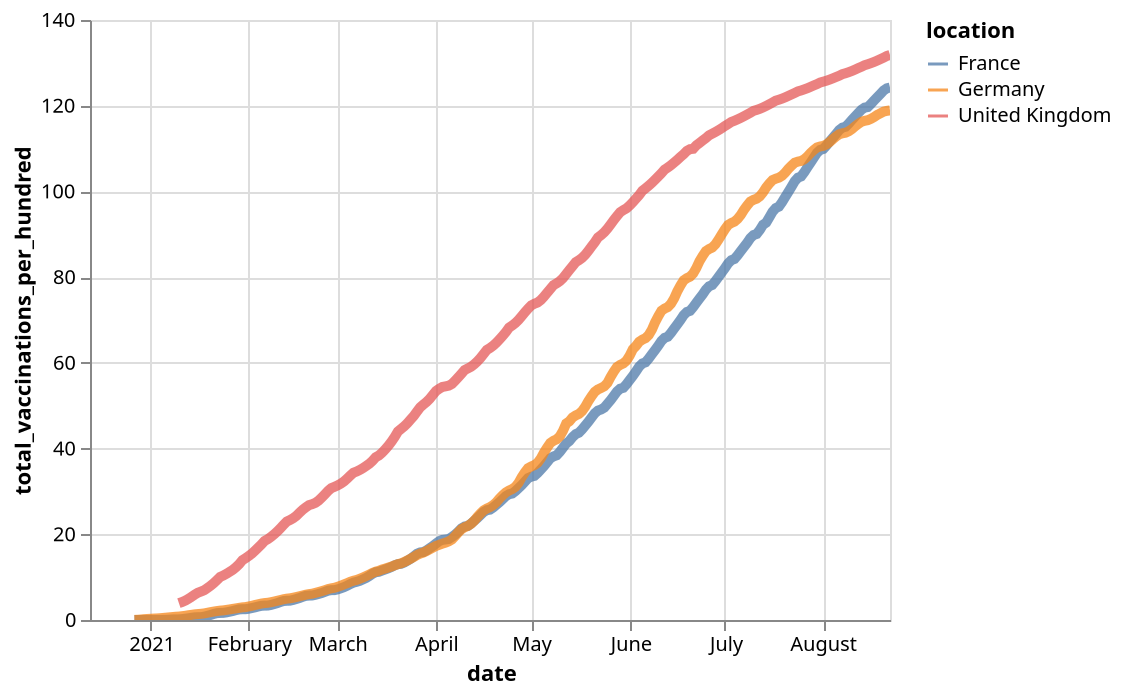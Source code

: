 {"config": {"view": {"continuousWidth": 400, "continuousHeight": 300}}, "data": {"name": "data-06af656389faac6992e2ec543dea44f0"}, "mark": {"type": "line", "opacity": 0.75, "size": 5}, "encoding": {"color": {"type": "nominal", "field": "location"}, "x": {"type": "temporal", "field": "date"}, "y": {"type": "quantitative", "field": "total_vaccinations_per_hundred"}}, "selection": {"selector001": {"type": "interval", "bind": "scales", "encodings": ["x", "y"]}}, "$schema": "https://vega.github.io/schema/vega-lite/v4.8.1.json", "datasets": {"data-06af656389faac6992e2ec543dea44f0": [{"location": "France", "iso_code": "FRA", "date": "2020-12-27", "total_vaccinations": 255.0, "people_vaccinated": 255.0, "people_fully_vaccinated": null, "total_boosters": null, "daily_vaccinations_raw": null, "daily_vaccinations": null, "total_vaccinations_per_hundred": 0.0, "people_vaccinated_per_hundred": 0.0, "people_fully_vaccinated_per_hundred": null, "total_boosters_per_hundred": null, "daily_vaccinations_per_million": null}, {"location": "France", "iso_code": "FRA", "date": "2020-12-28", "total_vaccinations": 530.0, "people_vaccinated": 530.0, "people_fully_vaccinated": null, "total_boosters": null, "daily_vaccinations_raw": 275.0, "daily_vaccinations": 275.0, "total_vaccinations_per_hundred": 0.0, "people_vaccinated_per_hundred": 0.0, "people_fully_vaccinated_per_hundred": null, "total_boosters_per_hundred": null, "daily_vaccinations_per_million": 4.0}, {"location": "France", "iso_code": "FRA", "date": "2020-12-29", "total_vaccinations": 732.0, "people_vaccinated": 732.0, "people_fully_vaccinated": null, "total_boosters": null, "daily_vaccinations_raw": 202.0, "daily_vaccinations": 238.0, "total_vaccinations_per_hundred": 0.0, "people_vaccinated_per_hundred": 0.0, "people_fully_vaccinated_per_hundred": null, "total_boosters_per_hundred": null, "daily_vaccinations_per_million": 4.0}, {"location": "France", "iso_code": "FRA", "date": "2020-12-30", "total_vaccinations": 981.0, "people_vaccinated": 981.0, "people_fully_vaccinated": null, "total_boosters": null, "daily_vaccinations_raw": 249.0, "daily_vaccinations": 242.0, "total_vaccinations_per_hundred": 0.0, "people_vaccinated_per_hundred": 0.0, "people_fully_vaccinated_per_hundred": null, "total_boosters_per_hundred": null, "daily_vaccinations_per_million": 4.0}, {"location": "France", "iso_code": "FRA", "date": "2020-12-31", "total_vaccinations": 1170.0, "people_vaccinated": 1170.0, "people_fully_vaccinated": null, "total_boosters": null, "daily_vaccinations_raw": 189.0, "daily_vaccinations": 229.0, "total_vaccinations_per_hundred": 0.0, "people_vaccinated_per_hundred": 0.0, "people_fully_vaccinated_per_hundred": null, "total_boosters_per_hundred": null, "daily_vaccinations_per_million": 3.0}, {"location": "France", "iso_code": "FRA", "date": "2021-01-01", "total_vaccinations": 1373.0, "people_vaccinated": 1373.0, "people_fully_vaccinated": null, "total_boosters": null, "daily_vaccinations_raw": 203.0, "daily_vaccinations": 224.0, "total_vaccinations_per_hundred": 0.0, "people_vaccinated_per_hundred": 0.0, "people_fully_vaccinated_per_hundred": null, "total_boosters_per_hundred": null, "daily_vaccinations_per_million": 3.0}, {"location": "France", "iso_code": "FRA", "date": "2021-01-02", "total_vaccinations": 1530.0, "people_vaccinated": 1530.0, "people_fully_vaccinated": null, "total_boosters": null, "daily_vaccinations_raw": 157.0, "daily_vaccinations": 212.0, "total_vaccinations_per_hundred": 0.0, "people_vaccinated_per_hundred": 0.0, "people_fully_vaccinated_per_hundred": null, "total_boosters_per_hundred": null, "daily_vaccinations_per_million": 3.0}, {"location": "France", "iso_code": "FRA", "date": "2021-01-03", "total_vaccinations": 1723.0, "people_vaccinated": 1723.0, "people_fully_vaccinated": null, "total_boosters": null, "daily_vaccinations_raw": 193.0, "daily_vaccinations": 210.0, "total_vaccinations_per_hundred": 0.0, "people_vaccinated_per_hundred": 0.0, "people_fully_vaccinated_per_hundred": null, "total_boosters_per_hundred": null, "daily_vaccinations_per_million": 3.0}, {"location": "France", "iso_code": "FRA", "date": "2021-01-04", "total_vaccinations": 3376.0, "people_vaccinated": 3376.0, "people_fully_vaccinated": null, "total_boosters": null, "daily_vaccinations_raw": 1653.0, "daily_vaccinations": 407.0, "total_vaccinations_per_hundred": 0.0, "people_vaccinated_per_hundred": 0.0, "people_fully_vaccinated_per_hundred": null, "total_boosters_per_hundred": null, "daily_vaccinations_per_million": 6.0}, {"location": "France", "iso_code": "FRA", "date": "2021-01-05", "total_vaccinations": 8985.0, "people_vaccinated": 8985.0, "people_fully_vaccinated": null, "total_boosters": null, "daily_vaccinations_raw": 5609.0, "daily_vaccinations": 1179.0, "total_vaccinations_per_hundred": 0.01, "people_vaccinated_per_hundred": 0.01, "people_fully_vaccinated_per_hundred": null, "total_boosters_per_hundred": null, "daily_vaccinations_per_million": 17.0}, {"location": "France", "iso_code": "FRA", "date": "2021-01-06", "total_vaccinations": 20490.0, "people_vaccinated": 20490.0, "people_fully_vaccinated": null, "total_boosters": null, "daily_vaccinations_raw": 11505.0, "daily_vaccinations": 2787.0, "total_vaccinations_per_hundred": 0.03, "people_vaccinated_per_hundred": 0.03, "people_fully_vaccinated_per_hundred": null, "total_boosters_per_hundred": null, "daily_vaccinations_per_million": 41.0}, {"location": "France", "iso_code": "FRA", "date": "2021-01-07", "total_vaccinations": 49438.0, "people_vaccinated": 49438.0, "people_fully_vaccinated": null, "total_boosters": null, "daily_vaccinations_raw": 28948.0, "daily_vaccinations": 6895.0, "total_vaccinations_per_hundred": 0.07, "people_vaccinated_per_hundred": 0.07, "people_fully_vaccinated_per_hundred": null, "total_boosters_per_hundred": null, "daily_vaccinations_per_million": 102.0}, {"location": "France", "iso_code": "FRA", "date": "2021-01-08", "total_vaccinations": 86060.0, "people_vaccinated": 86060.0, "people_fully_vaccinated": null, "total_boosters": null, "daily_vaccinations_raw": 36622.0, "daily_vaccinations": 12098.0, "total_vaccinations_per_hundred": 0.13, "people_vaccinated_per_hundred": 0.13, "people_fully_vaccinated_per_hundred": null, "total_boosters_per_hundred": null, "daily_vaccinations_per_million": 179.0}, {"location": "France", "iso_code": "FRA", "date": "2021-01-09", "total_vaccinations": 97096.0, "people_vaccinated": 97096.0, "people_fully_vaccinated": null, "total_boosters": null, "daily_vaccinations_raw": 11036.0, "daily_vaccinations": 13652.0, "total_vaccinations_per_hundred": 0.14, "people_vaccinated_per_hundred": 0.14, "people_fully_vaccinated_per_hundred": null, "total_boosters_per_hundred": null, "daily_vaccinations_per_million": 202.0}, {"location": "France", "iso_code": "FRA", "date": "2021-01-10", "total_vaccinations": 102828.0, "people_vaccinated": 102828.0, "people_fully_vaccinated": null, "total_boosters": null, "daily_vaccinations_raw": 5732.0, "daily_vaccinations": 14444.0, "total_vaccinations_per_hundred": 0.15, "people_vaccinated_per_hundred": 0.15, "people_fully_vaccinated_per_hundred": null, "total_boosters_per_hundred": null, "daily_vaccinations_per_million": 214.0}, {"location": "France", "iso_code": "FRA", "date": "2021-01-11", "total_vaccinations": 142331.0, "people_vaccinated": 142331.0, "people_fully_vaccinated": null, "total_boosters": null, "daily_vaccinations_raw": 39503.0, "daily_vaccinations": 19851.0, "total_vaccinations_per_hundred": 0.21, "people_vaccinated_per_hundred": 0.21, "people_fully_vaccinated_per_hundred": null, "total_boosters_per_hundred": null, "daily_vaccinations_per_million": 294.0}, {"location": "France", "iso_code": "FRA", "date": "2021-01-12", "total_vaccinations": 203848.0, "people_vaccinated": 203848.0, "people_fully_vaccinated": null, "total_boosters": null, "daily_vaccinations_raw": 61517.0, "daily_vaccinations": 27838.0, "total_vaccinations_per_hundred": 0.3, "people_vaccinated_per_hundred": 0.3, "people_fully_vaccinated_per_hundred": null, "total_boosters_per_hundred": null, "daily_vaccinations_per_million": 412.0}, {"location": "France", "iso_code": "FRA", "date": "2021-01-13", "total_vaccinations": 268310.0, "people_vaccinated": 268310.0, "people_fully_vaccinated": null, "total_boosters": null, "daily_vaccinations_raw": 64462.0, "daily_vaccinations": 35403.0, "total_vaccinations_per_hundred": 0.4, "people_vaccinated_per_hundred": 0.4, "people_fully_vaccinated_per_hundred": null, "total_boosters_per_hundred": null, "daily_vaccinations_per_million": 524.0}, {"location": "France", "iso_code": "FRA", "date": "2021-01-14", "total_vaccinations": 349690.0, "people_vaccinated": 349690.0, "people_fully_vaccinated": null, "total_boosters": null, "daily_vaccinations_raw": 81380.0, "daily_vaccinations": 42893.0, "total_vaccinations_per_hundred": 0.52, "people_vaccinated_per_hundred": 0.52, "people_fully_vaccinated_per_hundred": null, "total_boosters_per_hundred": null, "daily_vaccinations_per_million": 635.0}, {"location": "France", "iso_code": "FRA", "date": "2021-01-15", "total_vaccinations": 418006.0, "people_vaccinated": 418006.0, "people_fully_vaccinated": null, "total_boosters": null, "daily_vaccinations_raw": 68316.0, "daily_vaccinations": 47421.0, "total_vaccinations_per_hundred": 0.62, "people_vaccinated_per_hundred": 0.62, "people_fully_vaccinated_per_hundred": null, "total_boosters_per_hundred": null, "daily_vaccinations_per_million": 702.0}, {"location": "France", "iso_code": "FRA", "date": "2021-01-16", "total_vaccinations": 438035.0, "people_vaccinated": 437958.0, "people_fully_vaccinated": 77.0, "total_boosters": null, "daily_vaccinations_raw": 20029.0, "daily_vaccinations": 48706.0, "total_vaccinations_per_hundred": 0.65, "people_vaccinated_per_hundred": 0.65, "people_fully_vaccinated_per_hundred": 0.0, "total_boosters_per_hundred": null, "daily_vaccinations_per_million": 721.0}, {"location": "France", "iso_code": "FRA", "date": "2021-01-17", "total_vaccinations": 448749.0, "people_vaccinated": 448630.0, "people_fully_vaccinated": 119.0, "total_boosters": null, "daily_vaccinations_raw": 10714.0, "daily_vaccinations": 49417.0, "total_vaccinations_per_hundred": 0.66, "people_vaccinated_per_hundred": 0.66, "people_fully_vaccinated_per_hundred": 0.0, "total_boosters_per_hundred": null, "daily_vaccinations_per_million": 731.0}, {"location": "France", "iso_code": "FRA", "date": "2021-01-18", "total_vaccinations": 534075.0, "people_vaccinated": 533795.0, "people_fully_vaccinated": 280.0, "total_boosters": null, "daily_vaccinations_raw": 85326.0, "daily_vaccinations": 55963.0, "total_vaccinations_per_hundred": 0.79, "people_vaccinated_per_hundred": 0.79, "people_fully_vaccinated_per_hundred": 0.0, "total_boosters_per_hundred": null, "daily_vaccinations_per_million": 828.0}, {"location": "France", "iso_code": "FRA", "date": "2021-01-19", "total_vaccinations": 663911.0, "people_vaccinated": 663506.0, "people_fully_vaccinated": 405.0, "total_boosters": null, "daily_vaccinations_raw": 129836.0, "daily_vaccinations": 65723.0, "total_vaccinations_per_hundred": 0.98, "people_vaccinated_per_hundred": 0.98, "people_fully_vaccinated_per_hundred": 0.0, "total_boosters_per_hundred": null, "daily_vaccinations_per_million": 973.0}, {"location": "France", "iso_code": "FRA", "date": "2021-01-20", "total_vaccinations": 800630.0, "people_vaccinated": 800069.0, "people_fully_vaccinated": 561.0, "total_boosters": null, "daily_vaccinations_raw": 136719.0, "daily_vaccinations": 76046.0, "total_vaccinations_per_hundred": 1.18, "people_vaccinated_per_hundred": 1.18, "people_fully_vaccinated_per_hundred": 0.0, "total_boosters_per_hundred": null, "daily_vaccinations_per_million": 1126.0}, {"location": "France", "iso_code": "FRA", "date": "2021-01-21", "total_vaccinations": 957894.0, "people_vaccinated": 957201.0, "people_fully_vaccinated": 693.0, "total_boosters": null, "daily_vaccinations_raw": 157264.0, "daily_vaccinations": 86886.0, "total_vaccinations_per_hundred": 1.42, "people_vaccinated_per_hundred": 1.42, "people_fully_vaccinated_per_hundred": 0.0, "total_boosters_per_hundred": null, "daily_vaccinations_per_million": 1286.0}, {"location": "France", "iso_code": "FRA", "date": "2021-01-22", "total_vaccinations": 1078115.0, "people_vaccinated": 1077262.0, "people_fully_vaccinated": 853.0, "total_boosters": null, "daily_vaccinations_raw": 120221.0, "daily_vaccinations": 94301.0, "total_vaccinations_per_hundred": 1.6, "people_vaccinated_per_hundred": 1.59, "people_fully_vaccinated_per_hundred": 0.0, "total_boosters_per_hundred": null, "daily_vaccinations_per_million": 1396.0}, {"location": "France", "iso_code": "FRA", "date": "2021-01-23", "total_vaccinations": 1116280.0, "people_vaccinated": 1115377.0, "people_fully_vaccinated": 903.0, "total_boosters": null, "daily_vaccinations_raw": 38165.0, "daily_vaccinations": 96892.0, "total_vaccinations_per_hundred": 1.65, "people_vaccinated_per_hundred": 1.65, "people_fully_vaccinated_per_hundred": 0.0, "total_boosters_per_hundred": null, "daily_vaccinations_per_million": 1434.0}, {"location": "France", "iso_code": "FRA", "date": "2021-01-24", "total_vaccinations": 1125814.0, "people_vaccinated": 1124884.0, "people_fully_vaccinated": 930.0, "total_boosters": null, "daily_vaccinations_raw": 9534.0, "daily_vaccinations": 96724.0, "total_vaccinations_per_hundred": 1.67, "people_vaccinated_per_hundred": 1.66, "people_fully_vaccinated_per_hundred": 0.0, "total_boosters_per_hundred": null, "daily_vaccinations_per_million": 1432.0}, {"location": "France", "iso_code": "FRA", "date": "2021-01-25", "total_vaccinations": 1204578.0, "people_vaccinated": 1202433.0, "people_fully_vaccinated": 2145.0, "total_boosters": null, "daily_vaccinations_raw": 78764.0, "daily_vaccinations": 95786.0, "total_vaccinations_per_hundred": 1.78, "people_vaccinated_per_hundred": 1.78, "people_fully_vaccinated_per_hundred": 0.0, "total_boosters_per_hundred": null, "daily_vaccinations_per_million": 1418.0}, {"location": "France", "iso_code": "FRA", "date": "2021-01-26", "total_vaccinations": 1307375.0, "people_vaccinated": 1302122.0, "people_fully_vaccinated": 5253.0, "total_boosters": null, "daily_vaccinations_raw": 102797.0, "daily_vaccinations": 91923.0, "total_vaccinations_per_hundred": 1.94, "people_vaccinated_per_hundred": 1.93, "people_fully_vaccinated_per_hundred": 0.01, "total_boosters_per_hundred": null, "daily_vaccinations_per_million": 1361.0}, {"location": "France", "iso_code": "FRA", "date": "2021-01-27", "total_vaccinations": 1419509.0, "people_vaccinated": 1408663.0, "people_fully_vaccinated": 10846.0, "total_boosters": null, "daily_vaccinations_raw": 112134.0, "daily_vaccinations": 88411.0, "total_vaccinations_per_hundred": 2.1, "people_vaccinated_per_hundred": 2.08, "people_fully_vaccinated_per_hundred": 0.02, "total_boosters_per_hundred": null, "daily_vaccinations_per_million": 1309.0}, {"location": "France", "iso_code": "FRA", "date": "2021-01-28", "total_vaccinations": 1557388.0, "people_vaccinated": 1532186.0, "people_fully_vaccinated": 25202.0, "total_boosters": null, "daily_vaccinations_raw": 137879.0, "daily_vaccinations": 85642.0, "total_vaccinations_per_hundred": 2.31, "people_vaccinated_per_hundred": 2.27, "people_fully_vaccinated_per_hundred": 0.04, "total_boosters_per_hundred": null, "daily_vaccinations_per_million": 1268.0}, {"location": "France", "iso_code": "FRA", "date": "2021-01-29", "total_vaccinations": 1666180.0, "people_vaccinated": 1623697.0, "people_fully_vaccinated": 42483.0, "total_boosters": null, "daily_vaccinations_raw": 108792.0, "daily_vaccinations": 84009.0, "total_vaccinations_per_hundred": 2.47, "people_vaccinated_per_hundred": 2.4, "people_fully_vaccinated_per_hundred": 0.06, "total_boosters_per_hundred": null, "daily_vaccinations_per_million": 1243.0}, {"location": "France", "iso_code": "FRA", "date": "2021-01-30", "total_vaccinations": 1699278.0, "people_vaccinated": 1652572.0, "people_fully_vaccinated": 46706.0, "total_boosters": null, "daily_vaccinations_raw": 33098.0, "daily_vaccinations": 83285.0, "total_vaccinations_per_hundred": 2.52, "people_vaccinated_per_hundred": 2.45, "people_fully_vaccinated_per_hundred": 0.07, "total_boosters_per_hundred": null, "daily_vaccinations_per_million": 1233.0}, {"location": "France", "iso_code": "FRA", "date": "2021-01-31", "total_vaccinations": 1705977.0, "people_vaccinated": 1657592.0, "people_fully_vaccinated": 48385.0, "total_boosters": null, "daily_vaccinations_raw": 6699.0, "daily_vaccinations": 82880.0, "total_vaccinations_per_hundred": 2.52, "people_vaccinated_per_hundred": 2.45, "people_fully_vaccinated_per_hundred": 0.07, "total_boosters_per_hundred": null, "daily_vaccinations_per_million": 1227.0}, {"location": "France", "iso_code": "FRA", "date": "2021-02-01", "total_vaccinations": 1779178.0, "people_vaccinated": 1709673.0, "people_fully_vaccinated": 69505.0, "total_boosters": null, "daily_vaccinations_raw": 73201.0, "daily_vaccinations": 82086.0, "total_vaccinations_per_hundred": 2.63, "people_vaccinated_per_hundred": 2.53, "people_fully_vaccinated_per_hundred": 0.1, "total_boosters_per_hundred": null, "daily_vaccinations_per_million": 1215.0}, {"location": "France", "iso_code": "FRA", "date": "2021-02-02", "total_vaccinations": 1885117.0, "people_vaccinated": 1781055.0, "people_fully_vaccinated": 104062.0, "total_boosters": null, "daily_vaccinations_raw": 105939.0, "daily_vaccinations": 82535.0, "total_vaccinations_per_hundred": 2.79, "people_vaccinated_per_hundred": 2.64, "people_fully_vaccinated_per_hundred": 0.15, "total_boosters_per_hundred": null, "daily_vaccinations_per_million": 1222.0}, {"location": "France", "iso_code": "FRA", "date": "2021-02-03", "total_vaccinations": 1993658.0, "people_vaccinated": 1852642.0, "people_fully_vaccinated": 141016.0, "total_boosters": null, "daily_vaccinations_raw": 108541.0, "daily_vaccinations": 82021.0, "total_vaccinations_per_hundred": 2.95, "people_vaccinated_per_hundred": 2.74, "people_fully_vaccinated_per_hundred": 0.21, "total_boosters_per_hundred": null, "daily_vaccinations_per_million": 1214.0}, {"location": "France", "iso_code": "FRA", "date": "2021-02-04", "total_vaccinations": 2124948.0, "people_vaccinated": 1933890.0, "people_fully_vaccinated": 191058.0, "total_boosters": null, "daily_vaccinations_raw": 131290.0, "daily_vaccinations": 81080.0, "total_vaccinations_per_hundred": 3.15, "people_vaccinated_per_hundred": 2.86, "people_fully_vaccinated_per_hundred": 0.28, "total_boosters_per_hundred": null, "daily_vaccinations_per_million": 1200.0}, {"location": "France", "iso_code": "FRA", "date": "2021-02-05", "total_vaccinations": 2237895.0, "people_vaccinated": 2001508.0, "people_fully_vaccinated": 236387.0, "total_boosters": null, "daily_vaccinations_raw": 112947.0, "daily_vaccinations": 81674.0, "total_vaccinations_per_hundred": 3.31, "people_vaccinated_per_hundred": 2.96, "people_fully_vaccinated_per_hundred": 0.35, "total_boosters_per_hundred": null, "daily_vaccinations_per_million": 1209.0}, {"location": "France", "iso_code": "FRA", "date": "2021-02-06", "total_vaccinations": 2270133.0, "people_vaccinated": 2023350.0, "people_fully_vaccinated": 246783.0, "total_boosters": null, "daily_vaccinations_raw": 32238.0, "daily_vaccinations": 81551.0, "total_vaccinations_per_hundred": 3.36, "people_vaccinated_per_hundred": 2.99, "people_fully_vaccinated_per_hundred": 0.37, "total_boosters_per_hundred": null, "daily_vaccinations_per_million": 1207.0}, {"location": "France", "iso_code": "FRA", "date": "2021-02-07", "total_vaccinations": 2280129.0, "people_vaccinated": 2028305.0, "people_fully_vaccinated": 251824.0, "total_boosters": null, "daily_vaccinations_raw": 9996.0, "daily_vaccinations": 82022.0, "total_vaccinations_per_hundred": 3.37, "people_vaccinated_per_hundred": 3.0, "people_fully_vaccinated_per_hundred": 0.37, "total_boosters_per_hundred": null, "daily_vaccinations_per_million": 1214.0}, {"location": "France", "iso_code": "FRA", "date": "2021-02-08", "total_vaccinations": 2372350.0, "people_vaccinated": 2074556.0, "people_fully_vaccinated": 297794.0, "total_boosters": null, "daily_vaccinations_raw": 92221.0, "daily_vaccinations": 84739.0, "total_vaccinations_per_hundred": 3.51, "people_vaccinated_per_hundred": 3.07, "people_fully_vaccinated_per_hundred": 0.44, "total_boosters_per_hundred": null, "daily_vaccinations_per_million": 1254.0}, {"location": "France", "iso_code": "FRA", "date": "2021-02-09", "total_vaccinations": 2510122.0, "people_vaccinated": 2139930.0, "people_fully_vaccinated": 370192.0, "total_boosters": null, "daily_vaccinations_raw": 137772.0, "daily_vaccinations": 89286.0, "total_vaccinations_per_hundred": 3.72, "people_vaccinated_per_hundred": 3.17, "people_fully_vaccinated_per_hundred": 0.55, "total_boosters_per_hundred": null, "daily_vaccinations_per_million": 1321.0}, {"location": "France", "iso_code": "FRA", "date": "2021-02-10", "total_vaccinations": 2656822.0, "people_vaccinated": 2209912.0, "people_fully_vaccinated": 446910.0, "total_boosters": null, "daily_vaccinations_raw": 146700.0, "daily_vaccinations": 94738.0, "total_vaccinations_per_hundred": 3.93, "people_vaccinated_per_hundred": 3.27, "people_fully_vaccinated_per_hundred": 0.66, "total_boosters_per_hundred": null, "daily_vaccinations_per_million": 1402.0}, {"location": "France", "iso_code": "FRA", "date": "2021-02-11", "total_vaccinations": 2842360.0, "people_vaccinated": 2296314.0, "people_fully_vaccinated": 546046.0, "total_boosters": null, "daily_vaccinations_raw": 185538.0, "daily_vaccinations": 102487.0, "total_vaccinations_per_hundred": 4.21, "people_vaccinated_per_hundred": 3.4, "people_fully_vaccinated_per_hundred": 0.81, "total_boosters_per_hundred": null, "daily_vaccinations_per_million": 1517.0}, {"location": "France", "iso_code": "FRA", "date": "2021-02-12", "total_vaccinations": 2994957.0, "people_vaccinated": 2374700.0, "people_fully_vaccinated": 620257.0, "total_boosters": null, "daily_vaccinations_raw": 152597.0, "daily_vaccinations": 108152.0, "total_vaccinations_per_hundred": 4.43, "people_vaccinated_per_hundred": 3.51, "people_fully_vaccinated_per_hundred": 0.92, "total_boosters_per_hundred": null, "daily_vaccinations_per_million": 1601.0}, {"location": "France", "iso_code": "FRA", "date": "2021-02-13", "total_vaccinations": 3036342.0, "people_vaccinated": 2396602.0, "people_fully_vaccinated": 639740.0, "total_boosters": null, "daily_vaccinations_raw": 41385.0, "daily_vaccinations": 109458.0, "total_vaccinations_per_hundred": 4.49, "people_vaccinated_per_hundred": 3.55, "people_fully_vaccinated_per_hundred": 0.95, "total_boosters_per_hundred": null, "daily_vaccinations_per_million": 1620.0}, {"location": "France", "iso_code": "FRA", "date": "2021-02-14", "total_vaccinations": 3048269.0, "people_vaccinated": 2401339.0, "people_fully_vaccinated": 646930.0, "total_boosters": null, "daily_vaccinations_raw": 11927.0, "daily_vaccinations": 109734.0, "total_vaccinations_per_hundred": 4.51, "people_vaccinated_per_hundred": 3.55, "people_fully_vaccinated_per_hundred": 0.96, "total_boosters_per_hundred": null, "daily_vaccinations_per_million": 1624.0}, {"location": "France", "iso_code": "FRA", "date": "2021-02-15", "total_vaccinations": 3162191.0, "people_vaccinated": 2438762.0, "people_fully_vaccinated": 723429.0, "total_boosters": null, "daily_vaccinations_raw": 113922.0, "daily_vaccinations": 112834.0, "total_vaccinations_per_hundred": 4.68, "people_vaccinated_per_hundred": 3.61, "people_fully_vaccinated_per_hundred": 1.07, "total_boosters_per_hundred": null, "daily_vaccinations_per_million": 1670.0}, {"location": "France", "iso_code": "FRA", "date": "2021-02-16", "total_vaccinations": 3312547.0, "people_vaccinated": 2488397.0, "people_fully_vaccinated": 824150.0, "total_boosters": null, "daily_vaccinations_raw": 150356.0, "daily_vaccinations": 114632.0, "total_vaccinations_per_hundred": 4.9, "people_vaccinated_per_hundred": 3.68, "people_fully_vaccinated_per_hundred": 1.22, "total_boosters_per_hundred": null, "daily_vaccinations_per_million": 1697.0}, {"location": "France", "iso_code": "FRA", "date": "2021-02-17", "total_vaccinations": 3465286.0, "people_vaccinated": 2538151.0, "people_fully_vaccinated": 927135.0, "total_boosters": null, "daily_vaccinations_raw": 152739.0, "daily_vaccinations": 115495.0, "total_vaccinations_per_hundred": 5.13, "people_vaccinated_per_hundred": 3.76, "people_fully_vaccinated_per_hundred": 1.37, "total_boosters_per_hundred": null, "daily_vaccinations_per_million": 1709.0}, {"location": "France", "iso_code": "FRA", "date": "2021-02-18", "total_vaccinations": 3652632.0, "people_vaccinated": 2606984.0, "people_fully_vaccinated": 1045648.0, "total_boosters": null, "daily_vaccinations_raw": 187346.0, "daily_vaccinations": 115753.0, "total_vaccinations_per_hundred": 5.41, "people_vaccinated_per_hundred": 3.86, "people_fully_vaccinated_per_hundred": 1.55, "total_boosters_per_hundred": null, "daily_vaccinations_per_million": 1713.0}, {"location": "France", "iso_code": "FRA", "date": "2021-02-19", "total_vaccinations": 3807753.0, "people_vaccinated": 2671363.0, "people_fully_vaccinated": 1136390.0, "total_boosters": null, "daily_vaccinations_raw": 155121.0, "daily_vaccinations": 116114.0, "total_vaccinations_per_hundred": 5.64, "people_vaccinated_per_hundred": 3.95, "people_fully_vaccinated_per_hundred": 1.68, "total_boosters_per_hundred": null, "daily_vaccinations_per_million": 1719.0}, {"location": "France", "iso_code": "FRA", "date": "2021-02-20", "total_vaccinations": 3854390.0, "people_vaccinated": 2689579.0, "people_fully_vaccinated": 1164811.0, "total_boosters": null, "daily_vaccinations_raw": 46637.0, "daily_vaccinations": 116864.0, "total_vaccinations_per_hundred": 5.7, "people_vaccinated_per_hundred": 3.98, "people_fully_vaccinated_per_hundred": 1.72, "total_boosters_per_hundred": null, "daily_vaccinations_per_million": 1730.0}, {"location": "France", "iso_code": "FRA", "date": "2021-02-21", "total_vaccinations": 3863788.0, "people_vaccinated": 2692605.0, "people_fully_vaccinated": 1171183.0, "total_boosters": null, "daily_vaccinations_raw": 9398.0, "daily_vaccinations": 116503.0, "total_vaccinations_per_hundred": 5.72, "people_vaccinated_per_hundred": 3.99, "people_fully_vaccinated_per_hundred": 1.73, "total_boosters_per_hundred": null, "daily_vaccinations_per_million": 1724.0}, {"location": "France", "iso_code": "FRA", "date": "2021-02-22", "total_vaccinations": 3973798.0, "people_vaccinated": 2729478.0, "people_fully_vaccinated": 1244320.0, "total_boosters": null, "daily_vaccinations_raw": 110010.0, "daily_vaccinations": 115944.0, "total_vaccinations_per_hundred": 5.88, "people_vaccinated_per_hundred": 4.04, "people_fully_vaccinated_per_hundred": 1.84, "total_boosters_per_hundred": null, "daily_vaccinations_per_million": 1716.0}, {"location": "France", "iso_code": "FRA", "date": "2021-02-23", "total_vaccinations": 4110909.0, "people_vaccinated": 2782543.0, "people_fully_vaccinated": 1328366.0, "total_boosters": null, "daily_vaccinations_raw": 137111.0, "daily_vaccinations": 114052.0, "total_vaccinations_per_hundred": 6.08, "people_vaccinated_per_hundred": 4.12, "people_fully_vaccinated_per_hundred": 1.97, "total_boosters_per_hundred": null, "daily_vaccinations_per_million": 1688.0}, {"location": "France", "iso_code": "FRA", "date": "2021-02-24", "total_vaccinations": 4251009.0, "people_vaccinated": 2841529.0, "people_fully_vaccinated": 1409480.0, "total_boosters": null, "daily_vaccinations_raw": 140100.0, "daily_vaccinations": 112246.0, "total_vaccinations_per_hundred": 6.29, "people_vaccinated_per_hundred": 4.21, "people_fully_vaccinated_per_hundred": 2.09, "total_boosters_per_hundred": null, "daily_vaccinations_per_million": 1661.0}, {"location": "France", "iso_code": "FRA", "date": "2021-02-25", "total_vaccinations": 4442013.0, "people_vaccinated": 2941160.0, "people_fully_vaccinated": 1500853.0, "total_boosters": null, "daily_vaccinations_raw": 191004.0, "daily_vaccinations": 112769.0, "total_vaccinations_per_hundred": 6.57, "people_vaccinated_per_hundred": 4.35, "people_fully_vaccinated_per_hundred": 2.22, "total_boosters_per_hundred": null, "daily_vaccinations_per_million": 1669.0}, {"location": "France", "iso_code": "FRA", "date": "2021-02-26", "total_vaccinations": 4625588.0, "people_vaccinated": 3053726.0, "people_fully_vaccinated": 1571862.0, "total_boosters": null, "daily_vaccinations_raw": 183575.0, "daily_vaccinations": 116834.0, "total_vaccinations_per_hundred": 6.85, "people_vaccinated_per_hundred": 4.52, "people_fully_vaccinated_per_hundred": 2.33, "total_boosters_per_hundred": null, "daily_vaccinations_per_million": 1729.0}, {"location": "France", "iso_code": "FRA", "date": "2021-02-27", "total_vaccinations": 4699155.0, "people_vaccinated": 3105315.0, "people_fully_vaccinated": 1593840.0, "total_boosters": null, "daily_vaccinations_raw": 73567.0, "daily_vaccinations": 120681.0, "total_vaccinations_per_hundred": 6.96, "people_vaccinated_per_hundred": 4.6, "people_fully_vaccinated_per_hundred": 2.36, "total_boosters_per_hundred": null, "daily_vaccinations_per_million": 1786.0}, {"location": "France", "iso_code": "FRA", "date": "2021-02-28", "total_vaccinations": 4709431.0, "people_vaccinated": 3111178.0, "people_fully_vaccinated": 1598253.0, "total_boosters": null, "daily_vaccinations_raw": 10276.0, "daily_vaccinations": 120806.0, "total_vaccinations_per_hundred": 6.97, "people_vaccinated_per_hundred": 4.6, "people_fully_vaccinated_per_hundred": 2.37, "total_boosters_per_hundred": null, "daily_vaccinations_per_million": 1788.0}, {"location": "France", "iso_code": "FRA", "date": "2021-03-01", "total_vaccinations": 4826646.0, "people_vaccinated": 3175610.0, "people_fully_vaccinated": 1651036.0, "total_boosters": null, "daily_vaccinations_raw": 117215.0, "daily_vaccinations": 121835.0, "total_vaccinations_per_hundred": 7.14, "people_vaccinated_per_hundred": 4.7, "people_fully_vaccinated_per_hundred": 2.44, "total_boosters_per_hundred": null, "daily_vaccinations_per_million": 1803.0}, {"location": "France", "iso_code": "FRA", "date": "2021-03-02", "total_vaccinations": 4993136.0, "people_vaccinated": 3275852.0, "people_fully_vaccinated": 1717284.0, "total_boosters": null, "daily_vaccinations_raw": 166490.0, "daily_vaccinations": 126032.0, "total_vaccinations_per_hundred": 7.39, "people_vaccinated_per_hundred": 4.85, "people_fully_vaccinated_per_hundred": 2.54, "total_boosters_per_hundred": null, "daily_vaccinations_per_million": 1865.0}, {"location": "France", "iso_code": "FRA", "date": "2021-03-03", "total_vaccinations": 5173654.0, "people_vaccinated": 3390828.0, "people_fully_vaccinated": 1782826.0, "total_boosters": null, "daily_vaccinations_raw": 180518.0, "daily_vaccinations": 131806.0, "total_vaccinations_per_hundred": 7.66, "people_vaccinated_per_hundred": 5.02, "people_fully_vaccinated_per_hundred": 2.64, "total_boosters_per_hundred": null, "daily_vaccinations_per_million": 1951.0}, {"location": "France", "iso_code": "FRA", "date": "2021-03-04", "total_vaccinations": 5404738.0, "people_vaccinated": 3553035.0, "people_fully_vaccinated": 1851703.0, "total_boosters": null, "daily_vaccinations_raw": 231084.0, "daily_vaccinations": 137532.0, "total_vaccinations_per_hundred": 8.0, "people_vaccinated_per_hundred": 5.26, "people_fully_vaccinated_per_hundred": 2.74, "total_boosters_per_hundred": null, "daily_vaccinations_per_million": 2036.0}, {"location": "France", "iso_code": "FRA", "date": "2021-03-05", "total_vaccinations": 5667564.0, "people_vaccinated": 3752502.0, "people_fully_vaccinated": 1915062.0, "total_boosters": null, "daily_vaccinations_raw": 262826.0, "daily_vaccinations": 148854.0, "total_vaccinations_per_hundred": 8.39, "people_vaccinated_per_hundred": 5.55, "people_fully_vaccinated_per_hundred": 2.83, "total_boosters_per_hundred": null, "daily_vaccinations_per_million": 2203.0}, {"location": "France", "iso_code": "FRA", "date": "2021-03-06", "total_vaccinations": 5892247.0, "people_vaccinated": 3959372.0, "people_fully_vaccinated": 1932875.0, "total_boosters": null, "daily_vaccinations_raw": 224683.0, "daily_vaccinations": 170442.0, "total_vaccinations_per_hundred": 8.72, "people_vaccinated_per_hundred": 5.86, "people_fully_vaccinated_per_hundred": 2.86, "total_boosters_per_hundred": null, "daily_vaccinations_per_million": 2523.0}, {"location": "France", "iso_code": "FRA", "date": "2021-03-07", "total_vaccinations": 6018313.0, "people_vaccinated": 4079970.0, "people_fully_vaccinated": 1938343.0, "total_boosters": null, "daily_vaccinations_raw": 126066.0, "daily_vaccinations": 186983.0, "total_vaccinations_per_hundred": 8.91, "people_vaccinated_per_hundred": 6.04, "people_fully_vaccinated_per_hundred": 2.87, "total_boosters_per_hundred": null, "daily_vaccinations_per_million": 2767.0}, {"location": "France", "iso_code": "FRA", "date": "2021-03-08", "total_vaccinations": 6175048.0, "people_vaccinated": 4185914.0, "people_fully_vaccinated": 1989134.0, "total_boosters": null, "daily_vaccinations_raw": 156735.0, "daily_vaccinations": 192629.0, "total_vaccinations_per_hundred": 9.14, "people_vaccinated_per_hundred": 6.2, "people_fully_vaccinated_per_hundred": 2.94, "total_boosters_per_hundred": null, "daily_vaccinations_per_million": 2851.0}, {"location": "France", "iso_code": "FRA", "date": "2021-03-09", "total_vaccinations": 6403011.0, "people_vaccinated": 4357102.0, "people_fully_vaccinated": 2045909.0, "total_boosters": null, "daily_vaccinations_raw": 227963.0, "daily_vaccinations": 201411.0, "total_vaccinations_per_hundred": 9.48, "people_vaccinated_per_hundred": 6.45, "people_fully_vaccinated_per_hundred": 3.03, "total_boosters_per_hundred": null, "daily_vaccinations_per_million": 2981.0}, {"location": "France", "iso_code": "FRA", "date": "2021-03-10", "total_vaccinations": 6637499.0, "people_vaccinated": 4534384.0, "people_fully_vaccinated": 2103115.0, "total_boosters": null, "daily_vaccinations_raw": 234488.0, "daily_vaccinations": 209121.0, "total_vaccinations_per_hundred": 9.82, "people_vaccinated_per_hundred": 6.71, "people_fully_vaccinated_per_hundred": 3.11, "total_boosters_per_hundred": null, "daily_vaccinations_per_million": 3095.0}, {"location": "France", "iso_code": "FRA", "date": "2021-03-11", "total_vaccinations": 6941858.0, "people_vaccinated": 4775638.0, "people_fully_vaccinated": 2166220.0, "total_boosters": null, "daily_vaccinations_raw": 304359.0, "daily_vaccinations": 219589.0, "total_vaccinations_per_hundred": 10.27, "people_vaccinated_per_hundred": 7.07, "people_fully_vaccinated_per_hundred": 3.21, "total_boosters_per_hundred": null, "daily_vaccinations_per_million": 3250.0}, {"location": "France", "iso_code": "FRA", "date": "2021-03-12", "total_vaccinations": 7288621.0, "people_vaccinated": 5068883.0, "people_fully_vaccinated": 2219738.0, "total_boosters": null, "daily_vaccinations_raw": 346763.0, "daily_vaccinations": 231580.0, "total_vaccinations_per_hundred": 10.79, "people_vaccinated_per_hundred": 7.5, "people_fully_vaccinated_per_hundred": 3.29, "total_boosters_per_hundred": null, "daily_vaccinations_per_million": 3428.0}, {"location": "France", "iso_code": "FRA", "date": "2021-03-13", "total_vaccinations": 7534068.0, "people_vaccinated": 5299027.0, "people_fully_vaccinated": 2235041.0, "total_boosters": null, "daily_vaccinations_raw": 245447.0, "daily_vaccinations": 234546.0, "total_vaccinations_per_hundred": 11.15, "people_vaccinated_per_hundred": 7.84, "people_fully_vaccinated_per_hundred": 3.31, "total_boosters_per_hundred": null, "daily_vaccinations_per_million": 3471.0}, {"location": "France", "iso_code": "FRA", "date": "2021-03-14", "total_vaccinations": 7600268.0, "people_vaccinated": 5361793.0, "people_fully_vaccinated": 2238475.0, "total_boosters": null, "daily_vaccinations_raw": 66200.0, "daily_vaccinations": 225994.0, "total_vaccinations_per_hundred": 11.25, "people_vaccinated_per_hundred": 7.94, "people_fully_vaccinated_per_hundred": 3.31, "total_boosters_per_hundred": null, "daily_vaccinations_per_million": 3345.0}, {"location": "France", "iso_code": "FRA", "date": "2021-03-15", "total_vaccinations": 7790127.0, "people_vaccinated": 5519015.0, "people_fully_vaccinated": 2271112.0, "total_boosters": null, "daily_vaccinations_raw": 189859.0, "daily_vaccinations": 230726.0, "total_vaccinations_per_hundred": 11.53, "people_vaccinated_per_hundred": 8.17, "people_fully_vaccinated_per_hundred": 3.36, "total_boosters_per_hundred": null, "daily_vaccinations_per_million": 3415.0}, {"location": "France", "iso_code": "FRA", "date": "2021-03-16", "total_vaccinations": 7970073.0, "people_vaccinated": 5659436.0, "people_fully_vaccinated": 2310637.0, "total_boosters": null, "daily_vaccinations_raw": 179946.0, "daily_vaccinations": 223866.0, "total_vaccinations_per_hundred": 11.8, "people_vaccinated_per_hundred": 8.38, "people_fully_vaccinated_per_hundred": 3.42, "total_boosters_per_hundred": null, "daily_vaccinations_per_million": 3313.0}, {"location": "France", "iso_code": "FRA", "date": "2021-03-17", "total_vaccinations": 8158188.0, "people_vaccinated": 5808764.0, "people_fully_vaccinated": 2349424.0, "total_boosters": null, "daily_vaccinations_raw": 188115.0, "daily_vaccinations": 217241.0, "total_vaccinations_per_hundred": 12.07, "people_vaccinated_per_hundred": 8.6, "people_fully_vaccinated_per_hundred": 3.48, "total_boosters_per_hundred": null, "daily_vaccinations_per_million": 3215.0}, {"location": "France", "iso_code": "FRA", "date": "2021-03-18", "total_vaccinations": 8369269.0, "people_vaccinated": 5975223.0, "people_fully_vaccinated": 2394046.0, "total_boosters": null, "daily_vaccinations_raw": 211081.0, "daily_vaccinations": 203916.0, "total_vaccinations_per_hundred": 12.39, "people_vaccinated_per_hundred": 8.84, "people_fully_vaccinated_per_hundred": 3.54, "total_boosters_per_hundred": null, "daily_vaccinations_per_million": 3018.0}, {"location": "France", "iso_code": "FRA", "date": "2021-03-19", "total_vaccinations": 8635359.0, "people_vaccinated": 6203842.0, "people_fully_vaccinated": 2431517.0, "total_boosters": null, "daily_vaccinations_raw": 266090.0, "daily_vaccinations": 192391.0, "total_vaccinations_per_hundred": 12.78, "people_vaccinated_per_hundred": 9.18, "people_fully_vaccinated_per_hundred": 3.6, "total_boosters_per_hundred": null, "daily_vaccinations_per_million": 2848.0}, {"location": "France", "iso_code": "FRA", "date": "2021-03-20", "total_vaccinations": 8812892.0, "people_vaccinated": 6369593.0, "people_fully_vaccinated": 2443299.0, "total_boosters": null, "daily_vaccinations_raw": 177533.0, "daily_vaccinations": 182689.0, "total_vaccinations_per_hundred": 13.04, "people_vaccinated_per_hundred": 9.43, "people_fully_vaccinated_per_hundred": 3.62, "total_boosters_per_hundred": null, "daily_vaccinations_per_million": 2704.0}, {"location": "France", "iso_code": "FRA", "date": "2021-03-21", "total_vaccinations": 8864793.0, "people_vaccinated": 6418868.0, "people_fully_vaccinated": 2445925.0, "total_boosters": null, "daily_vaccinations_raw": 51901.0, "daily_vaccinations": 180646.0, "total_vaccinations_per_hundred": 13.12, "people_vaccinated_per_hundred": 9.5, "people_fully_vaccinated_per_hundred": 3.62, "total_boosters_per_hundred": null, "daily_vaccinations_per_million": 2674.0}, {"location": "France", "iso_code": "FRA", "date": "2021-03-22", "total_vaccinations": 9067719.0, "people_vaccinated": 6587511.0, "people_fully_vaccinated": 2480208.0, "total_boosters": null, "daily_vaccinations_raw": 202926.0, "daily_vaccinations": 182513.0, "total_vaccinations_per_hundred": 13.42, "people_vaccinated_per_hundred": 9.75, "people_fully_vaccinated_per_hundred": 3.67, "total_boosters_per_hundred": null, "daily_vaccinations_per_million": 2701.0}, {"location": "France", "iso_code": "FRA", "date": "2021-03-23", "total_vaccinations": 9358881.0, "people_vaccinated": 6836272.0, "people_fully_vaccinated": 2522609.0, "total_boosters": null, "daily_vaccinations_raw": 291162.0, "daily_vaccinations": 198401.0, "total_vaccinations_per_hundred": 13.85, "people_vaccinated_per_hundred": 10.12, "people_fully_vaccinated_per_hundred": 3.73, "total_boosters_per_hundred": null, "daily_vaccinations_per_million": 2936.0}, {"location": "France", "iso_code": "FRA", "date": "2021-03-24", "total_vaccinations": 9658042.0, "people_vaccinated": 7091587.0, "people_fully_vaccinated": 2566455.0, "total_boosters": null, "daily_vaccinations_raw": 299161.0, "daily_vaccinations": 214265.0, "total_vaccinations_per_hundred": 14.29, "people_vaccinated_per_hundred": 10.5, "people_fully_vaccinated_per_hundred": 3.8, "total_boosters_per_hundred": null, "daily_vaccinations_per_million": 3171.0}, {"location": "France", "iso_code": "FRA", "date": "2021-03-25", "total_vaccinations": 10042996.0, "people_vaccinated": 7431791.0, "people_fully_vaccinated": 2611205.0, "total_boosters": null, "daily_vaccinations_raw": 384954.0, "daily_vaccinations": 239104.0, "total_vaccinations_per_hundred": 14.86, "people_vaccinated_per_hundred": 11.0, "people_fully_vaccinated_per_hundred": 3.86, "total_boosters_per_hundred": null, "daily_vaccinations_per_million": 3539.0}, {"location": "France", "iso_code": "FRA", "date": "2021-03-26", "total_vaccinations": 10442219.0, "people_vaccinated": 7789113.0, "people_fully_vaccinated": 2653106.0, "total_boosters": null, "daily_vaccinations_raw": 399223.0, "daily_vaccinations": 258123.0, "total_vaccinations_per_hundred": 15.46, "people_vaccinated_per_hundred": 11.53, "people_fully_vaccinated_per_hundred": 3.93, "total_boosters_per_hundred": null, "daily_vaccinations_per_million": 3820.0}, {"location": "France", "iso_code": "FRA", "date": "2021-03-27", "total_vaccinations": 10653211.0, "people_vaccinated": 7983456.0, "people_fully_vaccinated": 2669755.0, "total_boosters": null, "daily_vaccinations_raw": 210992.0, "daily_vaccinations": 262903.0, "total_vaccinations_per_hundred": 15.77, "people_vaccinated_per_hundred": 11.82, "people_fully_vaccinated_per_hundred": 3.95, "total_boosters_per_hundred": null, "daily_vaccinations_per_million": 3891.0}, {"location": "France", "iso_code": "FRA", "date": "2021-03-28", "total_vaccinations": 10715773.0, "people_vaccinated": 8042286.0, "people_fully_vaccinated": 2673487.0, "total_boosters": null, "daily_vaccinations_raw": 62562.0, "daily_vaccinations": 264426.0, "total_vaccinations_per_hundred": 15.86, "people_vaccinated_per_hundred": 11.9, "people_fully_vaccinated_per_hundred": 3.96, "total_boosters_per_hundred": null, "daily_vaccinations_per_million": 3914.0}, {"location": "France", "iso_code": "FRA", "date": "2021-03-29", "total_vaccinations": 10971911.0, "people_vaccinated": 8244138.0, "people_fully_vaccinated": 2727773.0, "total_boosters": null, "daily_vaccinations_raw": 256138.0, "daily_vaccinations": 272027.0, "total_vaccinations_per_hundred": 16.24, "people_vaccinated_per_hundred": 12.2, "people_fully_vaccinated_per_hundred": 4.04, "total_boosters_per_hundred": null, "daily_vaccinations_per_million": 4026.0}, {"location": "France", "iso_code": "FRA", "date": "2021-03-30", "total_vaccinations": 11325499.0, "people_vaccinated": 8528041.0, "people_fully_vaccinated": 2797458.0, "total_boosters": null, "daily_vaccinations_raw": 353588.0, "daily_vaccinations": 280945.0, "total_vaccinations_per_hundred": 16.76, "people_vaccinated_per_hundred": 12.62, "people_fully_vaccinated_per_hundred": 4.14, "total_boosters_per_hundred": null, "daily_vaccinations_per_million": 4158.0}, {"location": "France", "iso_code": "FRA", "date": "2021-03-31", "total_vaccinations": 11659901.0, "people_vaccinated": 8789511.0, "people_fully_vaccinated": 2870390.0, "total_boosters": null, "daily_vaccinations_raw": 334402.0, "daily_vaccinations": 285980.0, "total_vaccinations_per_hundred": 17.26, "people_vaccinated_per_hundred": 13.01, "people_fully_vaccinated_per_hundred": 4.25, "total_boosters_per_hundred": null, "daily_vaccinations_per_million": 4233.0}, {"location": "France", "iso_code": "FRA", "date": "2021-04-01", "total_vaccinations": 12060497.0, "people_vaccinated": 9102287.0, "people_fully_vaccinated": 2958210.0, "total_boosters": null, "daily_vaccinations_raw": 400596.0, "daily_vaccinations": 288214.0, "total_vaccinations_per_hundred": 17.85, "people_vaccinated_per_hundred": 13.47, "people_fully_vaccinated_per_hundred": 4.38, "total_boosters_per_hundred": null, "daily_vaccinations_per_million": 4266.0}, {"location": "France", "iso_code": "FRA", "date": "2021-04-02", "total_vaccinations": 12432448.0, "people_vaccinated": 9382100.0, "people_fully_vaccinated": 3050348.0, "total_boosters": null, "daily_vaccinations_raw": 371951.0, "daily_vaccinations": 284318.0, "total_vaccinations_per_hundred": 18.4, "people_vaccinated_per_hundred": 13.89, "people_fully_vaccinated_per_hundred": 4.51, "total_boosters_per_hundred": null, "daily_vaccinations_per_million": 4208.0}, {"location": "France", "iso_code": "FRA", "date": "2021-04-03", "total_vaccinations": 12634382.0, "people_vaccinated": 9522175.0, "people_fully_vaccinated": 3112207.0, "total_boosters": null, "daily_vaccinations_raw": 201934.0, "daily_vaccinations": 283024.0, "total_vaccinations_per_hundred": 18.7, "people_vaccinated_per_hundred": 14.09, "people_fully_vaccinated_per_hundred": 4.61, "total_boosters_per_hundred": null, "daily_vaccinations_per_million": 4189.0}, {"location": "France", "iso_code": "FRA", "date": "2021-04-04", "total_vaccinations": 12698354.0, "people_vaccinated": 9567482.0, "people_fully_vaccinated": 3130872.0, "total_boosters": null, "daily_vaccinations_raw": 63972.0, "daily_vaccinations": 283226.0, "total_vaccinations_per_hundred": 18.79, "people_vaccinated_per_hundred": 14.16, "people_fully_vaccinated_per_hundred": 4.63, "total_boosters_per_hundred": null, "daily_vaccinations_per_million": 4192.0}, {"location": "France", "iso_code": "FRA", "date": "2021-04-05", "total_vaccinations": 12768877.0, "people_vaccinated": 9627000.0, "people_fully_vaccinated": 3141877.0, "total_boosters": null, "daily_vaccinations_raw": 70523.0, "daily_vaccinations": 256709.0, "total_vaccinations_per_hundred": 18.9, "people_vaccinated_per_hundred": 14.25, "people_fully_vaccinated_per_hundred": 4.65, "total_boosters_per_hundred": null, "daily_vaccinations_per_million": 3799.0}, {"location": "France", "iso_code": "FRA", "date": "2021-04-06", "total_vaccinations": 13092079.0, "people_vaccinated": 9842335.0, "people_fully_vaccinated": 3249744.0, "total_boosters": null, "daily_vaccinations_raw": 323202.0, "daily_vaccinations": 252369.0, "total_vaccinations_per_hundred": 19.38, "people_vaccinated_per_hundred": 14.57, "people_fully_vaccinated_per_hundred": 4.81, "total_boosters_per_hundred": null, "daily_vaccinations_per_million": 3735.0}, {"location": "France", "iso_code": "FRA", "date": "2021-04-07", "total_vaccinations": 13465712.0, "people_vaccinated": 10100507.0, "people_fully_vaccinated": 3365205.0, "total_boosters": null, "daily_vaccinations_raw": 373633.0, "daily_vaccinations": 257973.0, "total_vaccinations_per_hundred": 19.93, "people_vaccinated_per_hundred": 14.95, "people_fully_vaccinated_per_hundred": 4.98, "total_boosters_per_hundred": null, "daily_vaccinations_per_million": 3818.0}, {"location": "France", "iso_code": "FRA", "date": "2021-04-08", "total_vaccinations": 13922569.0, "people_vaccinated": 10435935.0, "people_fully_vaccinated": 3486634.0, "total_boosters": null, "daily_vaccinations_raw": 456857.0, "daily_vaccinations": 266010.0, "total_vaccinations_per_hundred": 20.61, "people_vaccinated_per_hundred": 15.45, "people_fully_vaccinated_per_hundred": 5.16, "total_boosters_per_hundred": null, "daily_vaccinations_per_million": 3937.0}, {"location": "France", "iso_code": "FRA", "date": "2021-04-09", "total_vaccinations": 14447032.0, "people_vaccinated": 10843901.0, "people_fully_vaccinated": 3603131.0, "total_boosters": null, "daily_vaccinations_raw": 524463.0, "daily_vaccinations": 287798.0, "total_vaccinations_per_hundred": 21.38, "people_vaccinated_per_hundred": 16.05, "people_fully_vaccinated_per_hundred": 5.33, "total_boosters_per_hundred": null, "daily_vaccinations_per_million": 4260.0}, {"location": "France", "iso_code": "FRA", "date": "2021-04-10", "total_vaccinations": 14741246.0, "people_vaccinated": 11055362.0, "people_fully_vaccinated": 3685884.0, "total_boosters": null, "daily_vaccinations_raw": 294214.0, "daily_vaccinations": 300981.0, "total_vaccinations_per_hundred": 21.82, "people_vaccinated_per_hundred": 16.36, "people_fully_vaccinated_per_hundred": 5.46, "total_boosters_per_hundred": null, "daily_vaccinations_per_million": 4455.0}, {"location": "France", "iso_code": "FRA", "date": "2021-04-11", "total_vaccinations": 14831262.0, "people_vaccinated": 11110784.0, "people_fully_vaccinated": 3720478.0, "total_boosters": null, "daily_vaccinations_raw": 90016.0, "daily_vaccinations": 304701.0, "total_vaccinations_per_hundred": 21.95, "people_vaccinated_per_hundred": 16.44, "people_fully_vaccinated_per_hundred": 5.51, "total_boosters_per_hundred": null, "daily_vaccinations_per_million": 4510.0}, {"location": "France", "iso_code": "FRA", "date": "2021-04-12", "total_vaccinations": 15181902.0, "people_vaccinated": 11346198.0, "people_fully_vaccinated": 3835704.0, "total_boosters": null, "daily_vaccinations_raw": 350640.0, "daily_vaccinations": 344718.0, "total_vaccinations_per_hundred": 22.47, "people_vaccinated_per_hundred": 16.79, "people_fully_vaccinated_per_hundred": 5.68, "total_boosters_per_hundred": null, "daily_vaccinations_per_million": 5102.0}, {"location": "France", "iso_code": "FRA", "date": "2021-04-13", "total_vaccinations": 15634372.0, "people_vaccinated": 11653695.0, "people_fully_vaccinated": 3980677.0, "total_boosters": null, "daily_vaccinations_raw": 452470.0, "daily_vaccinations": 363185.0, "total_vaccinations_per_hundred": 23.14, "people_vaccinated_per_hundred": 17.25, "people_fully_vaccinated_per_hundred": 5.89, "total_boosters_per_hundred": null, "daily_vaccinations_per_million": 5375.0}, {"location": "France", "iso_code": "FRA", "date": "2021-04-14", "total_vaccinations": 16065771.0, "people_vaccinated": 11945675.0, "people_fully_vaccinated": 4120096.0, "total_boosters": null, "daily_vaccinations_raw": 431399.0, "daily_vaccinations": 371437.0, "total_vaccinations_per_hundred": 23.78, "people_vaccinated_per_hundred": 17.68, "people_fully_vaccinated_per_hundred": 6.1, "total_boosters_per_hundred": null, "daily_vaccinations_per_million": 5498.0}, {"location": "France", "iso_code": "FRA", "date": "2021-04-15", "total_vaccinations": 16547916.0, "people_vaccinated": 12279948.0, "people_fully_vaccinated": 4267968.0, "total_boosters": null, "daily_vaccinations_raw": 482145.0, "daily_vaccinations": 375050.0, "total_vaccinations_per_hundred": 24.49, "people_vaccinated_per_hundred": 18.18, "people_fully_vaccinated_per_hundred": 6.32, "total_boosters_per_hundred": null, "daily_vaccinations_per_million": 5551.0}, {"location": "France", "iso_code": "FRA", "date": "2021-04-16", "total_vaccinations": 17031267.0, "people_vaccinated": 12617516.0, "people_fully_vaccinated": 4413751.0, "total_boosters": null, "daily_vaccinations_raw": 483351.0, "daily_vaccinations": 369176.0, "total_vaccinations_per_hundred": 25.21, "people_vaccinated_per_hundred": 18.67, "people_fully_vaccinated_per_hundred": 6.53, "total_boosters_per_hundred": null, "daily_vaccinations_per_million": 5464.0}, {"location": "France", "iso_code": "FRA", "date": "2021-04-17", "total_vaccinations": 17309149.0, "people_vaccinated": 12805138.0, "people_fully_vaccinated": 4504011.0, "total_boosters": null, "daily_vaccinations_raw": 277882.0, "daily_vaccinations": 366843.0, "total_vaccinations_per_hundred": 25.62, "people_vaccinated_per_hundred": 18.95, "people_fully_vaccinated_per_hundred": 6.67, "total_boosters_per_hundred": null, "daily_vaccinations_per_million": 5430.0}, {"location": "France", "iso_code": "FRA", "date": "2021-04-18", "total_vaccinations": 17395490.0, "people_vaccinated": 12856052.0, "people_fully_vaccinated": 4539438.0, "total_boosters": null, "daily_vaccinations_raw": 86341.0, "daily_vaccinations": 366318.0, "total_vaccinations_per_hundred": 25.75, "people_vaccinated_per_hundred": 19.03, "people_fully_vaccinated_per_hundred": 6.72, "total_boosters_per_hundred": null, "daily_vaccinations_per_million": 5422.0}, {"location": "France", "iso_code": "FRA", "date": "2021-04-19", "total_vaccinations": 17737892.0, "people_vaccinated": 13060065.0, "people_fully_vaccinated": 4677827.0, "total_boosters": null, "daily_vaccinations_raw": 342402.0, "daily_vaccinations": 365141.0, "total_vaccinations_per_hundred": 26.25, "people_vaccinated_per_hundred": 19.33, "people_fully_vaccinated_per_hundred": 6.92, "total_boosters_per_hundred": null, "daily_vaccinations_per_million": 5404.0}, {"location": "France", "iso_code": "FRA", "date": "2021-04-20", "total_vaccinations": 18160929.0, "people_vaccinated": 13312370.0, "people_fully_vaccinated": 4848559.0, "total_boosters": null, "daily_vaccinations_raw": 423037.0, "daily_vaccinations": 360937.0, "total_vaccinations_per_hundred": 26.88, "people_vaccinated_per_hundred": 19.7, "people_fully_vaccinated_per_hundred": 7.18, "total_boosters_per_hundred": null, "daily_vaccinations_per_million": 5342.0}, {"location": "France", "iso_code": "FRA", "date": "2021-04-21", "total_vaccinations": 18580932.0, "people_vaccinated": 13563560.0, "people_fully_vaccinated": 5017372.0, "total_boosters": null, "daily_vaccinations_raw": 420003.0, "daily_vaccinations": 359309.0, "total_vaccinations_per_hundred": 27.5, "people_vaccinated_per_hundred": 20.08, "people_fully_vaccinated_per_hundred": 7.43, "total_boosters_per_hundred": null, "daily_vaccinations_per_million": 5318.0}, {"location": "France", "iso_code": "FRA", "date": "2021-04-22", "total_vaccinations": 19054690.0, "people_vaccinated": 13849053.0, "people_fully_vaccinated": 5205637.0, "total_boosters": null, "daily_vaccinations_raw": 473758.0, "daily_vaccinations": 358111.0, "total_vaccinations_per_hundred": 28.2, "people_vaccinated_per_hundred": 20.5, "people_fully_vaccinated_per_hundred": 7.7, "total_boosters_per_hundred": null, "daily_vaccinations_per_million": 5300.0}, {"location": "France", "iso_code": "FRA", "date": "2021-04-23", "total_vaccinations": 19532550.0, "people_vaccinated": 14143624.0, "people_fully_vaccinated": 5391267.0, "total_boosters": null, "daily_vaccinations_raw": 477860.0, "daily_vaccinations": 357326.0, "total_vaccinations_per_hundred": 28.91, "people_vaccinated_per_hundred": 20.93, "people_fully_vaccinated_per_hundred": 7.98, "total_boosters_per_hundred": null, "daily_vaccinations_per_million": 5289.0}, {"location": "France", "iso_code": "FRA", "date": "2021-04-24", "total_vaccinations": 19833363.0, "people_vaccinated": 14332862.0, "people_fully_vaccinated": 5504399.0, "total_boosters": null, "daily_vaccinations_raw": 300813.0, "daily_vaccinations": 360602.0, "total_vaccinations_per_hundred": 29.35, "people_vaccinated_per_hundred": 21.21, "people_fully_vaccinated_per_hundred": 8.15, "total_boosters_per_hundred": null, "daily_vaccinations_per_million": 5337.0}, {"location": "France", "iso_code": "FRA", "date": "2021-04-25", "total_vaccinations": 19941075.0, "people_vaccinated": 14401703.0, "people_fully_vaccinated": 5543392.0, "total_boosters": null, "daily_vaccinations_raw": 107712.0, "daily_vaccinations": 363655.0, "total_vaccinations_per_hundred": 29.51, "people_vaccinated_per_hundred": 21.32, "people_fully_vaccinated_per_hundred": 8.2, "total_boosters_per_hundred": null, "daily_vaccinations_per_million": 5382.0}, {"location": "France", "iso_code": "FRA", "date": "2021-04-26", "total_vaccinations": 20316572.0, "people_vaccinated": 14621089.0, "people_fully_vaccinated": 5702351.0, "total_boosters": null, "daily_vaccinations_raw": 375497.0, "daily_vaccinations": 368383.0, "total_vaccinations_per_hundred": 30.07, "people_vaccinated_per_hundred": 21.64, "people_fully_vaccinated_per_hundred": 8.44, "total_boosters_per_hundred": null, "daily_vaccinations_per_million": 5452.0}, {"location": "France", "iso_code": "FRA", "date": "2021-04-27", "total_vaccinations": 20786754.0, "people_vaccinated": 14903760.0, "people_fully_vaccinated": 5899308.0, "total_boosters": null, "daily_vaccinations_raw": 470182.0, "daily_vaccinations": 375118.0, "total_vaccinations_per_hundred": 30.77, "people_vaccinated_per_hundred": 22.06, "people_fully_vaccinated_per_hundred": 8.73, "total_boosters_per_hundred": null, "daily_vaccinations_per_million": 5552.0}, {"location": "France", "iso_code": "FRA", "date": "2021-04-28", "total_vaccinations": 21267596.0, "people_vaccinated": 15201392.0, "people_fully_vaccinated": 6092357.0, "total_boosters": null, "daily_vaccinations_raw": 480842.0, "daily_vaccinations": 383809.0, "total_vaccinations_per_hundred": 31.48, "people_vaccinated_per_hundred": 22.5, "people_fully_vaccinated_per_hundred": 9.02, "total_boosters_per_hundred": null, "daily_vaccinations_per_million": 5681.0}, {"location": "France", "iso_code": "FRA", "date": "2021-04-29", "total_vaccinations": 21818673.0, "people_vaccinated": 15556330.0, "people_fully_vaccinated": 6304438.0, "total_boosters": null, "daily_vaccinations_raw": 551077.0, "daily_vaccinations": 394855.0, "total_vaccinations_per_hundred": 32.29, "people_vaccinated_per_hundred": 23.02, "people_fully_vaccinated_per_hundred": 9.33, "total_boosters_per_hundred": null, "daily_vaccinations_per_million": 5844.0}, {"location": "France", "iso_code": "FRA", "date": "2021-04-30", "total_vaccinations": 22373666.0, "people_vaccinated": 15926476.0, "people_fully_vaccinated": 6508448.0, "total_boosters": null, "daily_vaccinations_raw": 554993.0, "daily_vaccinations": 405874.0, "total_vaccinations_per_hundred": 33.11, "people_vaccinated_per_hundred": 23.57, "people_fully_vaccinated_per_hundred": 9.63, "total_boosters_per_hundred": null, "daily_vaccinations_per_million": 6007.0}, {"location": "France", "iso_code": "FRA", "date": "2021-05-01", "total_vaccinations": 22591247.0, "people_vaccinated": 16091522.0, "people_fully_vaccinated": 6562919.0, "total_boosters": null, "daily_vaccinations_raw": 217581.0, "daily_vaccinations": 393983.0, "total_vaccinations_per_hundred": 33.44, "people_vaccinated_per_hundred": 23.82, "people_fully_vaccinated_per_hundred": 9.71, "total_boosters_per_hundred": null, "daily_vaccinations_per_million": 5831.0}, {"location": "France", "iso_code": "FRA", "date": "2021-05-02", "total_vaccinations": 22719779.0, "people_vaccinated": 16182223.0, "people_fully_vaccinated": 6601208.0, "total_boosters": null, "daily_vaccinations_raw": 128532.0, "daily_vaccinations": 396958.0, "total_vaccinations_per_hundred": 33.63, "people_vaccinated_per_hundred": 23.95, "people_fully_vaccinated_per_hundred": 9.77, "total_boosters_per_hundred": null, "daily_vaccinations_per_million": 5875.0}, {"location": "France", "iso_code": "FRA", "date": "2021-05-03", "total_vaccinations": 23175226.0, "people_vaccinated": 16468018.0, "people_fully_vaccinated": 6775840.0, "total_boosters": null, "daily_vaccinations_raw": 455447.0, "daily_vaccinations": 408379.0, "total_vaccinations_per_hundred": 34.3, "people_vaccinated_per_hundred": 24.37, "people_fully_vaccinated_per_hundred": 10.03, "total_boosters_per_hundred": null, "daily_vaccinations_per_million": 6044.0}, {"location": "France", "iso_code": "FRA", "date": "2021-05-04", "total_vaccinations": 23712183.0, "people_vaccinated": 16780655.0, "people_fully_vaccinated": 7008458.0, "total_boosters": null, "daily_vaccinations_raw": 536957.0, "daily_vaccinations": 417918.0, "total_vaccinations_per_hundred": 35.1, "people_vaccinated_per_hundred": 24.84, "people_fully_vaccinated_per_hundred": 10.37, "total_boosters_per_hundred": null, "daily_vaccinations_per_million": 6185.0}, {"location": "France", "iso_code": "FRA", "date": "2021-05-05", "total_vaccinations": 24259734.0, "people_vaccinated": 17103664.0, "people_fully_vaccinated": 7239066.0, "total_boosters": null, "daily_vaccinations_raw": 547551.0, "daily_vaccinations": 427448.0, "total_vaccinations_per_hundred": 35.91, "people_vaccinated_per_hundred": 25.31, "people_fully_vaccinated_per_hundred": 10.71, "total_boosters_per_hundred": null, "daily_vaccinations_per_million": 6327.0}, {"location": "France", "iso_code": "FRA", "date": "2021-05-06", "total_vaccinations": 24874822.0, "people_vaccinated": 17479543.0, "people_fully_vaccinated": 7489563.0, "total_boosters": null, "daily_vaccinations_raw": 615088.0, "daily_vaccinations": 436593.0, "total_vaccinations_per_hundred": 36.82, "people_vaccinated_per_hundred": 25.87, "people_fully_vaccinated_per_hundred": 11.09, "total_boosters_per_hundred": null, "daily_vaccinations_per_million": 6462.0}, {"location": "France", "iso_code": "FRA", "date": "2021-05-07", "total_vaccinations": 25502066.0, "people_vaccinated": 17849441.0, "people_fully_vaccinated": 7765888.0, "total_boosters": null, "daily_vaccinations_raw": 627244.0, "daily_vaccinations": 446914.0, "total_vaccinations_per_hundred": 37.74, "people_vaccinated_per_hundred": 26.42, "people_fully_vaccinated_per_hundred": 11.49, "total_boosters_per_hundred": null, "daily_vaccinations_per_million": 6615.0}, {"location": "France", "iso_code": "FRA", "date": "2021-05-08", "total_vaccinations": 25789504.0, "people_vaccinated": 18069959.0, "people_fully_vaccinated": 7835089.0, "total_boosters": null, "daily_vaccinations_raw": 287438.0, "daily_vaccinations": 456894.0, "total_vaccinations_per_hundred": 38.17, "people_vaccinated_per_hundred": 26.74, "people_fully_vaccinated_per_hundred": 11.6, "total_boosters_per_hundred": null, "daily_vaccinations_per_million": 6762.0}, {"location": "France", "iso_code": "FRA", "date": "2021-05-09", "total_vaccinations": 25965073.0, "people_vaccinated": 18198770.0, "people_fully_vaccinated": 7882486.0, "total_boosters": null, "daily_vaccinations_raw": 175569.0, "daily_vaccinations": 463613.0, "total_vaccinations_per_hundred": 38.43, "people_vaccinated_per_hundred": 26.94, "people_fully_vaccinated_per_hundred": 11.67, "total_boosters_per_hundred": null, "daily_vaccinations_per_million": 6862.0}, {"location": "France", "iso_code": "FRA", "date": "2021-05-10", "total_vaccinations": 26502953.0, "people_vaccinated": 18507621.0, "people_fully_vaccinated": 8118656.0, "total_boosters": null, "daily_vaccinations_raw": 537880.0, "daily_vaccinations": 475390.0, "total_vaccinations_per_hundred": 39.23, "people_vaccinated_per_hundred": 27.39, "people_fully_vaccinated_per_hundred": 12.02, "total_boosters_per_hundred": null, "daily_vaccinations_per_million": 7036.0}, {"location": "France", "iso_code": "FRA", "date": "2021-05-11", "total_vaccinations": 27161841.0, "people_vaccinated": 18908318.0, "people_fully_vaccinated": 8391039.0, "total_boosters": null, "daily_vaccinations_raw": 658888.0, "daily_vaccinations": 492808.0, "total_vaccinations_per_hundred": 40.2, "people_vaccinated_per_hundred": 27.99, "people_fully_vaccinated_per_hundred": 12.42, "total_boosters_per_hundred": null, "daily_vaccinations_per_million": 7294.0}, {"location": "France", "iso_code": "FRA", "date": "2021-05-12", "total_vaccinations": 27825303.0, "people_vaccinated": 19338529.0, "people_fully_vaccinated": 8634343.0, "total_boosters": null, "daily_vaccinations_raw": 663462.0, "daily_vaccinations": 509367.0, "total_vaccinations_per_hundred": 41.18, "people_vaccinated_per_hundred": 28.62, "people_fully_vaccinated_per_hundred": 12.78, "total_boosters_per_hundred": null, "daily_vaccinations_per_million": 7539.0}, {"location": "France", "iso_code": "FRA", "date": "2021-05-13", "total_vaccinations": 28217768.0, "people_vaccinated": 19674095.0, "people_fully_vaccinated": 8692734.0, "total_boosters": null, "daily_vaccinations_raw": 392465.0, "daily_vaccinations": 477564.0, "total_vaccinations_per_hundred": 41.76, "people_vaccinated_per_hundred": 29.12, "people_fully_vaccinated_per_hundred": 12.87, "total_boosters_per_hundred": null, "daily_vaccinations_per_million": 7068.0}, {"location": "France", "iso_code": "FRA", "date": "2021-05-14", "total_vaccinations": 28835819.0, "people_vaccinated": 20124602.0, "people_fully_vaccinated": 8867924.0, "total_boosters": null, "daily_vaccinations_raw": 618051.0, "daily_vaccinations": 476250.0, "total_vaccinations_per_hundred": 42.68, "people_vaccinated_per_hundred": 29.79, "people_fully_vaccinated_per_hundred": 13.13, "total_boosters_per_hundred": null, "daily_vaccinations_per_million": 7049.0}, {"location": "France", "iso_code": "FRA", "date": "2021-05-15", "total_vaccinations": 29301368.0, "people_vaccinated": 20496123.0, "people_fully_vaccinated": 8965584.0, "total_boosters": null, "daily_vaccinations_raw": 465549.0, "daily_vaccinations": 501695.0, "total_vaccinations_per_hundred": 43.37, "people_vaccinated_per_hundred": 30.34, "people_fully_vaccinated_per_hundred": 13.27, "total_boosters_per_hundred": null, "daily_vaccinations_per_million": 7425.0}, {"location": "France", "iso_code": "FRA", "date": "2021-05-16", "total_vaccinations": 29523571.0, "people_vaccinated": 20697495.0, "people_fully_vaccinated": 8986796.0, "total_boosters": null, "daily_vaccinations_raw": 222203.0, "daily_vaccinations": 508357.0, "total_vaccinations_per_hundred": 43.7, "people_vaccinated_per_hundred": 30.63, "people_fully_vaccinated_per_hundred": 13.3, "total_boosters_per_hundred": null, "daily_vaccinations_per_million": 7524.0}, {"location": "France", "iso_code": "FRA", "date": "2021-05-17", "total_vaccinations": 30045899.0, "people_vaccinated": 21070643.0, "people_fully_vaccinated": 9140351.0, "total_boosters": null, "daily_vaccinations_raw": 522328.0, "daily_vaccinations": 506135.0, "total_vaccinations_per_hundred": 44.47, "people_vaccinated_per_hundred": 31.19, "people_fully_vaccinated_per_hundred": 13.53, "total_boosters_per_hundred": null, "daily_vaccinations_per_million": 7491.0}, {"location": "France", "iso_code": "FRA", "date": "2021-05-18", "total_vaccinations": 30655018.0, "people_vaccinated": 21526559.0, "people_fully_vaccinated": 9302202.0, "total_boosters": null, "daily_vaccinations_raw": 609119.0, "daily_vaccinations": 499025.0, "total_vaccinations_per_hundred": 45.37, "people_vaccinated_per_hundred": 31.86, "people_fully_vaccinated_per_hundred": 13.77, "total_boosters_per_hundred": null, "daily_vaccinations_per_million": 7386.0}, {"location": "France", "iso_code": "FRA", "date": "2021-05-19", "total_vaccinations": 31264461.0, "people_vaccinated": 21990618.0, "people_fully_vaccinated": 9453166.0, "total_boosters": null, "daily_vaccinations_raw": 609443.0, "daily_vaccinations": 491308.0, "total_vaccinations_per_hundred": 46.27, "people_vaccinated_per_hundred": 32.55, "people_fully_vaccinated_per_hundred": 13.99, "total_boosters_per_hundred": null, "daily_vaccinations_per_million": 7272.0}, {"location": "France", "iso_code": "FRA", "date": "2021-05-20", "total_vaccinations": 31928400.0, "people_vaccinated": 22494153.0, "people_fully_vaccinated": 9622884.0, "total_boosters": null, "daily_vaccinations_raw": 663939.0, "daily_vaccinations": 530090.0, "total_vaccinations_per_hundred": 47.26, "people_vaccinated_per_hundred": 33.29, "people_fully_vaccinated_per_hundred": 14.24, "total_boosters_per_hundred": null, "daily_vaccinations_per_million": 7846.0}, {"location": "France", "iso_code": "FRA", "date": "2021-05-21", "total_vaccinations": 32589223.0, "people_vaccinated": 22980382.0, "people_fully_vaccinated": 9810084.0, "total_boosters": null, "daily_vaccinations_raw": 660823.0, "daily_vaccinations": 536201.0, "total_vaccinations_per_hundred": 48.23, "people_vaccinated_per_hundred": 34.01, "people_fully_vaccinated_per_hundred": 14.52, "total_boosters_per_hundred": null, "daily_vaccinations_per_million": 7936.0}, {"location": "France", "iso_code": "FRA", "date": "2021-05-22", "total_vaccinations": 33014287.0, "people_vaccinated": 23325543.0, "people_fully_vaccinated": 9894943.0, "total_boosters": null, "daily_vaccinations_raw": 425064.0, "daily_vaccinations": 530417.0, "total_vaccinations_per_hundred": 48.86, "people_vaccinated_per_hundred": 34.52, "people_fully_vaccinated_per_hundred": 14.65, "total_boosters_per_hundred": null, "daily_vaccinations_per_million": 7851.0}, {"location": "France", "iso_code": "FRA", "date": "2021-05-23", "total_vaccinations": 33189394.0, "people_vaccinated": 23486204.0, "people_fully_vaccinated": 9909833.0, "total_boosters": null, "daily_vaccinations_raw": 175107.0, "daily_vaccinations": 523689.0, "total_vaccinations_per_hundred": 49.12, "people_vaccinated_per_hundred": 34.76, "people_fully_vaccinated_per_hundred": 14.67, "total_boosters_per_hundred": null, "daily_vaccinations_per_million": 7751.0}, {"location": "France", "iso_code": "FRA", "date": "2021-05-24", "total_vaccinations": 33483930.0, "people_vaccinated": 23747486.0, "people_fully_vaccinated": 9944060.0, "total_boosters": null, "daily_vaccinations_raw": 294536.0, "daily_vaccinations": 491147.0, "total_vaccinations_per_hundred": 49.56, "people_vaccinated_per_hundred": 35.15, "people_fully_vaccinated_per_hundred": 14.72, "total_boosters_per_hundred": null, "daily_vaccinations_per_million": 7269.0}, {"location": "France", "iso_code": "FRA", "date": "2021-05-25", "total_vaccinations": 34070271.0, "people_vaccinated": 24144468.0, "people_fully_vaccinated": 10140875.0, "total_boosters": null, "daily_vaccinations_raw": 586341.0, "daily_vaccinations": 487893.0, "total_vaccinations_per_hundred": 50.43, "people_vaccinated_per_hundred": 35.74, "people_fully_vaccinated_per_hundred": 15.01, "total_boosters_per_hundred": null, "daily_vaccinations_per_million": 7221.0}, {"location": "France", "iso_code": "FRA", "date": "2021-05-26", "total_vaccinations": 34668823.0, "people_vaccinated": 24554807.0, "people_fully_vaccinated": 10336694.0, "total_boosters": null, "daily_vaccinations_raw": 598552.0, "daily_vaccinations": 486337.0, "total_vaccinations_per_hundred": 51.31, "people_vaccinated_per_hundred": 36.34, "people_fully_vaccinated_per_hundred": 15.3, "total_boosters_per_hundred": null, "daily_vaccinations_per_million": 7198.0}, {"location": "France", "iso_code": "FRA", "date": "2021-05-27", "total_vaccinations": 35334224.0, "people_vaccinated": 25001463.0, "people_fully_vaccinated": 10569595.0, "total_boosters": null, "daily_vaccinations_raw": 665401.0, "daily_vaccinations": 486546.0, "total_vaccinations_per_hundred": 52.3, "people_vaccinated_per_hundred": 37.0, "people_fully_vaccinated_per_hundred": 15.64, "total_boosters_per_hundred": null, "daily_vaccinations_per_million": 7201.0}, {"location": "France", "iso_code": "FRA", "date": "2021-05-28", "total_vaccinations": 36020624.0, "people_vaccinated": 25428161.0, "people_fully_vaccinated": 10855590.0, "total_boosters": null, "daily_vaccinations_raw": 686400.0, "daily_vaccinations": 490200.0, "total_vaccinations_per_hundred": 53.31, "people_vaccinated_per_hundred": 37.64, "people_fully_vaccinated_per_hundred": 16.07, "total_boosters_per_hundred": null, "daily_vaccinations_per_million": 7255.0}, {"location": "France", "iso_code": "FRA", "date": "2021-05-29", "total_vaccinations": 36467506.0, "people_vaccinated": 25725585.0, "people_fully_vaccinated": 11016264.0, "total_boosters": null, "daily_vaccinations_raw": 446882.0, "daily_vaccinations": 493317.0, "total_vaccinations_per_hundred": 53.97, "people_vaccinated_per_hundred": 38.08, "people_fully_vaccinated_per_hundred": 16.3, "total_boosters_per_hundred": null, "daily_vaccinations_per_million": 7301.0}, {"location": "France", "iso_code": "FRA", "date": "2021-05-30", "total_vaccinations": 36606231.0, "people_vaccinated": 25831681.0, "people_fully_vaccinated": 11049761.0, "total_boosters": null, "daily_vaccinations_raw": 138725.0, "daily_vaccinations": 488120.0, "total_vaccinations_per_hundred": 54.18, "people_vaccinated_per_hundred": 38.23, "people_fully_vaccinated_per_hundred": 16.35, "total_boosters_per_hundred": null, "daily_vaccinations_per_million": 7225.0}, {"location": "France", "iso_code": "FRA", "date": "2021-05-31", "total_vaccinations": 37165335.0, "people_vaccinated": 26187210.0, "people_fully_vaccinated": 11265804.0, "total_boosters": null, "daily_vaccinations_raw": 559104.0, "daily_vaccinations": 525915.0, "total_vaccinations_per_hundred": 55.01, "people_vaccinated_per_hundred": 38.76, "people_fully_vaccinated_per_hundred": 16.67, "total_boosters_per_hundred": null, "daily_vaccinations_per_million": 7784.0}, {"location": "France", "iso_code": "FRA", "date": "2021-06-01", "total_vaccinations": 37839062.0, "people_vaccinated": 26609227.0, "people_fully_vaccinated": 11537450.0, "total_boosters": null, "daily_vaccinations_raw": 673727.0, "daily_vaccinations": 538399.0, "total_vaccinations_per_hundred": 56.0, "people_vaccinated_per_hundred": 39.38, "people_fully_vaccinated_per_hundred": 17.08, "total_boosters_per_hundred": null, "daily_vaccinations_per_million": 7969.0}, {"location": "France", "iso_code": "FRA", "date": "2021-06-02", "total_vaccinations": 38482206.0, "people_vaccinated": 27021414.0, "people_fully_vaccinated": 11782698.0, "total_boosters": null, "daily_vaccinations_raw": 643144.0, "daily_vaccinations": 544769.0, "total_vaccinations_per_hundred": 56.96, "people_vaccinated_per_hundred": 39.99, "people_fully_vaccinated_per_hundred": 17.44, "total_boosters_per_hundred": null, "daily_vaccinations_per_million": 8063.0}, {"location": "France", "iso_code": "FRA", "date": "2021-06-03", "total_vaccinations": 39198983.0, "people_vaccinated": 27479440.0, "people_fully_vaccinated": 12060672.0, "total_boosters": null, "daily_vaccinations_raw": 716777.0, "daily_vaccinations": 552108.0, "total_vaccinations_per_hundred": 58.02, "people_vaccinated_per_hundred": 40.67, "people_fully_vaccinated_per_hundred": 17.85, "total_boosters_per_hundred": null, "daily_vaccinations_per_million": 8172.0}, {"location": "France", "iso_code": "FRA", "date": "2021-06-04", "total_vaccinations": 39955092.0, "people_vaccinated": 27930615.0, "people_fully_vaccinated": 12387809.0, "total_boosters": null, "daily_vaccinations_raw": 756109.0, "daily_vaccinations": 562067.0, "total_vaccinations_per_hundred": 59.14, "people_vaccinated_per_hundred": 41.34, "people_fully_vaccinated_per_hundred": 18.33, "total_boosters_per_hundred": null, "daily_vaccinations_per_million": 8319.0}, {"location": "France", "iso_code": "FRA", "date": "2021-06-05", "total_vaccinations": 40446361.0, "people_vaccinated": 28232775.0, "people_fully_vaccinated": 12586493.0, "total_boosters": null, "daily_vaccinations_raw": 491269.0, "daily_vaccinations": 568408.0, "total_vaccinations_per_hundred": 59.86, "people_vaccinated_per_hundred": 41.79, "people_fully_vaccinated_per_hundred": 18.63, "total_boosters_per_hundred": null, "daily_vaccinations_per_million": 8413.0}, {"location": "France", "iso_code": "FRA", "date": "2021-06-06", "total_vaccinations": 40626799.0, "people_vaccinated": 28364073.0, "people_fully_vaccinated": 12636578.0, "total_boosters": null, "daily_vaccinations_raw": 180438.0, "daily_vaccinations": 574367.0, "total_vaccinations_per_hundred": 60.13, "people_vaccinated_per_hundred": 41.98, "people_fully_vaccinated_per_hundred": 18.7, "total_boosters_per_hundred": null, "daily_vaccinations_per_million": 8501.0}, {"location": "France", "iso_code": "FRA", "date": "2021-06-07", "total_vaccinations": 41223596.0, "people_vaccinated": 28698359.0, "people_fully_vaccinated": 12908068.0, "total_boosters": null, "daily_vaccinations_raw": 596797.0, "daily_vaccinations": 579752.0, "total_vaccinations_per_hundred": 61.01, "people_vaccinated_per_hundred": 42.48, "people_fully_vaccinated_per_hundred": 19.1, "total_boosters_per_hundred": null, "daily_vaccinations_per_million": 8581.0}, {"location": "France", "iso_code": "FRA", "date": "2021-06-08", "total_vaccinations": 41904548.0, "people_vaccinated": 29087949.0, "people_fully_vaccinated": 13213820.0, "total_boosters": null, "daily_vaccinations_raw": 680952.0, "daily_vaccinations": 580784.0, "total_vaccinations_per_hundred": 62.02, "people_vaccinated_per_hundred": 43.05, "people_fully_vaccinated_per_hundred": 19.56, "total_boosters_per_hundred": null, "daily_vaccinations_per_million": 8596.0}, {"location": "France", "iso_code": "FRA", "date": "2021-06-09", "total_vaccinations": 42560733.0, "people_vaccinated": 29468116.0, "people_fully_vaccinated": 13501837.0, "total_boosters": null, "daily_vaccinations_raw": 656185.0, "daily_vaccinations": 582647.0, "total_vaccinations_per_hundred": 62.99, "people_vaccinated_per_hundred": 43.61, "people_fully_vaccinated_per_hundred": 19.98, "total_boosters_per_hundred": null, "daily_vaccinations_per_million": 8624.0}, {"location": "France", "iso_code": "FRA", "date": "2021-06-10", "total_vaccinations": 43248100.0, "people_vaccinated": 29866005.0, "people_fully_vaccinated": 13806473.0, "total_boosters": null, "daily_vaccinations_raw": 687367.0, "daily_vaccinations": 578445.0, "total_vaccinations_per_hundred": 64.01, "people_vaccinated_per_hundred": 44.2, "people_fully_vaccinated_per_hundred": 20.43, "total_boosters_per_hundred": null, "daily_vaccinations_per_million": 8561.0}, {"location": "France", "iso_code": "FRA", "date": "2021-06-11", "total_vaccinations": 43989233.0, "people_vaccinated": 30249488.0, "people_fully_vaccinated": 14180843.0, "total_boosters": null, "daily_vaccinations_raw": 741133.0, "daily_vaccinations": 576306.0, "total_vaccinations_per_hundred": 65.11, "people_vaccinated_per_hundred": 44.77, "people_fully_vaccinated_per_hundred": 20.99, "total_boosters_per_hundred": null, "daily_vaccinations_per_million": 8530.0}, {"location": "France", "iso_code": "FRA", "date": "2021-06-12", "total_vaccinations": 44481864.0, "people_vaccinated": 30530582.0, "people_fully_vaccinated": 14399671.0, "total_boosters": null, "daily_vaccinations_raw": 492631.0, "daily_vaccinations": 576500.0, "total_vaccinations_per_hundred": 65.84, "people_vaccinated_per_hundred": 45.19, "people_fully_vaccinated_per_hundred": 21.31, "total_boosters_per_hundred": null, "daily_vaccinations_per_million": 8533.0}, {"location": "France", "iso_code": "FRA", "date": "2021-06-13", "total_vaccinations": 44659679.0, "people_vaccinated": 30634300.0, "people_fully_vaccinated": 14474617.0, "total_boosters": null, "daily_vaccinations_raw": 177815.0, "daily_vaccinations": 576126.0, "total_vaccinations_per_hundred": 66.1, "people_vaccinated_per_hundred": 45.34, "people_fully_vaccinated_per_hundred": 21.42, "total_boosters_per_hundred": null, "daily_vaccinations_per_million": 8527.0}, {"location": "France", "iso_code": "FRA", "date": "2021-06-14", "total_vaccinations": 45253566.0, "people_vaccinated": 30872122.0, "people_fully_vaccinated": 14837154.0, "total_boosters": null, "daily_vaccinations_raw": 593887.0, "daily_vaccinations": 575710.0, "total_vaccinations_per_hundred": 66.98, "people_vaccinated_per_hundred": 45.69, "people_fully_vaccinated_per_hundred": 21.96, "total_boosters_per_hundred": null, "daily_vaccinations_per_million": 8521.0}, {"location": "France", "iso_code": "FRA", "date": "2021-06-15", "total_vaccinations": 45944034.0, "people_vaccinated": 31176403.0, "people_fully_vaccinated": 15234049.0, "total_boosters": null, "daily_vaccinations_raw": 690468.0, "daily_vaccinations": 577069.0, "total_vaccinations_per_hundred": 68.0, "people_vaccinated_per_hundred": 46.14, "people_fully_vaccinated_per_hundred": 22.55, "total_boosters_per_hundred": null, "daily_vaccinations_per_million": 8541.0}, {"location": "France", "iso_code": "FRA", "date": "2021-06-16", "total_vaccinations": 46612229.0, "people_vaccinated": 31486725.0, "people_fully_vaccinated": 15600640.0, "total_boosters": null, "daily_vaccinations_raw": 668195.0, "daily_vaccinations": 578785.0, "total_vaccinations_per_hundred": 68.99, "people_vaccinated_per_hundred": 46.6, "people_fully_vaccinated_per_hundred": 23.09, "total_boosters_per_hundred": null, "daily_vaccinations_per_million": 8566.0}, {"location": "France", "iso_code": "FRA", "date": "2021-06-17", "total_vaccinations": 47298613.0, "people_vaccinated": 31800791.0, "people_fully_vaccinated": 15983641.0, "total_boosters": null, "daily_vaccinations_raw": 686384.0, "daily_vaccinations": 578645.0, "total_vaccinations_per_hundred": 70.01, "people_vaccinated_per_hundred": 47.07, "people_fully_vaccinated_per_hundred": 23.66, "total_boosters_per_hundred": null, "daily_vaccinations_per_million": 8564.0}, {"location": "France", "iso_code": "FRA", "date": "2021-06-18", "total_vaccinations": 48060455.0, "people_vaccinated": 32119718.0, "people_fully_vaccinated": 16438757.0, "total_boosters": null, "daily_vaccinations_raw": 761842.0, "daily_vaccinations": 581603.0, "total_vaccinations_per_hundred": 71.13, "people_vaccinated_per_hundred": 47.54, "people_fully_vaccinated_per_hundred": 24.33, "total_boosters_per_hundred": null, "daily_vaccinations_per_million": 8608.0}, {"location": "France", "iso_code": "FRA", "date": "2021-06-19", "total_vaccinations": 48557428.0, "people_vaccinated": 32342640.0, "people_fully_vaccinated": 16718244.0, "total_boosters": null, "daily_vaccinations_raw": 496973.0, "daily_vaccinations": 582223.0, "total_vaccinations_per_hundred": 71.87, "people_vaccinated_per_hundred": 47.87, "people_fully_vaccinated_per_hundred": 24.74, "total_boosters_per_hundred": null, "daily_vaccinations_per_million": 8617.0}, {"location": "France", "iso_code": "FRA", "date": "2021-06-20", "total_vaccinations": 48732343.0, "people_vaccinated": 32414902.0, "people_fully_vaccinated": 16821512.0, "total_boosters": null, "daily_vaccinations_raw": 174915.0, "daily_vaccinations": 581809.0, "total_vaccinations_per_hundred": 72.13, "people_vaccinated_per_hundred": 47.98, "people_fully_vaccinated_per_hundred": 24.9, "total_boosters_per_hundred": null, "daily_vaccinations_per_million": 8611.0}, {"location": "France", "iso_code": "FRA", "date": "2021-06-21", "total_vaccinations": 49327577.0, "people_vaccinated": 32607893.0, "people_fully_vaccinated": 17228657.0, "total_boosters": null, "daily_vaccinations_raw": 595234.0, "daily_vaccinations": 582002.0, "total_vaccinations_per_hundred": 73.01, "people_vaccinated_per_hundred": 48.26, "people_fully_vaccinated_per_hundred": 25.5, "total_boosters_per_hundred": null, "daily_vaccinations_per_million": 8614.0}, {"location": "France", "iso_code": "FRA", "date": "2021-06-22", "total_vaccinations": 50015454.0, "people_vaccinated": 32828266.0, "people_fully_vaccinated": 17703852.0, "total_boosters": null, "daily_vaccinations_raw": 687877.0, "daily_vaccinations": 581631.0, "total_vaccinations_per_hundred": 74.03, "people_vaccinated_per_hundred": 48.59, "people_fully_vaccinated_per_hundred": 26.2, "total_boosters_per_hundred": null, "daily_vaccinations_per_million": 8609.0}, {"location": "France", "iso_code": "FRA", "date": "2021-06-23", "total_vaccinations": 50686512.0, "people_vaccinated": 33059256.0, "people_fully_vaccinated": 18150825.0, "total_boosters": null, "daily_vaccinations_raw": 671058.0, "daily_vaccinations": 582040.0, "total_vaccinations_per_hundred": 75.02, "people_vaccinated_per_hundred": 48.93, "people_fully_vaccinated_per_hundred": 26.86, "total_boosters_per_hundred": null, "daily_vaccinations_per_million": 8615.0}, {"location": "France", "iso_code": "FRA", "date": "2021-06-24", "total_vaccinations": 51335024.0, "people_vaccinated": 33298294.0, "people_fully_vaccinated": 18568732.0, "total_boosters": null, "daily_vaccinations_raw": 648512.0, "daily_vaccinations": 576630.0, "total_vaccinations_per_hundred": 75.98, "people_vaccinated_per_hundred": 49.28, "people_fully_vaccinated_per_hundred": 27.48, "total_boosters_per_hundred": null, "daily_vaccinations_per_million": 8535.0}, {"location": "France", "iso_code": "FRA", "date": "2021-06-25", "total_vaccinations": 52081805.0, "people_vaccinated": 33522574.0, "people_fully_vaccinated": 19101116.0, "total_boosters": null, "daily_vaccinations_raw": 746781.0, "daily_vaccinations": 574479.0, "total_vaccinations_per_hundred": 77.08, "people_vaccinated_per_hundred": 49.62, "people_fully_vaccinated_per_hundred": 28.27, "total_boosters_per_hundred": null, "daily_vaccinations_per_million": 8503.0}, {"location": "France", "iso_code": "FRA", "date": "2021-06-26", "total_vaccinations": 52604530.0, "people_vaccinated": 33674329.0, "people_fully_vaccinated": 19476704.0, "total_boosters": null, "daily_vaccinations_raw": 522725.0, "daily_vaccinations": 578157.0, "total_vaccinations_per_hundred": 77.86, "people_vaccinated_per_hundred": 49.84, "people_fully_vaccinated_per_hundred": 28.83, "total_boosters_per_hundred": null, "daily_vaccinations_per_million": 8557.0}, {"location": "France", "iso_code": "FRA", "date": "2021-06-27", "total_vaccinations": 52816015.0, "people_vaccinated": 33729369.0, "people_fully_vaccinated": 19633753.0, "total_boosters": null, "daily_vaccinations_raw": 211485.0, "daily_vaccinations": 583382.0, "total_vaccinations_per_hundred": 78.17, "people_vaccinated_per_hundred": 49.92, "people_fully_vaccinated_per_hundred": 29.06, "total_boosters_per_hundred": null, "daily_vaccinations_per_million": 8634.0}, {"location": "France", "iso_code": "FRA", "date": "2021-06-28", "total_vaccinations": 53421939.0, "people_vaccinated": 33881879.0, "people_fully_vaccinated": 20091731.0, "total_boosters": null, "daily_vaccinations_raw": 605924.0, "daily_vaccinations": 584909.0, "total_vaccinations_per_hundred": 79.07, "people_vaccinated_per_hundred": 50.15, "people_fully_vaccinated_per_hundred": 29.74, "total_boosters_per_hundred": null, "daily_vaccinations_per_million": 8657.0}, {"location": "France", "iso_code": "FRA", "date": "2021-06-29", "total_vaccinations": 54108305.0, "people_vaccinated": 34062457.0, "people_fully_vaccinated": 20604308.0, "total_boosters": null, "daily_vaccinations_raw": 686366.0, "daily_vaccinations": 584693.0, "total_vaccinations_per_hundred": 80.08, "people_vaccinated_per_hundred": 50.41, "people_fully_vaccinated_per_hundred": 30.5, "total_boosters_per_hundred": null, "daily_vaccinations_per_million": 8654.0}, {"location": "France", "iso_code": "FRA", "date": "2021-06-30", "total_vaccinations": 54791079.0, "people_vaccinated": 34263882.0, "people_fully_vaccinated": 21092048.0, "total_boosters": null, "daily_vaccinations_raw": 682774.0, "daily_vaccinations": 586367.0, "total_vaccinations_per_hundred": 81.09, "people_vaccinated_per_hundred": 50.71, "people_fully_vaccinated_per_hundred": 31.22, "total_boosters_per_hundred": null, "daily_vaccinations_per_million": 8679.0}, {"location": "France", "iso_code": "FRA", "date": "2021-07-01", "total_vaccinations": 55470070.0, "people_vaccinated": 34484948.0, "people_fully_vaccinated": 21557844.0, "total_boosters": null, "daily_vaccinations_raw": 678991.0, "daily_vaccinations": 590721.0, "total_vaccinations_per_hundred": 82.1, "people_vaccinated_per_hundred": 51.04, "people_fully_vaccinated_per_hundred": 31.91, "total_boosters_per_hundred": null, "daily_vaccinations_per_million": 8743.0}, {"location": "France", "iso_code": "FRA", "date": "2021-07-02", "total_vaccinations": 56211722.0, "people_vaccinated": 34705945.0, "people_fully_vaccinated": 22087650.0, "total_boosters": null, "daily_vaccinations_raw": 741652.0, "daily_vaccinations": 589988.0, "total_vaccinations_per_hundred": 83.2, "people_vaccinated_per_hundred": 51.37, "people_fully_vaccinated_per_hundred": 32.69, "total_boosters_per_hundred": null, "daily_vaccinations_per_million": 8732.0}, {"location": "France", "iso_code": "FRA", "date": "2021-07-03", "total_vaccinations": 56720572.0, "people_vaccinated": 34845798.0, "people_fully_vaccinated": 22461327.0, "total_boosters": null, "daily_vaccinations_raw": 508850.0, "daily_vaccinations": 588006.0, "total_vaccinations_per_hundred": 83.95, "people_vaccinated_per_hundred": 51.57, "people_fully_vaccinated_per_hundred": 33.24, "total_boosters_per_hundred": null, "daily_vaccinations_per_million": 8703.0}, {"location": "France", "iso_code": "FRA", "date": "2021-07-04", "total_vaccinations": 56917706.0, "people_vaccinated": 34901537.0, "people_fully_vaccinated": 22603293.0, "total_boosters": null, "daily_vaccinations_raw": 197134.0, "daily_vaccinations": 585956.0, "total_vaccinations_per_hundred": 84.24, "people_vaccinated_per_hundred": 51.66, "people_fully_vaccinated_per_hundred": 33.45, "total_boosters_per_hundred": null, "daily_vaccinations_per_million": 8673.0}, {"location": "France", "iso_code": "FRA", "date": "2021-07-05", "total_vaccinations": 57500456.0, "people_vaccinated": 35064601.0, "people_fully_vaccinated": 23027551.0, "total_boosters": null, "daily_vaccinations_raw": 582750.0, "daily_vaccinations": 582645.0, "total_vaccinations_per_hundred": 85.1, "people_vaccinated_per_hundred": 51.9, "people_fully_vaccinated_per_hundred": 34.08, "total_boosters_per_hundred": null, "daily_vaccinations_per_million": 8624.0}, {"location": "France", "iso_code": "FRA", "date": "2021-07-06", "total_vaccinations": 58167850.0, "people_vaccinated": 35256758.0, "people_fully_vaccinated": 23510249.0, "total_boosters": null, "daily_vaccinations_raw": 667394.0, "daily_vaccinations": 579935.0, "total_vaccinations_per_hundred": 86.09, "people_vaccinated_per_hundred": 52.18, "people_fully_vaccinated_per_hundred": 34.8, "total_boosters_per_hundred": null, "daily_vaccinations_per_million": 8583.0}, {"location": "France", "iso_code": "FRA", "date": "2021-07-07", "total_vaccinations": 58814670.0, "people_vaccinated": 35463874.0, "people_fully_vaccinated": 23956673.0, "total_boosters": null, "daily_vaccinations_raw": 646820.0, "daily_vaccinations": 574799.0, "total_vaccinations_per_hundred": 87.05, "people_vaccinated_per_hundred": 52.49, "people_fully_vaccinated_per_hundred": 35.46, "total_boosters_per_hundred": null, "daily_vaccinations_per_million": 8507.0}, {"location": "France", "iso_code": "FRA", "date": "2021-07-08", "total_vaccinations": 59466161.0, "people_vaccinated": 35691025.0, "people_fully_vaccinated": 24389941.0, "total_boosters": null, "daily_vaccinations_raw": 651491.0, "daily_vaccinations": 570870.0, "total_vaccinations_per_hundred": 88.01, "people_vaccinated_per_hundred": 52.83, "people_fully_vaccinated_per_hundred": 36.1, "total_boosters_per_hundred": null, "daily_vaccinations_per_million": 8449.0}, {"location": "France", "iso_code": "FRA", "date": "2021-07-09", "total_vaccinations": 60200578.0, "people_vaccinated": 35915420.0, "people_fully_vaccinated": 24909989.0, "total_boosters": null, "daily_vaccinations_raw": 734417.0, "daily_vaccinations": 569837.0, "total_vaccinations_per_hundred": 89.1, "people_vaccinated_per_hundred": 53.16, "people_fully_vaccinated_per_hundred": 36.87, "total_boosters_per_hundred": null, "daily_vaccinations_per_million": 8434.0}, {"location": "France", "iso_code": "FRA", "date": "2021-07-10", "total_vaccinations": 60686942.0, "people_vaccinated": 36061928.0, "people_fully_vaccinated": 25254310.0, "total_boosters": null, "daily_vaccinations_raw": 486364.0, "daily_vaccinations": 566624.0, "total_vaccinations_per_hundred": 89.82, "people_vaccinated_per_hundred": 53.37, "people_fully_vaccinated_per_hundred": 37.38, "total_boosters_per_hundred": null, "daily_vaccinations_per_million": 8386.0}, {"location": "France", "iso_code": "FRA", "date": "2021-07-11", "total_vaccinations": 60856286.0, "people_vaccinated": 36121115.0, "people_fully_vaccinated": 25364968.0, "total_boosters": null, "daily_vaccinations_raw": 169344.0, "daily_vaccinations": 562654.0, "total_vaccinations_per_hundred": 90.07, "people_vaccinated_per_hundred": 53.46, "people_fully_vaccinated_per_hundred": 37.54, "total_boosters_per_hundred": null, "daily_vaccinations_per_million": 8328.0}, {"location": "France", "iso_code": "FRA", "date": "2021-07-12", "total_vaccinations": 61499599.0, "people_vaccinated": 36286013.0, "people_fully_vaccinated": 25849000.0, "total_boosters": null, "daily_vaccinations_raw": 643313.0, "daily_vaccinations": 571306.0, "total_vaccinations_per_hundred": 91.02, "people_vaccinated_per_hundred": 53.71, "people_fully_vaccinated_per_hundred": 38.26, "total_boosters_per_hundred": null, "daily_vaccinations_per_million": 8456.0}, {"location": "France", "iso_code": "FRA", "date": "2021-07-13", "total_vaccinations": 62310737.0, "people_vaccinated": 36569200.0, "people_fully_vaccinated": 26390945.0, "total_boosters": null, "daily_vaccinations_raw": 811138.0, "daily_vaccinations": 591841.0, "total_vaccinations_per_hundred": 92.22, "people_vaccinated_per_hundred": 54.13, "people_fully_vaccinated_per_hundred": 39.06, "total_boosters_per_hundred": null, "daily_vaccinations_per_million": 8760.0}, {"location": "France", "iso_code": "FRA", "date": "2021-07-14", "total_vaccinations": 62646466.0, "people_vaccinated": 36746999.0, "people_fully_vaccinated": 26550934.0, "total_boosters": null, "daily_vaccinations_raw": 335729.0, "daily_vaccinations": 547399.0, "total_vaccinations_per_hundred": 92.72, "people_vaccinated_per_hundred": 54.39, "people_fully_vaccinated_per_hundred": 39.3, "total_boosters_per_hundred": null, "daily_vaccinations_per_million": 8102.0}, {"location": "France", "iso_code": "FRA", "date": "2021-07-15", "total_vaccinations": 63491337.0, "people_vaccinated": 37089143.0, "people_fully_vaccinated": 27071617.0, "total_boosters": null, "daily_vaccinations_raw": 844871.0, "daily_vaccinations": 575025.0, "total_vaccinations_per_hundred": 93.97, "people_vaccinated_per_hundred": 54.89, "people_fully_vaccinated_per_hundred": 40.07, "total_boosters_per_hundred": null, "daily_vaccinations_per_million": 8511.0}, {"location": "France", "iso_code": "FRA", "date": "2021-07-16", "total_vaccinations": 64362319.0, "people_vaccinated": 37463709.0, "people_fully_vaccinated": 27590488.0, "total_boosters": null, "daily_vaccinations_raw": 870982.0, "daily_vaccinations": 594534.0, "total_vaccinations_per_hundred": 95.26, "people_vaccinated_per_hundred": 55.45, "people_fully_vaccinated_per_hundred": 40.84, "total_boosters_per_hundred": null, "daily_vaccinations_per_million": 8800.0}, {"location": "France", "iso_code": "FRA", "date": "2021-07-17", "total_vaccinations": 64939335.0, "people_vaccinated": 37720575.0, "people_fully_vaccinated": 27920158.0, "total_boosters": null, "daily_vaccinations_raw": 577016.0, "daily_vaccinations": 607485.0, "total_vaccinations_per_hundred": 96.11, "people_vaccinated_per_hundred": 55.83, "people_fully_vaccinated_per_hundred": 41.32, "total_boosters_per_hundred": null, "daily_vaccinations_per_million": 8991.0}, {"location": "France", "iso_code": "FRA", "date": "2021-07-18", "total_vaccinations": 65163093.0, "people_vaccinated": 37829280.0, "people_fully_vaccinated": 28036477.0, "total_boosters": null, "daily_vaccinations_raw": 223758.0, "daily_vaccinations": 615258.0, "total_vaccinations_per_hundred": 96.45, "people_vaccinated_per_hundred": 55.99, "people_fully_vaccinated_per_hundred": 41.5, "total_boosters_per_hundred": null, "daily_vaccinations_per_million": 9106.0}, {"location": "France", "iso_code": "FRA", "date": "2021-07-19", "total_vaccinations": 65869853.0, "people_vaccinated": 38110429.0, "people_fully_vaccinated": 28474778.0, "total_boosters": null, "daily_vaccinations_raw": 706760.0, "daily_vaccinations": 624322.0, "total_vaccinations_per_hundred": 97.49, "people_vaccinated_per_hundred": 56.41, "people_fully_vaccinated_per_hundred": 42.14, "total_boosters_per_hundred": null, "daily_vaccinations_per_million": 9240.0}, {"location": "France", "iso_code": "FRA", "date": "2021-07-20", "total_vaccinations": 66695511.0, "people_vaccinated": 38482826.0, "people_fully_vaccinated": 28945084.0, "total_boosters": null, "daily_vaccinations_raw": 825658.0, "daily_vaccinations": 626396.0, "total_vaccinations_per_hundred": 98.71, "people_vaccinated_per_hundred": 56.96, "people_fully_vaccinated_per_hundred": 42.84, "total_boosters_per_hundred": null, "daily_vaccinations_per_million": 9271.0}, {"location": "France", "iso_code": "FRA", "date": "2021-07-21", "total_vaccinations": 67495533.0, "people_vaccinated": 38874264.0, "people_fully_vaccinated": 29368938.0, "total_boosters": null, "daily_vaccinations_raw": 800022.0, "daily_vaccinations": 692724.0, "total_vaccinations_per_hundred": 99.9, "people_vaccinated_per_hundred": 57.54, "people_fully_vaccinated_per_hundred": 43.47, "total_boosters_per_hundred": null, "daily_vaccinations_per_million": 10253.0}, {"location": "France", "iso_code": "FRA", "date": "2021-07-22", "total_vaccinations": 68320700.0, "people_vaccinated": 39310784.0, "people_fully_vaccinated": 29775473.0, "total_boosters": null, "daily_vaccinations_raw": 825167.0, "daily_vaccinations": 689909.0, "total_vaccinations_per_hundred": 101.12, "people_vaccinated_per_hundred": 58.18, "people_fully_vaccinated_per_hundred": 44.07, "total_boosters_per_hundred": null, "daily_vaccinations_per_million": 10211.0}, {"location": "France", "iso_code": "FRA", "date": "2021-07-23", "total_vaccinations": 69177355.0, "people_vaccinated": 39744422.0, "people_fully_vaccinated": 30218488.0, "total_boosters": null, "daily_vaccinations_raw": 856655.0, "daily_vaccinations": 687862.0, "total_vaccinations_per_hundred": 102.39, "people_vaccinated_per_hundred": 58.82, "people_fully_vaccinated_per_hundred": 44.73, "total_boosters_per_hundred": null, "daily_vaccinations_per_million": 10181.0}, {"location": "France", "iso_code": "FRA", "date": "2021-07-24", "total_vaccinations": 69730224.0, "people_vaccinated": 40027199.0, "people_fully_vaccinated": 30497569.0, "total_boosters": null, "daily_vaccinations_raw": 552869.0, "daily_vaccinations": 684413.0, "total_vaccinations_per_hundred": 103.21, "people_vaccinated_per_hundred": 59.24, "people_fully_vaccinated_per_hundred": 45.14, "total_boosters_per_hundred": null, "daily_vaccinations_per_million": 10130.0}, {"location": "France", "iso_code": "FRA", "date": "2021-07-25", "total_vaccinations": 69930276.0, "people_vaccinated": 40147029.0, "people_fully_vaccinated": 30578974.0, "total_boosters": null, "daily_vaccinations_raw": 200052.0, "daily_vaccinations": 681026.0, "total_vaccinations_per_hundred": 103.5, "people_vaccinated_per_hundred": 59.42, "people_fully_vaccinated_per_hundred": 45.26, "total_boosters_per_hundred": null, "daily_vaccinations_per_million": 10080.0}, {"location": "France", "iso_code": "FRA", "date": "2021-07-26", "total_vaccinations": 70597007.0, "people_vaccinated": 40489872.0, "people_fully_vaccinated": 30913482.0, "total_boosters": null, "daily_vaccinations_raw": 666731.0, "daily_vaccinations": 675308.0, "total_vaccinations_per_hundred": 104.49, "people_vaccinated_per_hundred": 59.93, "people_fully_vaccinated_per_hundred": 45.75, "total_boosters_per_hundred": null, "daily_vaccinations_per_million": 9995.0}, {"location": "France", "iso_code": "FRA", "date": "2021-07-27", "total_vaccinations": 71375914.0, "people_vaccinated": 40947933.0, "people_fully_vaccinated": 31248422.0, "total_boosters": null, "daily_vaccinations_raw": 778907.0, "daily_vaccinations": 668629.0, "total_vaccinations_per_hundred": 105.64, "people_vaccinated_per_hundred": 60.61, "people_fully_vaccinated_per_hundred": 46.25, "total_boosters_per_hundred": null, "daily_vaccinations_per_million": 9896.0}, {"location": "France", "iso_code": "FRA", "date": "2021-07-28", "total_vaccinations": 72118284.0, "people_vaccinated": 41399906.0, "people_fully_vaccinated": 31551080.0, "total_boosters": null, "daily_vaccinations_raw": 742370.0, "daily_vaccinations": 660393.0, "total_vaccinations_per_hundred": 106.74, "people_vaccinated_per_hundred": 61.27, "people_fully_vaccinated_per_hundred": 46.7, "total_boosters_per_hundred": null, "daily_vaccinations_per_million": 9774.0}, {"location": "France", "iso_code": "FRA", "date": "2021-07-29", "total_vaccinations": 72879036.0, "people_vaccinated": 41883789.0, "people_fully_vaccinated": 31841577.0, "total_boosters": null, "daily_vaccinations_raw": 760752.0, "daily_vaccinations": 651191.0, "total_vaccinations_per_hundred": 107.87, "people_vaccinated_per_hundred": 61.99, "people_fully_vaccinated_per_hundred": 47.13, "total_boosters_per_hundred": null, "daily_vaccinations_per_million": 9638.0}, {"location": "France", "iso_code": "FRA", "date": "2021-07-30", "total_vaccinations": 73635409.0, "people_vaccinated": 42337309.0, "people_fully_vaccinated": 32159477.0, "total_boosters": null, "daily_vaccinations_raw": 756373.0, "daily_vaccinations": 636865.0, "total_vaccinations_per_hundred": 108.99, "people_vaccinated_per_hundred": 62.66, "people_fully_vaccinated_per_hundred": 47.6, "total_boosters_per_hundred": null, "daily_vaccinations_per_million": 9426.0}, {"location": "France", "iso_code": "FRA", "date": "2021-07-31", "total_vaccinations": 74102769.0, "people_vaccinated": 42619629.0, "people_fully_vaccinated": 32351056.0, "total_boosters": null, "daily_vaccinations_raw": 467360.0, "daily_vaccinations": 624649.0, "total_vaccinations_per_hundred": 109.68, "people_vaccinated_per_hundred": 63.08, "people_fully_vaccinated_per_hundred": 47.88, "total_boosters_per_hundred": null, "daily_vaccinations_per_million": 9245.0}, {"location": "France", "iso_code": "FRA", "date": "2021-08-01", "total_vaccinations": 74260680.0, "people_vaccinated": 42727461.0, "people_fully_vaccinated": 32401906.0, "total_boosters": null, "daily_vaccinations_raw": 157911.0, "daily_vaccinations": 618629.0, "total_vaccinations_per_hundred": 109.91, "people_vaccinated_per_hundred": 63.24, "people_fully_vaccinated_per_hundred": 47.96, "total_boosters_per_hundred": null, "daily_vaccinations_per_million": 9156.0}, {"location": "France", "iso_code": "FRA", "date": "2021-08-02", "total_vaccinations": 74814189.0, "people_vaccinated": 43046568.0, "people_fully_vaccinated": 32643348.0, "total_boosters": null, "daily_vaccinations_raw": 553509.0, "daily_vaccinations": 602455.0, "total_vaccinations_per_hundred": 110.73, "people_vaccinated_per_hundred": 63.71, "people_fully_vaccinated_per_hundred": 48.31, "total_boosters_per_hundred": null, "daily_vaccinations_per_million": 8917.0}, {"location": "France", "iso_code": "FRA", "date": "2021-08-03", "total_vaccinations": 75445588.0, "people_vaccinated": 43432532.0, "people_fully_vaccinated": 32898629.0, "total_boosters": null, "daily_vaccinations_raw": 631399.0, "daily_vaccinations": 581382.0, "total_vaccinations_per_hundred": 111.66, "people_vaccinated_per_hundred": 64.28, "people_fully_vaccinated_per_hundred": 48.69, "total_boosters_per_hundred": null, "daily_vaccinations_per_million": 8605.0}, {"location": "France", "iso_code": "FRA", "date": "2021-08-04", "total_vaccinations": 76029287.0, "people_vaccinated": 43805794.0, "people_fully_vaccinated": 33117690.0, "total_boosters": null, "daily_vaccinations_raw": 583699.0, "daily_vaccinations": 558715.0, "total_vaccinations_per_hundred": 112.53, "people_vaccinated_per_hundred": 64.84, "people_fully_vaccinated_per_hundred": 49.02, "total_boosters_per_hundred": null, "daily_vaccinations_per_million": 8269.0}, {"location": "France", "iso_code": "FRA", "date": "2021-08-05", "total_vaccinations": 76614945.0, "people_vaccinated": 44162562.0, "people_fully_vaccinated": 33355447.0, "total_boosters": null, "daily_vaccinations_raw": 585658.0, "daily_vaccinations": 533701.0, "total_vaccinations_per_hundred": 113.4, "people_vaccinated_per_hundred": 65.36, "people_fully_vaccinated_per_hundred": 49.37, "total_boosters_per_hundred": null, "daily_vaccinations_per_million": 7899.0}, {"location": "France", "iso_code": "FRA", "date": "2021-08-06", "total_vaccinations": 77237118.0, "people_vaccinated": 44512585.0, "people_fully_vaccinated": 33637036.0, "total_boosters": null, "daily_vaccinations_raw": 622173.0, "daily_vaccinations": 514530.0, "total_vaccinations_per_hundred": 114.32, "people_vaccinated_per_hundred": 65.88, "people_fully_vaccinated_per_hundred": 49.79, "total_boosters_per_hundred": null, "daily_vaccinations_per_million": 7615.0}, {"location": "France", "iso_code": "FRA", "date": "2021-08-07", "total_vaccinations": 77624250.0, "people_vaccinated": 44720976.0, "people_fully_vaccinated": 33820184.0, "total_boosters": null, "daily_vaccinations_raw": 387132.0, "daily_vaccinations": 503069.0, "total_vaccinations_per_hundred": 114.89, "people_vaccinated_per_hundred": 66.19, "people_fully_vaccinated_per_hundred": 50.06, "total_boosters_per_hundred": null, "daily_vaccinations_per_million": 7446.0}, {"location": "France", "iso_code": "FRA", "date": "2021-08-08", "total_vaccinations": 77758761.0, "people_vaccinated": 44792125.0, "people_fully_vaccinated": 33884231.0, "total_boosters": null, "daily_vaccinations_raw": 134511.0, "daily_vaccinations": 499726.0, "total_vaccinations_per_hundred": 115.09, "people_vaccinated_per_hundred": 66.3, "people_fully_vaccinated_per_hundred": 50.15, "total_boosters_per_hundred": null, "daily_vaccinations_per_million": 7396.0}, {"location": "France", "iso_code": "FRA", "date": "2021-08-09", "total_vaccinations": 78269356.0, "people_vaccinated": 45042478.0, "people_fully_vaccinated": 34149820.0, "total_boosters": null, "daily_vaccinations_raw": 510595.0, "daily_vaccinations": 493595.0, "total_vaccinations_per_hundred": 115.84, "people_vaccinated_per_hundred": 66.67, "people_fully_vaccinated_per_hundred": 50.54, "total_boosters_per_hundred": null, "daily_vaccinations_per_million": 7306.0}, {"location": "France", "iso_code": "FRA", "date": "2021-08-10", "total_vaccinations": 78846101.0, "people_vaccinated": 45340410.0, "people_fully_vaccinated": 34436643.0, "total_boosters": null, "daily_vaccinations_raw": 576745.0, "daily_vaccinations": 485788.0, "total_vaccinations_per_hundred": 116.7, "people_vaccinated_per_hundred": 67.11, "people_fully_vaccinated_per_hundred": 50.97, "total_boosters_per_hundred": null, "daily_vaccinations_per_million": 7190.0}, {"location": "France", "iso_code": "FRA", "date": "2021-08-11", "total_vaccinations": 79379126.0, "people_vaccinated": 45612482.0, "people_fully_vaccinated": 34704921.0, "total_boosters": null, "daily_vaccinations_raw": 533025.0, "daily_vaccinations": 478548.0, "total_vaccinations_per_hundred": 117.49, "people_vaccinated_per_hundred": 67.51, "people_fully_vaccinated_per_hundred": 51.37, "total_boosters_per_hundred": null, "daily_vaccinations_per_million": 7083.0}, {"location": "France", "iso_code": "FRA", "date": "2021-08-12", "total_vaccinations": 79921562.0, "people_vaccinated": 45876398.0, "people_fully_vaccinated": 34991265.0, "total_boosters": null, "daily_vaccinations_raw": 542436.0, "daily_vaccinations": 472374.0, "total_vaccinations_per_hundred": 118.29, "people_vaccinated_per_hundred": 67.9, "people_fully_vaccinated_per_hundred": 51.79, "total_boosters_per_hundred": null, "daily_vaccinations_per_million": 6991.0}, {"location": "France", "iso_code": "FRA", "date": "2021-08-13", "total_vaccinations": 80440457.0, "people_vaccinated": 46119698.0, "people_fully_vaccinated": 35273635.0, "total_boosters": null, "daily_vaccinations_raw": 518895.0, "daily_vaccinations": 457620.0, "total_vaccinations_per_hundred": 119.06, "people_vaccinated_per_hundred": 68.26, "people_fully_vaccinated_per_hundred": 52.21, "total_boosters_per_hundred": null, "daily_vaccinations_per_million": 6773.0}, {"location": "France", "iso_code": "FRA", "date": "2021-08-14", "total_vaccinations": 80778820.0, "people_vaccinated": 46259604.0, "people_fully_vaccinated": 35475252.0, "total_boosters": null, "daily_vaccinations_raw": 338363.0, "daily_vaccinations": 450653.0, "total_vaccinations_per_hundred": 119.56, "people_vaccinated_per_hundred": 68.47, "people_fully_vaccinated_per_hundred": 52.51, "total_boosters_per_hundred": null, "daily_vaccinations_per_million": 6670.0}, {"location": "France", "iso_code": "FRA", "date": "2021-08-15", "total_vaccinations": 80865500.0, "people_vaccinated": 46296019.0, "people_fully_vaccinated": 35525972.0, "total_boosters": null, "daily_vaccinations_raw": 86680.0, "daily_vaccinations": 443820.0, "total_vaccinations_per_hundred": 119.69, "people_vaccinated_per_hundred": 68.52, "people_fully_vaccinated_per_hundred": 52.58, "total_boosters_per_hundred": null, "daily_vaccinations_per_million": 6569.0}, {"location": "France", "iso_code": "FRA", "date": "2021-08-16", "total_vaccinations": 81362251.0, "people_vaccinated": 46474053.0, "people_fully_vaccinated": 35848306.0, "total_boosters": null, "daily_vaccinations_raw": 496751.0, "daily_vaccinations": 441842.0, "total_vaccinations_per_hundred": 120.42, "people_vaccinated_per_hundred": 68.78, "people_fully_vaccinated_per_hundred": 53.06, "total_boosters_per_hundred": null, "daily_vaccinations_per_million": 6540.0}, {"location": "France", "iso_code": "FRA", "date": "2021-08-17", "total_vaccinations": 81908901.0, "people_vaccinated": 46683581.0, "people_fully_vaccinated": 36190650.0, "total_boosters": null, "daily_vaccinations_raw": 546650.0, "daily_vaccinations": 437543.0, "total_vaccinations_per_hundred": 121.23, "people_vaccinated_per_hundred": 69.1, "people_fully_vaccinated_per_hundred": 53.56, "total_boosters_per_hundred": null, "daily_vaccinations_per_million": 6476.0}, {"location": "France", "iso_code": "FRA", "date": "2021-08-18", "total_vaccinations": 82427059.0, "people_vaccinated": 46876813.0, "people_fully_vaccinated": 36520371.0, "total_boosters": null, "daily_vaccinations_raw": 518158.0, "daily_vaccinations": 435419.0, "total_vaccinations_per_hundred": 122.0, "people_vaccinated_per_hundred": 69.38, "people_fully_vaccinated_per_hundred": 54.05, "total_boosters_per_hundred": null, "daily_vaccinations_per_million": 6445.0}, {"location": "France", "iso_code": "FRA", "date": "2021-08-19", "total_vaccinations": 82938709.0, "people_vaccinated": 47062909.0, "people_fully_vaccinated": 36851027.0, "total_boosters": null, "daily_vaccinations_raw": 511650.0, "daily_vaccinations": 431021.0, "total_vaccinations_per_hundred": 122.76, "people_vaccinated_per_hundred": 69.66, "people_fully_vaccinated_per_hundred": 54.54, "total_boosters_per_hundred": null, "daily_vaccinations_per_million": 6379.0}, {"location": "France", "iso_code": "FRA", "date": "2021-08-20", "total_vaccinations": 83482101.0, "people_vaccinated": 47241190.0, "people_fully_vaccinated": 37220901.0, "total_boosters": null, "daily_vaccinations_raw": 543392.0, "daily_vaccinations": 434521.0, "total_vaccinations_per_hundred": 123.56, "people_vaccinated_per_hundred": 69.92, "people_fully_vaccinated_per_hundred": 55.09, "total_boosters_per_hundred": null, "daily_vaccinations_per_million": 6431.0}, {"location": "France", "iso_code": "FRA", "date": "2021-08-21", "total_vaccinations": 83821430.0, "people_vaccinated": 47342400.0, "people_fully_vaccinated": 37460939.0, "total_boosters": null, "daily_vaccinations_raw": 339329.0, "daily_vaccinations": 434659.0, "total_vaccinations_per_hundred": 124.06, "people_vaccinated_per_hundred": 70.07, "people_fully_vaccinated_per_hundred": 55.44, "total_boosters_per_hundred": null, "daily_vaccinations_per_million": 6433.0}, {"location": "France", "iso_code": "FRA", "date": "2021-08-22", "total_vaccinations": 83939288.0, "people_vaccinated": 47373000.0, "people_fully_vaccinated": 37548491.0, "total_boosters": null, "daily_vaccinations_raw": 117858.0, "daily_vaccinations": 439113.0, "total_vaccinations_per_hundred": 124.24, "people_vaccinated_per_hundred": 70.12, "people_fully_vaccinated_per_hundred": 55.57, "total_boosters_per_hundred": null, "daily_vaccinations_per_million": 6499.0}, {"location": "Germany", "iso_code": "DEU", "date": "2020-12-27", "total_vaccinations": 24086.0, "people_vaccinated": 24073.0, "people_fully_vaccinated": 13.0, "total_boosters": null, "daily_vaccinations_raw": null, "daily_vaccinations": null, "total_vaccinations_per_hundred": 0.03, "people_vaccinated_per_hundred": 0.03, "people_fully_vaccinated_per_hundred": 0.0, "total_boosters_per_hundred": null, "daily_vaccinations_per_million": null}, {"location": "Germany", "iso_code": "DEU", "date": "2020-12-28", "total_vaccinations": 42076.0, "people_vaccinated": 41902.0, "people_fully_vaccinated": 174.0, "total_boosters": null, "daily_vaccinations_raw": 17990.0, "daily_vaccinations": 17990.0, "total_vaccinations_per_hundred": 0.05, "people_vaccinated_per_hundred": 0.05, "people_fully_vaccinated_per_hundred": 0.0, "total_boosters_per_hundred": null, "daily_vaccinations_per_million": 215.0}, {"location": "Germany", "iso_code": "DEU", "date": "2020-12-29", "total_vaccinations": 92078.0, "people_vaccinated": 91170.0, "people_fully_vaccinated": 908.0, "total_boosters": null, "daily_vaccinations_raw": 50002.0, "daily_vaccinations": 33996.0, "total_vaccinations_per_hundred": 0.11, "people_vaccinated_per_hundred": 0.11, "people_fully_vaccinated_per_hundred": 0.0, "total_boosters_per_hundred": null, "daily_vaccinations_per_million": 406.0}, {"location": "Germany", "iso_code": "DEU", "date": "2020-12-30", "total_vaccinations": 155571.0, "people_vaccinated": 154525.0, "people_fully_vaccinated": 1046.0, "total_boosters": null, "daily_vaccinations_raw": 63493.0, "daily_vaccinations": 43828.0, "total_vaccinations_per_hundred": 0.19, "people_vaccinated_per_hundred": 0.18, "people_fully_vaccinated_per_hundred": 0.0, "total_boosters_per_hundred": null, "daily_vaccinations_per_million": 523.0}, {"location": "Germany", "iso_code": "DEU", "date": "2020-12-31", "total_vaccinations": 205262.0, "people_vaccinated": 204127.0, "people_fully_vaccinated": 1135.0, "total_boosters": null, "daily_vaccinations_raw": 49691.0, "daily_vaccinations": 45294.0, "total_vaccinations_per_hundred": 0.24, "people_vaccinated_per_hundred": 0.24, "people_fully_vaccinated_per_hundred": 0.0, "total_boosters_per_hundred": null, "daily_vaccinations_per_million": 541.0}, {"location": "Germany", "iso_code": "DEU", "date": "2021-01-01", "total_vaccinations": 230612.0, "people_vaccinated": 229468.0, "people_fully_vaccinated": 1144.0, "total_boosters": null, "daily_vaccinations_raw": 25350.0, "daily_vaccinations": 41305.0, "total_vaccinations_per_hundred": 0.28, "people_vaccinated_per_hundred": 0.27, "people_fully_vaccinated_per_hundred": 0.0, "total_boosters_per_hundred": null, "daily_vaccinations_per_million": 493.0}, {"location": "Germany", "iso_code": "DEU", "date": "2021-01-02", "total_vaccinations": 278555.0, "people_vaccinated": 277125.0, "people_fully_vaccinated": 1430.0, "total_boosters": null, "daily_vaccinations_raw": 47943.0, "daily_vaccinations": 42412.0, "total_vaccinations_per_hundred": 0.33, "people_vaccinated_per_hundred": 0.33, "people_fully_vaccinated_per_hundred": 0.0, "total_boosters_per_hundred": null, "daily_vaccinations_per_million": 506.0}, {"location": "Germany", "iso_code": "DEU", "date": "2021-01-03", "total_vaccinations": 300966.0, "people_vaccinated": 299531.0, "people_fully_vaccinated": 1435.0, "total_boosters": null, "daily_vaccinations_raw": 22411.0, "daily_vaccinations": 39554.0, "total_vaccinations_per_hundred": 0.36, "people_vaccinated_per_hundred": 0.36, "people_fully_vaccinated_per_hundred": 0.0, "total_boosters_per_hundred": null, "daily_vaccinations_per_million": 472.0}, {"location": "Germany", "iso_code": "DEU", "date": "2021-01-04", "total_vaccinations": 346808.0, "people_vaccinated": 345277.0, "people_fully_vaccinated": 1531.0, "total_boosters": null, "daily_vaccinations_raw": 45842.0, "daily_vaccinations": 43533.0, "total_vaccinations_per_hundred": 0.41, "people_vaccinated_per_hundred": 0.41, "people_fully_vaccinated_per_hundred": 0.0, "total_boosters_per_hundred": null, "daily_vaccinations_per_million": 520.0}, {"location": "Germany", "iso_code": "DEU", "date": "2021-01-05", "total_vaccinations": 399039.0, "people_vaccinated": 397170.0, "people_fully_vaccinated": 1869.0, "total_boosters": null, "daily_vaccinations_raw": 52231.0, "daily_vaccinations": 43852.0, "total_vaccinations_per_hundred": 0.48, "people_vaccinated_per_hundred": 0.47, "people_fully_vaccinated_per_hundred": 0.0, "total_boosters_per_hundred": null, "daily_vaccinations_per_million": 523.0}, {"location": "Germany", "iso_code": "DEU", "date": "2021-01-06", "total_vaccinations": 461543.0, "people_vaccinated": 459581.0, "people_fully_vaccinated": 1962.0, "total_boosters": null, "daily_vaccinations_raw": 62504.0, "daily_vaccinations": 43710.0, "total_vaccinations_per_hundred": 0.55, "people_vaccinated_per_hundred": 0.55, "people_fully_vaccinated_per_hundred": 0.0, "total_boosters_per_hundred": null, "daily_vaccinations_per_million": 522.0}, {"location": "Germany", "iso_code": "DEU", "date": "2021-01-07", "total_vaccinations": 516122.0, "people_vaccinated": 514139.0, "people_fully_vaccinated": 1984.0, "total_boosters": null, "daily_vaccinations_raw": 54579.0, "daily_vaccinations": 44409.0, "total_vaccinations_per_hundred": 0.62, "people_vaccinated_per_hundred": 0.61, "people_fully_vaccinated_per_hundred": 0.0, "total_boosters_per_hundred": null, "daily_vaccinations_per_million": 530.0}, {"location": "Germany", "iso_code": "DEU", "date": "2021-01-08", "total_vaccinations": 578339.0, "people_vaccinated": 576248.0, "people_fully_vaccinated": 2092.0, "total_boosters": null, "daily_vaccinations_raw": 62217.0, "daily_vaccinations": 49675.0, "total_vaccinations_per_hundred": 0.69, "people_vaccinated_per_hundred": 0.69, "people_fully_vaccinated_per_hundred": 0.0, "total_boosters_per_hundred": null, "daily_vaccinations_per_million": 593.0}, {"location": "Germany", "iso_code": "DEU", "date": "2021-01-09", "total_vaccinations": 638341.0, "people_vaccinated": 636102.0, "people_fully_vaccinated": 2240.0, "total_boosters": null, "daily_vaccinations_raw": 60002.0, "daily_vaccinations": 51398.0, "total_vaccinations_per_hundred": 0.76, "people_vaccinated_per_hundred": 0.76, "people_fully_vaccinated_per_hundred": 0.0, "total_boosters_per_hundred": null, "daily_vaccinations_per_million": 613.0}, {"location": "Germany", "iso_code": "DEU", "date": "2021-01-10", "total_vaccinations": 674070.0, "people_vaccinated": 671682.0, "people_fully_vaccinated": 2389.0, "total_boosters": null, "daily_vaccinations_raw": 35729.0, "daily_vaccinations": 53301.0, "total_vaccinations_per_hundred": 0.8, "people_vaccinated_per_hundred": 0.8, "people_fully_vaccinated_per_hundred": 0.0, "total_boosters_per_hundred": null, "daily_vaccinations_per_million": 636.0}, {"location": "Germany", "iso_code": "DEU", "date": "2021-01-11", "total_vaccinations": 741880.0, "people_vaccinated": 739390.0, "people_fully_vaccinated": 2491.0, "total_boosters": null, "daily_vaccinations_raw": 67810.0, "daily_vaccinations": 56439.0, "total_vaccinations_per_hundred": 0.89, "people_vaccinated_per_hundred": 0.88, "people_fully_vaccinated_per_hundred": 0.0, "total_boosters_per_hundred": null, "daily_vaccinations_per_million": 674.0}, {"location": "Germany", "iso_code": "DEU", "date": "2021-01-12", "total_vaccinations": 820425.0, "people_vaccinated": 817870.0, "people_fully_vaccinated": 2556.0, "total_boosters": null, "daily_vaccinations_raw": 78545.0, "daily_vaccinations": 60198.0, "total_vaccinations_per_hundred": 0.98, "people_vaccinated_per_hundred": 0.98, "people_fully_vaccinated_per_hundred": 0.0, "total_boosters_per_hundred": null, "daily_vaccinations_per_million": 718.0}, {"location": "Germany", "iso_code": "DEU", "date": "2021-01-13", "total_vaccinations": 931643.0, "people_vaccinated": 928887.0, "people_fully_vaccinated": 2757.0, "total_boosters": null, "daily_vaccinations_raw": 111218.0, "daily_vaccinations": 67157.0, "total_vaccinations_per_hundred": 1.11, "people_vaccinated_per_hundred": 1.11, "people_fully_vaccinated_per_hundred": 0.0, "total_boosters_per_hundred": null, "daily_vaccinations_per_million": 802.0}, {"location": "Germany", "iso_code": "DEU", "date": "2021-01-14", "total_vaccinations": 1015214.0, "people_vaccinated": 1012236.0, "people_fully_vaccinated": 2979.0, "total_boosters": null, "daily_vaccinations_raw": 83571.0, "daily_vaccinations": 71299.0, "total_vaccinations_per_hundred": 1.21, "people_vaccinated_per_hundred": 1.21, "people_fully_vaccinated_per_hundred": 0.0, "total_boosters_per_hundred": null, "daily_vaccinations_per_million": 851.0}, {"location": "Germany", "iso_code": "DEU", "date": "2021-01-15", "total_vaccinations": 1106195.0, "people_vaccinated": 1102371.0, "people_fully_vaccinated": 3825.0, "total_boosters": null, "daily_vaccinations_raw": 90981.0, "daily_vaccinations": 75408.0, "total_vaccinations_per_hundred": 1.32, "people_vaccinated_per_hundred": 1.32, "people_fully_vaccinated_per_hundred": 0.0, "total_boosters_per_hundred": null, "daily_vaccinations_per_million": 900.0}, {"location": "Germany", "iso_code": "DEU", "date": "2021-01-16", "total_vaccinations": 1163664.0, "people_vaccinated": 1158835.0, "people_fully_vaccinated": 4830.0, "total_boosters": null, "daily_vaccinations_raw": 57469.0, "daily_vaccinations": 75046.0, "total_vaccinations_per_hundred": 1.39, "people_vaccinated_per_hundred": 1.38, "people_fully_vaccinated_per_hundred": 0.01, "total_boosters_per_hundred": null, "daily_vaccinations_per_million": 896.0}, {"location": "Germany", "iso_code": "DEU", "date": "2021-01-17", "total_vaccinations": 1211004.0, "people_vaccinated": 1189264.0, "people_fully_vaccinated": 21742.0, "total_boosters": null, "daily_vaccinations_raw": 47340.0, "daily_vaccinations": 76705.0, "total_vaccinations_per_hundred": 1.45, "people_vaccinated_per_hundred": 1.42, "people_fully_vaccinated_per_hundred": 0.03, "total_boosters_per_hundred": null, "daily_vaccinations_per_million": 916.0}, {"location": "Germany", "iso_code": "DEU", "date": "2021-01-18", "total_vaccinations": 1293214.0, "people_vaccinated": 1255889.0, "people_fully_vaccinated": 37327.0, "total_boosters": null, "daily_vaccinations_raw": 82210.0, "daily_vaccinations": 78762.0, "total_vaccinations_per_hundred": 1.54, "people_vaccinated_per_hundred": 1.5, "people_fully_vaccinated_per_hundred": 0.04, "total_boosters_per_hundred": null, "daily_vaccinations_per_million": 940.0}, {"location": "Germany", "iso_code": "DEU", "date": "2021-01-19", "total_vaccinations": 1412237.0, "people_vaccinated": 1338890.0, "people_fully_vaccinated": 73349.0, "total_boosters": null, "daily_vaccinations_raw": 119023.0, "daily_vaccinations": 84545.0, "total_vaccinations_per_hundred": 1.69, "people_vaccinated_per_hundred": 1.6, "people_fully_vaccinated_per_hundred": 0.09, "total_boosters_per_hundred": null, "daily_vaccinations_per_million": 1009.0}, {"location": "Germany", "iso_code": "DEU", "date": "2021-01-20", "total_vaccinations": 1543673.0, "people_vaccinated": 1416946.0, "people_fully_vaccinated": 126729.0, "total_boosters": null, "daily_vaccinations_raw": 131436.0, "daily_vaccinations": 87433.0, "total_vaccinations_per_hundred": 1.84, "people_vaccinated_per_hundred": 1.69, "people_fully_vaccinated_per_hundred": 0.15, "total_boosters_per_hundred": null, "daily_vaccinations_per_million": 1044.0}, {"location": "Germany", "iso_code": "DEU", "date": "2021-01-21", "total_vaccinations": 1648508.0, "people_vaccinated": 1481040.0, "people_fully_vaccinated": 167470.0, "total_boosters": null, "daily_vaccinations_raw": 104835.0, "daily_vaccinations": 90471.0, "total_vaccinations_per_hundred": 1.97, "people_vaccinated_per_hundred": 1.77, "people_fully_vaccinated_per_hundred": 0.2, "total_boosters_per_hundred": null, "daily_vaccinations_per_million": 1080.0}, {"location": "Germany", "iso_code": "DEU", "date": "2021-01-22", "total_vaccinations": 1749895.0, "people_vaccinated": 1549259.0, "people_fully_vaccinated": 200638.0, "total_boosters": null, "daily_vaccinations_raw": 101387.0, "daily_vaccinations": 91957.0, "total_vaccinations_per_hundred": 2.09, "people_vaccinated_per_hundred": 1.85, "people_fully_vaccinated_per_hundred": 0.24, "total_boosters_per_hundred": null, "daily_vaccinations_per_million": 1098.0}, {"location": "Germany", "iso_code": "DEU", "date": "2021-01-23", "total_vaccinations": 1836236.0, "people_vaccinated": 1589740.0, "people_fully_vaccinated": 246498.0, "total_boosters": null, "daily_vaccinations_raw": 86341.0, "daily_vaccinations": 96082.0, "total_vaccinations_per_hundred": 2.19, "people_vaccinated_per_hundred": 1.9, "people_fully_vaccinated_per_hundred": 0.29, "total_boosters_per_hundred": null, "daily_vaccinations_per_million": 1147.0}, {"location": "Germany", "iso_code": "DEU", "date": "2021-01-24", "total_vaccinations": 1883360.0, "people_vaccinated": 1615273.0, "people_fully_vaccinated": 268089.0, "total_boosters": null, "daily_vaccinations_raw": 47124.0, "daily_vaccinations": 96051.0, "total_vaccinations_per_hundred": 2.25, "people_vaccinated_per_hundred": 1.93, "people_fully_vaccinated_per_hundred": 0.32, "total_boosters_per_hundred": null, "daily_vaccinations_per_million": 1146.0}, {"location": "Germany", "iso_code": "DEU", "date": "2021-01-25", "total_vaccinations": 1974116.0, "people_vaccinated": 1667737.0, "people_fully_vaccinated": 306381.0, "total_boosters": null, "daily_vaccinations_raw": 90756.0, "daily_vaccinations": 97272.0, "total_vaccinations_per_hundred": 2.36, "people_vaccinated_per_hundred": 1.99, "people_fully_vaccinated_per_hundred": 0.37, "total_boosters_per_hundred": null, "daily_vaccinations_per_million": 1161.0}, {"location": "Germany", "iso_code": "DEU", "date": "2021-01-26", "total_vaccinations": 2071548.0, "people_vaccinated": 1718453.0, "people_fully_vaccinated": 353097.0, "total_boosters": null, "daily_vaccinations_raw": 97432.0, "daily_vaccinations": 94187.0, "total_vaccinations_per_hundred": 2.47, "people_vaccinated_per_hundred": 2.05, "people_fully_vaccinated_per_hundred": 0.42, "total_boosters_per_hundred": null, "daily_vaccinations_per_million": 1124.0}, {"location": "Germany", "iso_code": "DEU", "date": "2021-01-27", "total_vaccinations": 2180559.0, "people_vaccinated": 1769322.0, "people_fully_vaccinated": 411240.0, "total_boosters": null, "daily_vaccinations_raw": 109011.0, "daily_vaccinations": 90984.0, "total_vaccinations_per_hundred": 2.6, "people_vaccinated_per_hundred": 2.11, "people_fully_vaccinated_per_hundred": 0.49, "total_boosters_per_hundred": null, "daily_vaccinations_per_million": 1086.0}, {"location": "Germany", "iso_code": "DEU", "date": "2021-01-28", "total_vaccinations": 2273026.0, "people_vaccinated": 1815915.0, "people_fully_vaccinated": 457114.0, "total_boosters": null, "daily_vaccinations_raw": 92467.0, "daily_vaccinations": 89217.0, "total_vaccinations_per_hundred": 2.71, "people_vaccinated_per_hundred": 2.17, "people_fully_vaccinated_per_hundred": 0.55, "total_boosters_per_hundred": null, "daily_vaccinations_per_million": 1065.0}, {"location": "Germany", "iso_code": "DEU", "date": "2021-01-29", "total_vaccinations": 2380755.0, "people_vaccinated": 1865908.0, "people_fully_vaccinated": 514850.0, "total_boosters": null, "daily_vaccinations_raw": 107729.0, "daily_vaccinations": 90123.0, "total_vaccinations_per_hundred": 2.84, "people_vaccinated_per_hundred": 2.23, "people_fully_vaccinated_per_hundred": 0.61, "total_boosters_per_hundred": null, "daily_vaccinations_per_million": 1076.0}, {"location": "Germany", "iso_code": "DEU", "date": "2021-01-30", "total_vaccinations": 2468748.0, "people_vaccinated": 1900298.0, "people_fully_vaccinated": 568453.0, "total_boosters": null, "daily_vaccinations_raw": 87993.0, "daily_vaccinations": 90359.0, "total_vaccinations_per_hundred": 2.95, "people_vaccinated_per_hundred": 2.27, "people_fully_vaccinated_per_hundred": 0.68, "total_boosters_per_hundred": null, "daily_vaccinations_per_million": 1078.0}, {"location": "Germany", "iso_code": "DEU", "date": "2021-01-31", "total_vaccinations": 2525548.0, "people_vaccinated": 1926069.0, "people_fully_vaccinated": 599482.0, "total_boosters": null, "daily_vaccinations_raw": 56800.0, "daily_vaccinations": 91741.0, "total_vaccinations_per_hundred": 3.01, "people_vaccinated_per_hundred": 2.3, "people_fully_vaccinated_per_hundred": 0.72, "total_boosters_per_hundred": null, "daily_vaccinations_per_million": 1095.0}, {"location": "Germany", "iso_code": "DEU", "date": "2021-02-01", "total_vaccinations": 2644960.0, "people_vaccinated": 1984045.0, "people_fully_vaccinated": 660918.0, "total_boosters": null, "daily_vaccinations_raw": 119412.0, "daily_vaccinations": 95835.0, "total_vaccinations_per_hundred": 3.16, "people_vaccinated_per_hundred": 2.37, "people_fully_vaccinated_per_hundred": 0.79, "total_boosters_per_hundred": null, "daily_vaccinations_per_million": 1144.0}, {"location": "Germany", "iso_code": "DEU", "date": "2021-02-02", "total_vaccinations": 2777172.0, "people_vaccinated": 2049104.0, "people_fully_vaccinated": 728071.0, "total_boosters": null, "daily_vaccinations_raw": 132212.0, "daily_vaccinations": 100803.0, "total_vaccinations_per_hundred": 3.31, "people_vaccinated_per_hundred": 2.45, "people_fully_vaccinated_per_hundred": 0.87, "total_boosters_per_hundred": null, "daily_vaccinations_per_million": 1203.0}, {"location": "Germany", "iso_code": "DEU", "date": "2021-02-03", "total_vaccinations": 2939098.0, "people_vaccinated": 2113342.0, "people_fully_vaccinated": 825759.0, "total_boosters": null, "daily_vaccinations_raw": 161926.0, "daily_vaccinations": 108363.0, "total_vaccinations_per_hundred": 3.51, "people_vaccinated_per_hundred": 2.52, "people_fully_vaccinated_per_hundred": 0.99, "total_boosters_per_hundred": null, "daily_vaccinations_per_million": 1293.0}, {"location": "Germany", "iso_code": "DEU", "date": "2021-02-04", "total_vaccinations": 3072982.0, "people_vaccinated": 2175138.0, "people_fully_vaccinated": 897847.0, "total_boosters": null, "daily_vaccinations_raw": 133884.0, "daily_vaccinations": 114279.0, "total_vaccinations_per_hundred": 3.67, "people_vaccinated_per_hundred": 2.6, "people_fully_vaccinated_per_hundred": 1.07, "total_boosters_per_hundred": null, "daily_vaccinations_per_million": 1364.0}, {"location": "Germany", "iso_code": "DEU", "date": "2021-02-05", "total_vaccinations": 3219739.0, "people_vaccinated": 2244100.0, "people_fully_vaccinated": 975642.0, "total_boosters": null, "daily_vaccinations_raw": 146757.0, "daily_vaccinations": 119855.0, "total_vaccinations_per_hundred": 3.84, "people_vaccinated_per_hundred": 2.68, "people_fully_vaccinated_per_hundred": 1.16, "total_boosters_per_hundred": null, "daily_vaccinations_per_million": 1431.0}, {"location": "Germany", "iso_code": "DEU", "date": "2021-02-06", "total_vaccinations": 3313407.0, "people_vaccinated": 2289540.0, "people_fully_vaccinated": 1023870.0, "total_boosters": null, "daily_vaccinations_raw": 93668.0, "daily_vaccinations": 120666.0, "total_vaccinations_per_hundred": 3.95, "people_vaccinated_per_hundred": 2.73, "people_fully_vaccinated_per_hundred": 1.22, "total_boosters_per_hundred": null, "daily_vaccinations_per_million": 1440.0}, {"location": "Germany", "iso_code": "DEU", "date": "2021-02-07", "total_vaccinations": 3366713.0, "people_vaccinated": 2317800.0, "people_fully_vaccinated": 1048917.0, "total_boosters": null, "daily_vaccinations_raw": 53306.0, "daily_vaccinations": 120166.0, "total_vaccinations_per_hundred": 4.02, "people_vaccinated_per_hundred": 2.77, "people_fully_vaccinated_per_hundred": 1.25, "total_boosters_per_hundred": null, "daily_vaccinations_per_million": 1434.0}, {"location": "Germany", "iso_code": "DEU", "date": "2021-02-08", "total_vaccinations": 3475572.0, "people_vaccinated": 2370629.0, "people_fully_vaccinated": 1104948.0, "total_boosters": null, "daily_vaccinations_raw": 108859.0, "daily_vaccinations": 118659.0, "total_vaccinations_per_hundred": 4.15, "people_vaccinated_per_hundred": 2.83, "people_fully_vaccinated_per_hundred": 1.32, "total_boosters_per_hundred": null, "daily_vaccinations_per_million": 1416.0}, {"location": "Germany", "iso_code": "DEU", "date": "2021-02-09", "total_vaccinations": 3609555.0, "people_vaccinated": 2430840.0, "people_fully_vaccinated": 1178720.0, "total_boosters": null, "daily_vaccinations_raw": 133983.0, "daily_vaccinations": 118912.0, "total_vaccinations_per_hundred": 4.31, "people_vaccinated_per_hundred": 2.9, "people_fully_vaccinated_per_hundred": 1.41, "total_boosters_per_hundred": null, "daily_vaccinations_per_million": 1419.0}, {"location": "Germany", "iso_code": "DEU", "date": "2021-02-10", "total_vaccinations": 3763958.0, "people_vaccinated": 2508129.0, "people_fully_vaccinated": 1255834.0, "total_boosters": null, "daily_vaccinations_raw": 154403.0, "daily_vaccinations": 117837.0, "total_vaccinations_per_hundred": 4.49, "people_vaccinated_per_hundred": 2.99, "people_fully_vaccinated_per_hundred": 1.5, "total_boosters_per_hundred": null, "daily_vaccinations_per_million": 1406.0}, {"location": "Germany", "iso_code": "DEU", "date": "2021-02-11", "total_vaccinations": 3907689.0, "people_vaccinated": 2583376.0, "people_fully_vaccinated": 1324320.0, "total_boosters": null, "daily_vaccinations_raw": 143731.0, "daily_vaccinations": 119244.0, "total_vaccinations_per_hundred": 4.66, "people_vaccinated_per_hundred": 3.08, "people_fully_vaccinated_per_hundred": 1.58, "total_boosters_per_hundred": null, "daily_vaccinations_per_million": 1423.0}, {"location": "Germany", "iso_code": "DEU", "date": "2021-02-12", "total_vaccinations": 4062806.0, "people_vaccinated": 2662928.0, "people_fully_vaccinated": 1399888.0, "total_boosters": null, "daily_vaccinations_raw": 155117.0, "daily_vaccinations": 120438.0, "total_vaccinations_per_hundred": 4.85, "people_vaccinated_per_hundred": 3.18, "people_fully_vaccinated_per_hundred": 1.67, "total_boosters_per_hundred": null, "daily_vaccinations_per_million": 1437.0}, {"location": "Germany", "iso_code": "DEU", "date": "2021-02-13", "total_vaccinations": 4170125.0, "people_vaccinated": 2724859.0, "people_fully_vaccinated": 1445277.0, "total_boosters": null, "daily_vaccinations_raw": 107319.0, "daily_vaccinations": 122388.0, "total_vaccinations_per_hundred": 4.98, "people_vaccinated_per_hundred": 3.25, "people_fully_vaccinated_per_hundred": 1.73, "total_boosters_per_hundred": null, "daily_vaccinations_per_million": 1461.0}, {"location": "Germany", "iso_code": "DEU", "date": "2021-02-14", "total_vaccinations": 4235291.0, "people_vaccinated": 2764349.0, "people_fully_vaccinated": 1470954.0, "total_boosters": null, "daily_vaccinations_raw": 65166.0, "daily_vaccinations": 124083.0, "total_vaccinations_per_hundred": 5.06, "people_vaccinated_per_hundred": 3.3, "people_fully_vaccinated_per_hundred": 1.76, "total_boosters_per_hundred": null, "daily_vaccinations_per_million": 1481.0}, {"location": "Germany", "iso_code": "DEU", "date": "2021-02-15", "total_vaccinations": 4360526.0, "people_vaccinated": 2833929.0, "people_fully_vaccinated": 1526610.0, "total_boosters": null, "daily_vaccinations_raw": 125235.0, "daily_vaccinations": 126422.0, "total_vaccinations_per_hundred": 5.2, "people_vaccinated_per_hundred": 3.38, "people_fully_vaccinated_per_hundred": 1.82, "total_boosters_per_hundred": null, "daily_vaccinations_per_million": 1509.0}, {"location": "Germany", "iso_code": "DEU", "date": "2021-02-16", "total_vaccinations": 4494487.0, "people_vaccinated": 2911684.0, "people_fully_vaccinated": 1582817.0, "total_boosters": null, "daily_vaccinations_raw": 133961.0, "daily_vaccinations": 126419.0, "total_vaccinations_per_hundred": 5.36, "people_vaccinated_per_hundred": 3.48, "people_fully_vaccinated_per_hundred": 1.89, "total_boosters_per_hundred": null, "daily_vaccinations_per_million": 1509.0}, {"location": "Germany", "iso_code": "DEU", "date": "2021-02-17", "total_vaccinations": 4645171.0, "people_vaccinated": 3006082.0, "people_fully_vaccinated": 1639104.0, "total_boosters": null, "daily_vaccinations_raw": 150684.0, "daily_vaccinations": 125888.0, "total_vaccinations_per_hundred": 5.54, "people_vaccinated_per_hundred": 3.59, "people_fully_vaccinated_per_hundred": 1.96, "total_boosters_per_hundred": null, "daily_vaccinations_per_million": 1503.0}, {"location": "Germany", "iso_code": "DEU", "date": "2021-02-18", "total_vaccinations": 4789367.0, "people_vaccinated": 3097292.0, "people_fully_vaccinated": 1692095.0, "total_boosters": null, "daily_vaccinations_raw": 144196.0, "daily_vaccinations": 125954.0, "total_vaccinations_per_hundred": 5.72, "people_vaccinated_per_hundred": 3.7, "people_fully_vaccinated_per_hundred": 2.02, "total_boosters_per_hundred": null, "daily_vaccinations_per_million": 1503.0}, {"location": "Germany", "iso_code": "DEU", "date": "2021-02-19", "total_vaccinations": 4947662.0, "people_vaccinated": 3200021.0, "people_fully_vaccinated": 1747662.0, "total_boosters": null, "daily_vaccinations_raw": 158295.0, "daily_vaccinations": 126408.0, "total_vaccinations_per_hundred": 5.91, "people_vaccinated_per_hundred": 3.82, "people_fully_vaccinated_per_hundred": 2.09, "total_boosters_per_hundred": null, "daily_vaccinations_per_million": 1509.0}, {"location": "Germany", "iso_code": "DEU", "date": "2021-02-20", "total_vaccinations": 5059717.0, "people_vaccinated": 3275820.0, "people_fully_vaccinated": 1783919.0, "total_boosters": null, "daily_vaccinations_raw": 112055.0, "daily_vaccinations": 127085.0, "total_vaccinations_per_hundred": 6.04, "people_vaccinated_per_hundred": 3.91, "people_fully_vaccinated_per_hundred": 2.13, "total_boosters_per_hundred": null, "daily_vaccinations_per_million": 1517.0}, {"location": "Germany", "iso_code": "DEU", "date": "2021-02-21", "total_vaccinations": 5145479.0, "people_vaccinated": 3333205.0, "people_fully_vaccinated": 1812297.0, "total_boosters": null, "daily_vaccinations_raw": 85762.0, "daily_vaccinations": 130027.0, "total_vaccinations_per_hundred": 6.14, "people_vaccinated_per_hundred": 3.98, "people_fully_vaccinated_per_hundred": 2.16, "total_boosters_per_hundred": null, "daily_vaccinations_per_million": 1552.0}, {"location": "Germany", "iso_code": "DEU", "date": "2021-02-22", "total_vaccinations": 5300699.0, "people_vaccinated": 3430743.0, "people_fully_vaccinated": 1869980.0, "total_boosters": null, "daily_vaccinations_raw": 155220.0, "daily_vaccinations": 134310.0, "total_vaccinations_per_hundred": 6.33, "people_vaccinated_per_hundred": 4.09, "people_fully_vaccinated_per_hundred": 2.23, "total_boosters_per_hundred": null, "daily_vaccinations_per_million": 1603.0}, {"location": "Germany", "iso_code": "DEU", "date": "2021-02-23", "total_vaccinations": 5470536.0, "people_vaccinated": 3540125.0, "people_fully_vaccinated": 1930436.0, "total_boosters": null, "daily_vaccinations_raw": 169837.0, "daily_vaccinations": 139436.0, "total_vaccinations_per_hundred": 6.53, "people_vaccinated_per_hundred": 4.23, "people_fully_vaccinated_per_hundred": 2.3, "total_boosters_per_hundred": null, "daily_vaccinations_per_million": 1664.0}, {"location": "Germany", "iso_code": "DEU", "date": "2021-02-24", "total_vaccinations": 5646217.0, "people_vaccinated": 3656669.0, "people_fully_vaccinated": 1989574.0, "total_boosters": null, "daily_vaccinations_raw": 175681.0, "daily_vaccinations": 143007.0, "total_vaccinations_per_hundred": 6.74, "people_vaccinated_per_hundred": 4.36, "people_fully_vaccinated_per_hundred": 2.37, "total_boosters_per_hundred": null, "daily_vaccinations_per_million": 1707.0}, {"location": "Germany", "iso_code": "DEU", "date": "2021-02-25", "total_vaccinations": 5835132.0, "people_vaccinated": 3786657.0, "people_fully_vaccinated": 2048501.0, "total_boosters": null, "daily_vaccinations_raw": 188915.0, "daily_vaccinations": 149395.0, "total_vaccinations_per_hundred": 6.96, "people_vaccinated_per_hundred": 4.52, "people_fully_vaccinated_per_hundred": 2.44, "total_boosters_per_hundred": null, "daily_vaccinations_per_million": 1783.0}, {"location": "Germany", "iso_code": "DEU", "date": "2021-02-26", "total_vaccinations": 6047543.0, "people_vaccinated": 3932214.0, "people_fully_vaccinated": 2115355.0, "total_boosters": null, "daily_vaccinations_raw": 212411.0, "daily_vaccinations": 157126.0, "total_vaccinations_per_hundred": 7.22, "people_vaccinated_per_hundred": 4.69, "people_fully_vaccinated_per_hundred": 2.52, "total_boosters_per_hundred": null, "daily_vaccinations_per_million": 1875.0}, {"location": "Germany", "iso_code": "DEU", "date": "2021-02-27", "total_vaccinations": 6195255.0, "people_vaccinated": 4040042.0, "people_fully_vaccinated": 2155239.0, "total_boosters": null, "daily_vaccinations_raw": 147712.0, "daily_vaccinations": 162220.0, "total_vaccinations_per_hundred": 7.39, "people_vaccinated_per_hundred": 4.82, "people_fully_vaccinated_per_hundred": 2.57, "total_boosters_per_hundred": null, "daily_vaccinations_per_million": 1936.0}, {"location": "Germany", "iso_code": "DEU", "date": "2021-02-28", "total_vaccinations": 6298087.0, "people_vaccinated": 4118818.0, "people_fully_vaccinated": 2179296.0, "total_boosters": null, "daily_vaccinations_raw": 102832.0, "daily_vaccinations": 164658.0, "total_vaccinations_per_hundred": 7.52, "people_vaccinated_per_hundred": 4.92, "people_fully_vaccinated_per_hundred": 2.6, "total_boosters_per_hundred": null, "daily_vaccinations_per_million": 1965.0}, {"location": "Germany", "iso_code": "DEU", "date": "2021-03-01", "total_vaccinations": 6496253.0, "people_vaccinated": 4267130.0, "people_fully_vaccinated": 2229150.0, "total_boosters": null, "daily_vaccinations_raw": 198166.0, "daily_vaccinations": 170793.0, "total_vaccinations_per_hundred": 7.75, "people_vaccinated_per_hundred": 5.09, "people_fully_vaccinated_per_hundred": 2.66, "total_boosters_per_hundred": null, "daily_vaccinations_per_million": 2038.0}, {"location": "Germany", "iso_code": "DEU", "date": "2021-03-02", "total_vaccinations": 6715191.0, "people_vaccinated": 4433975.0, "people_fully_vaccinated": 2281243.0, "total_boosters": null, "daily_vaccinations_raw": 218938.0, "daily_vaccinations": 177808.0, "total_vaccinations_per_hundred": 8.01, "people_vaccinated_per_hundred": 5.29, "people_fully_vaccinated_per_hundred": 2.72, "total_boosters_per_hundred": null, "daily_vaccinations_per_million": 2122.0}, {"location": "Germany", "iso_code": "DEU", "date": "2021-03-03", "total_vaccinations": 6962210.0, "people_vaccinated": 4610500.0, "people_fully_vaccinated": 2351737.0, "total_boosters": null, "daily_vaccinations_raw": 247019.0, "daily_vaccinations": 187999.0, "total_vaccinations_per_hundred": 8.31, "people_vaccinated_per_hundred": 5.5, "people_fully_vaccinated_per_hundred": 2.81, "total_boosters_per_hundred": null, "daily_vaccinations_per_million": 2244.0}, {"location": "Germany", "iso_code": "DEU", "date": "2021-03-04", "total_vaccinations": 7206980.0, "people_vaccinated": 4792456.0, "people_fully_vaccinated": 2414551.0, "total_boosters": null, "daily_vaccinations_raw": 244770.0, "daily_vaccinations": 195978.0, "total_vaccinations_per_hundred": 8.6, "people_vaccinated_per_hundred": 5.72, "people_fully_vaccinated_per_hundred": 2.88, "total_boosters_per_hundred": null, "daily_vaccinations_per_million": 2339.0}, {"location": "Germany", "iso_code": "DEU", "date": "2021-03-05", "total_vaccinations": 7481187.0, "people_vaccinated": 4999697.0, "people_fully_vaccinated": 2481518.0, "total_boosters": null, "daily_vaccinations_raw": 274207.0, "daily_vaccinations": 204806.0, "total_vaccinations_per_hundred": 8.93, "people_vaccinated_per_hundred": 5.97, "people_fully_vaccinated_per_hundred": 2.96, "total_boosters_per_hundred": null, "daily_vaccinations_per_million": 2444.0}, {"location": "Germany", "iso_code": "DEU", "date": "2021-03-06", "total_vaccinations": 7682849.0, "people_vaccinated": 5152703.0, "people_fully_vaccinated": 2530174.0, "total_boosters": null, "daily_vaccinations_raw": 201662.0, "daily_vaccinations": 212513.0, "total_vaccinations_per_hundred": 9.17, "people_vaccinated_per_hundred": 6.15, "people_fully_vaccinated_per_hundred": 3.02, "total_boosters_per_hundred": null, "daily_vaccinations_per_million": 2536.0}, {"location": "Germany", "iso_code": "DEU", "date": "2021-03-07", "total_vaccinations": 7830381.0, "people_vaccinated": 5266755.0, "people_fully_vaccinated": 2563654.0, "total_boosters": null, "daily_vaccinations_raw": 147532.0, "daily_vaccinations": 218899.0, "total_vaccinations_per_hundred": 9.35, "people_vaccinated_per_hundred": 6.29, "people_fully_vaccinated_per_hundred": 3.06, "total_boosters_per_hundred": null, "daily_vaccinations_per_million": 2613.0}, {"location": "Germany", "iso_code": "DEU", "date": "2021-03-08", "total_vaccinations": 8067803.0, "people_vaccinated": 5452599.0, "people_fully_vaccinated": 2615232.0, "total_boosters": null, "daily_vaccinations_raw": 237422.0, "daily_vaccinations": 224507.0, "total_vaccinations_per_hundred": 9.63, "people_vaccinated_per_hundred": 6.51, "people_fully_vaccinated_per_hundred": 3.12, "total_boosters_per_hundred": null, "daily_vaccinations_per_million": 2680.0}, {"location": "Germany", "iso_code": "DEU", "date": "2021-03-09", "total_vaccinations": 8320001.0, "people_vaccinated": 5650002.0, "people_fully_vaccinated": 2670027.0, "total_boosters": null, "daily_vaccinations_raw": 252198.0, "daily_vaccinations": 229259.0, "total_vaccinations_per_hundred": 9.93, "people_vaccinated_per_hundred": 6.74, "people_fully_vaccinated_per_hundred": 3.19, "total_boosters_per_hundred": null, "daily_vaccinations_per_million": 2736.0}, {"location": "Germany", "iso_code": "DEU", "date": "2021-03-10", "total_vaccinations": 8608380.0, "people_vaccinated": 5871355.0, "people_fully_vaccinated": 2737054.0, "total_boosters": null, "daily_vaccinations_raw": 288379.0, "daily_vaccinations": 235167.0, "total_vaccinations_per_hundred": 10.27, "people_vaccinated_per_hundred": 7.01, "people_fully_vaccinated_per_hundred": 3.27, "total_boosters_per_hundred": null, "daily_vaccinations_per_million": 2807.0}, {"location": "Germany", "iso_code": "DEU", "date": "2021-03-11", "total_vaccinations": 8892541.0, "people_vaccinated": 6094627.0, "people_fully_vaccinated": 2797943.0, "total_boosters": null, "daily_vaccinations_raw": 284161.0, "daily_vaccinations": 240794.0, "total_vaccinations_per_hundred": 10.61, "people_vaccinated_per_hundred": 7.27, "people_fully_vaccinated_per_hundred": 3.34, "total_boosters_per_hundred": null, "daily_vaccinations_per_million": 2874.0}, {"location": "Germany", "iso_code": "DEU", "date": "2021-03-12", "total_vaccinations": 9218726.0, "people_vaccinated": 6349967.0, "people_fully_vaccinated": 2868788.0, "total_boosters": null, "daily_vaccinations_raw": 326185.0, "daily_vaccinations": 248220.0, "total_vaccinations_per_hundred": 11.0, "people_vaccinated_per_hundred": 7.58, "people_fully_vaccinated_per_hundred": 3.42, "total_boosters_per_hundred": null, "daily_vaccinations_per_million": 2963.0}, {"location": "Germany", "iso_code": "DEU", "date": "2021-03-13", "total_vaccinations": 9459277.0, "people_vaccinated": 6540252.0, "people_fully_vaccinated": 2919054.0, "total_boosters": null, "daily_vaccinations_raw": 240551.0, "daily_vaccinations": 253775.0, "total_vaccinations_per_hundred": 11.29, "people_vaccinated_per_hundred": 7.81, "people_fully_vaccinated_per_hundred": 3.48, "total_boosters_per_hundred": null, "daily_vaccinations_per_million": 3029.0}, {"location": "Germany", "iso_code": "DEU", "date": "2021-03-14", "total_vaccinations": 9629255.0, "people_vaccinated": 6674553.0, "people_fully_vaccinated": 2954731.0, "total_boosters": null, "daily_vaccinations_raw": 169978.0, "daily_vaccinations": 256982.0, "total_vaccinations_per_hundred": 11.49, "people_vaccinated_per_hundred": 7.97, "people_fully_vaccinated_per_hundred": 3.53, "total_boosters_per_hundred": null, "daily_vaccinations_per_million": 3067.0}, {"location": "Germany", "iso_code": "DEU", "date": "2021-03-15", "total_vaccinations": 9876889.0, "people_vaccinated": 6862979.0, "people_fully_vaccinated": 3013939.0, "total_boosters": null, "daily_vaccinations_raw": 247634.0, "daily_vaccinations": 258441.0, "total_vaccinations_per_hundred": 11.79, "people_vaccinated_per_hundred": 8.19, "people_fully_vaccinated_per_hundred": 3.6, "total_boosters_per_hundred": null, "daily_vaccinations_per_million": 3085.0}, {"location": "Germany", "iso_code": "DEU", "date": "2021-03-16", "total_vaccinations": 10055765.0, "people_vaccinated": 6973660.0, "people_fully_vaccinated": 3082134.0, "total_boosters": null, "daily_vaccinations_raw": 178876.0, "daily_vaccinations": 247966.0, "total_vaccinations_per_hundred": 12.0, "people_vaccinated_per_hundred": 8.32, "people_fully_vaccinated_per_hundred": 3.68, "total_boosters_per_hundred": null, "daily_vaccinations_per_million": 2960.0}, {"location": "Germany", "iso_code": "DEU", "date": "2021-03-17", "total_vaccinations": 10260772.0, "people_vaccinated": 7097720.0, "people_fully_vaccinated": 3163081.0, "total_boosters": null, "daily_vaccinations_raw": 205007.0, "daily_vaccinations": 236056.0, "total_vaccinations_per_hundred": 12.25, "people_vaccinated_per_hundred": 8.47, "people_fully_vaccinated_per_hundred": 3.78, "total_boosters_per_hundred": null, "daily_vaccinations_per_million": 2817.0}, {"location": "Germany", "iso_code": "DEU", "date": "2021-03-18", "total_vaccinations": 10454278.0, "people_vaccinated": 7215664.0, "people_fully_vaccinated": 3238643.0, "total_boosters": null, "daily_vaccinations_raw": 193506.0, "daily_vaccinations": 223105.0, "total_vaccinations_per_hundred": 12.48, "people_vaccinated_per_hundred": 8.61, "people_fully_vaccinated_per_hundred": 3.87, "total_boosters_per_hundred": null, "daily_vaccinations_per_million": 2663.0}, {"location": "Germany", "iso_code": "DEU", "date": "2021-03-19", "total_vaccinations": 10699211.0, "people_vaccinated": 7376363.0, "people_fully_vaccinated": 3322877.0, "total_boosters": null, "daily_vaccinations_raw": 244933.0, "daily_vaccinations": 211498.0, "total_vaccinations_per_hundred": 12.77, "people_vaccinated_per_hundred": 8.8, "people_fully_vaccinated_per_hundred": 3.97, "total_boosters_per_hundred": null, "daily_vaccinations_per_million": 2524.0}, {"location": "Germany", "iso_code": "DEU", "date": "2021-03-20", "total_vaccinations": 10919357.0, "people_vaccinated": 7543242.0, "people_fully_vaccinated": 3376144.0, "total_boosters": null, "daily_vaccinations_raw": 220146.0, "daily_vaccinations": 208583.0, "total_vaccinations_per_hundred": 13.03, "people_vaccinated_per_hundred": 9.0, "people_fully_vaccinated_per_hundred": 4.03, "total_boosters_per_hundred": null, "daily_vaccinations_per_million": 2490.0}, {"location": "Germany", "iso_code": "DEU", "date": "2021-03-21", "total_vaccinations": 11083843.0, "people_vaccinated": 7669542.0, "people_fully_vaccinated": 3414330.0, "total_boosters": null, "daily_vaccinations_raw": 164486.0, "daily_vaccinations": 207798.0, "total_vaccinations_per_hundred": 13.23, "people_vaccinated_per_hundred": 9.15, "people_fully_vaccinated_per_hundred": 4.08, "total_boosters_per_hundred": null, "daily_vaccinations_per_million": 2480.0}, {"location": "Germany", "iso_code": "DEU", "date": "2021-03-22", "total_vaccinations": 11353045.0, "people_vaccinated": 7862337.0, "people_fully_vaccinated": 3490737.0, "total_boosters": null, "daily_vaccinations_raw": 269202.0, "daily_vaccinations": 210879.0, "total_vaccinations_per_hundred": 13.55, "people_vaccinated_per_hundred": 9.38, "people_fully_vaccinated_per_hundred": 4.17, "total_boosters_per_hundred": null, "daily_vaccinations_per_million": 2517.0}, {"location": "Germany", "iso_code": "DEU", "date": "2021-03-23", "total_vaccinations": 11653992.0, "people_vaccinated": 8079253.0, "people_fully_vaccinated": 3574768.0, "total_boosters": null, "daily_vaccinations_raw": 300947.0, "daily_vaccinations": 228318.0, "total_vaccinations_per_hundred": 13.91, "people_vaccinated_per_hundred": 9.64, "people_fully_vaccinated_per_hundred": 4.27, "total_boosters_per_hundred": null, "daily_vaccinations_per_million": 2725.0}, {"location": "Germany", "iso_code": "DEU", "date": "2021-03-24", "total_vaccinations": 11993190.0, "people_vaccinated": 8328878.0, "people_fully_vaccinated": 3664341.0, "total_boosters": null, "daily_vaccinations_raw": 339198.0, "daily_vaccinations": 247488.0, "total_vaccinations_per_hundred": 14.31, "people_vaccinated_per_hundred": 9.94, "people_fully_vaccinated_per_hundred": 4.37, "total_boosters_per_hundred": null, "daily_vaccinations_per_million": 2954.0}, {"location": "Germany", "iso_code": "DEU", "date": "2021-03-25", "total_vaccinations": 12325806.0, "people_vaccinated": 8580349.0, "people_fully_vaccinated": 3745486.0, "total_boosters": null, "daily_vaccinations_raw": 332616.0, "daily_vaccinations": 267361.0, "total_vaccinations_per_hundred": 14.71, "people_vaccinated_per_hundred": 10.24, "people_fully_vaccinated_per_hundred": 4.47, "total_boosters_per_hundred": null, "daily_vaccinations_per_million": 3191.0}, {"location": "Germany", "iso_code": "DEU", "date": "2021-03-26", "total_vaccinations": 12699818.0, "people_vaccinated": 8865823.0, "people_fully_vaccinated": 3834025.0, "total_boosters": null, "daily_vaccinations_raw": 374012.0, "daily_vaccinations": 285801.0, "total_vaccinations_per_hundred": 15.16, "people_vaccinated_per_hundred": 10.58, "people_fully_vaccinated_per_hundred": 4.58, "total_boosters_per_hundred": null, "daily_vaccinations_per_million": 3411.0}, {"location": "Germany", "iso_code": "DEU", "date": "2021-03-27", "total_vaccinations": 12981083.0, "people_vaccinated": 9084759.0, "people_fully_vaccinated": 3896355.0, "total_boosters": null, "daily_vaccinations_raw": 281265.0, "daily_vaccinations": 294532.0, "total_vaccinations_per_hundred": 15.49, "people_vaccinated_per_hundred": 10.84, "people_fully_vaccinated_per_hundred": 4.65, "total_boosters_per_hundred": null, "daily_vaccinations_per_million": 3515.0}, {"location": "Germany", "iso_code": "DEU", "date": "2021-03-28", "total_vaccinations": 13177474.0, "people_vaccinated": 9227932.0, "people_fully_vaccinated": 3949573.0, "total_boosters": null, "daily_vaccinations_raw": 196391.0, "daily_vaccinations": 299090.0, "total_vaccinations_per_hundred": 15.73, "people_vaccinated_per_hundred": 11.01, "people_fully_vaccinated_per_hundred": 4.71, "total_boosters_per_hundred": null, "daily_vaccinations_per_million": 3570.0}, {"location": "Germany", "iso_code": "DEU", "date": "2021-03-29", "total_vaccinations": 13483104.0, "people_vaccinated": 9444969.0, "people_fully_vaccinated": 4038166.0, "total_boosters": null, "daily_vaccinations_raw": 305630.0, "daily_vaccinations": 304294.0, "total_vaccinations_per_hundred": 16.09, "people_vaccinated_per_hundred": 11.27, "people_fully_vaccinated_per_hundred": 4.82, "total_boosters_per_hundred": null, "daily_vaccinations_per_million": 3632.0}, {"location": "Germany", "iso_code": "DEU", "date": "2021-03-30", "total_vaccinations": 13811973.0, "people_vaccinated": 9681348.0, "people_fully_vaccinated": 4130656.0, "total_boosters": null, "daily_vaccinations_raw": 328869.0, "daily_vaccinations": 308283.0, "total_vaccinations_per_hundred": 16.49, "people_vaccinated_per_hundred": 11.56, "people_fully_vaccinated_per_hundred": 4.93, "total_boosters_per_hundred": null, "daily_vaccinations_per_million": 3679.0}, {"location": "Germany", "iso_code": "DEU", "date": "2021-03-31", "total_vaccinations": 14148196.0, "people_vaccinated": 9916112.0, "people_fully_vaccinated": 4232115.0, "total_boosters": null, "daily_vaccinations_raw": 336223.0, "daily_vaccinations": 307858.0, "total_vaccinations_per_hundred": 16.89, "people_vaccinated_per_hundred": 11.84, "people_fully_vaccinated_per_hundred": 5.05, "total_boosters_per_hundred": null, "daily_vaccinations_per_million": 3674.0}, {"location": "Germany", "iso_code": "DEU", "date": "2021-04-01", "total_vaccinations": 14474886.0, "people_vaccinated": 10152052.0, "people_fully_vaccinated": 4322865.0, "total_boosters": null, "daily_vaccinations_raw": 326690.0, "daily_vaccinations": 307011.0, "total_vaccinations_per_hundred": 17.28, "people_vaccinated_per_hundred": 12.12, "people_fully_vaccinated_per_hundred": 5.16, "total_boosters_per_hundred": null, "daily_vaccinations_per_million": 3664.0}, {"location": "Germany", "iso_code": "DEU", "date": "2021-04-02", "total_vaccinations": 14700601.0, "people_vaccinated": 10309785.0, "people_fully_vaccinated": 4390847.0, "total_boosters": null, "daily_vaccinations_raw": 225715.0, "daily_vaccinations": 285826.0, "total_vaccinations_per_hundred": 17.55, "people_vaccinated_per_hundred": 12.31, "people_fully_vaccinated_per_hundred": 5.24, "total_boosters_per_hundred": null, "daily_vaccinations_per_million": 3411.0}, {"location": "Germany", "iso_code": "DEU", "date": "2021-04-03", "total_vaccinations": 14932533.0, "people_vaccinated": 10477304.0, "people_fully_vaccinated": 4455260.0, "total_boosters": null, "daily_vaccinations_raw": 231932.0, "daily_vaccinations": 278779.0, "total_vaccinations_per_hundred": 17.82, "people_vaccinated_per_hundred": 12.51, "people_fully_vaccinated_per_hundred": 5.32, "total_boosters_per_hundred": null, "daily_vaccinations_per_million": 3327.0}, {"location": "Germany", "iso_code": "DEU", "date": "2021-04-04", "total_vaccinations": 15125479.0, "people_vaccinated": 10619895.0, "people_fully_vaccinated": 4505615.0, "total_boosters": null, "daily_vaccinations_raw": 192946.0, "daily_vaccinations": 278286.0, "total_vaccinations_per_hundred": 18.05, "people_vaccinated_per_hundred": 12.68, "people_fully_vaccinated_per_hundred": 5.38, "total_boosters_per_hundred": null, "daily_vaccinations_per_million": 3321.0}, {"location": "Germany", "iso_code": "DEU", "date": "2021-04-05", "total_vaccinations": 15373350.0, "people_vaccinated": 10797545.0, "people_fully_vaccinated": 4575836.0, "total_boosters": null, "daily_vaccinations_raw": 247871.0, "daily_vaccinations": 270035.0, "total_vaccinations_per_hundred": 18.35, "people_vaccinated_per_hundred": 12.89, "people_fully_vaccinated_per_hundred": 5.46, "total_boosters_per_hundred": null, "daily_vaccinations_per_million": 3223.0}, {"location": "Germany", "iso_code": "DEU", "date": "2021-04-06", "total_vaccinations": 15747092.0, "people_vaccinated": 11076556.0, "people_fully_vaccinated": 4670569.0, "total_boosters": null, "daily_vaccinations_raw": 373742.0, "daily_vaccinations": 276446.0, "total_vaccinations_per_hundred": 18.79, "people_vaccinated_per_hundred": 13.22, "people_fully_vaccinated_per_hundred": 5.57, "total_boosters_per_hundred": null, "daily_vaccinations_per_million": 3300.0}, {"location": "Germany", "iso_code": "DEU", "date": "2021-04-07", "total_vaccinations": 16415089.0, "people_vaccinated": 11648159.0, "people_fully_vaccinated": 4766963.0, "total_boosters": null, "daily_vaccinations_raw": 667997.0, "daily_vaccinations": 323842.0, "total_vaccinations_per_hundred": 19.59, "people_vaccinated_per_hundred": 13.9, "people_fully_vaccinated_per_hundred": 5.69, "total_boosters_per_hundred": null, "daily_vaccinations_per_million": 3865.0}, {"location": "Germany", "iso_code": "DEU", "date": "2021-04-08", "total_vaccinations": 17113911.0, "people_vaccinated": 12259278.0, "people_fully_vaccinated": 4854666.0, "total_boosters": null, "daily_vaccinations_raw": 698822.0, "daily_vaccinations": 377004.0, "total_vaccinations_per_hundred": 20.43, "people_vaccinated_per_hundred": 14.63, "people_fully_vaccinated_per_hundred": 5.79, "total_boosters_per_hundred": null, "daily_vaccinations_per_million": 4500.0}, {"location": "Germany", "iso_code": "DEU", "date": "2021-04-09", "total_vaccinations": 17746036.0, "people_vaccinated": 12802454.0, "people_fully_vaccinated": 4943615.0, "total_boosters": null, "daily_vaccinations_raw": 632125.0, "daily_vaccinations": 435062.0, "total_vaccinations_per_hundred": 21.18, "people_vaccinated_per_hundred": 15.28, "people_fully_vaccinated_per_hundred": 5.9, "total_boosters_per_hundred": null, "daily_vaccinations_per_million": 5193.0}, {"location": "Germany", "iso_code": "DEU", "date": "2021-04-10", "total_vaccinations": 18118561.0, "people_vaccinated": 13109960.0, "people_fully_vaccinated": 5008634.0, "total_boosters": null, "daily_vaccinations_raw": 372525.0, "daily_vaccinations": 455147.0, "total_vaccinations_per_hundred": 21.63, "people_vaccinated_per_hundred": 15.65, "people_fully_vaccinated_per_hundred": 5.98, "total_boosters_per_hundred": null, "daily_vaccinations_per_million": 5432.0}, {"location": "Germany", "iso_code": "DEU", "date": "2021-04-11", "total_vaccinations": 18382470.0, "people_vaccinated": 13323552.0, "people_fully_vaccinated": 5058951.0, "total_boosters": null, "daily_vaccinations_raw": 263909.0, "daily_vaccinations": 465284.0, "total_vaccinations_per_hundred": 21.94, "people_vaccinated_per_hundred": 15.9, "people_fully_vaccinated_per_hundred": 6.04, "total_boosters_per_hundred": null, "daily_vaccinations_per_million": 5553.0}, {"location": "Germany", "iso_code": "DEU", "date": "2021-04-12", "total_vaccinations": 18801019.0, "people_vaccinated": 13665734.0, "people_fully_vaccinated": 5135319.0, "total_boosters": null, "daily_vaccinations_raw": 418549.0, "daily_vaccinations": 489667.0, "total_vaccinations_per_hundred": 22.44, "people_vaccinated_per_hundred": 16.31, "people_fully_vaccinated_per_hundred": 6.13, "total_boosters_per_hundred": null, "daily_vaccinations_per_million": 5844.0}, {"location": "Germany", "iso_code": "DEU", "date": "2021-04-13", "total_vaccinations": 19377806.0, "people_vaccinated": 14168830.0, "people_fully_vaccinated": 5209010.0, "total_boosters": null, "daily_vaccinations_raw": 576787.0, "daily_vaccinations": 518673.0, "total_vaccinations_per_hundred": 23.13, "people_vaccinated_per_hundred": 16.91, "people_fully_vaccinated_per_hundred": 6.22, "total_boosters_per_hundred": null, "daily_vaccinations_per_million": 6191.0}, {"location": "Germany", "iso_code": "DEU", "date": "2021-04-14", "total_vaccinations": 20152600.0, "people_vaccinated": 14860419.0, "people_fully_vaccinated": 5292215.0, "total_boosters": null, "daily_vaccinations_raw": 774794.0, "daily_vaccinations": 533930.0, "total_vaccinations_per_hundred": 24.05, "people_vaccinated_per_hundred": 17.74, "people_fully_vaccinated_per_hundred": 6.32, "total_boosters_per_hundred": null, "daily_vaccinations_per_million": 6373.0}, {"location": "Germany", "iso_code": "DEU", "date": "2021-04-15", "total_vaccinations": 20832766.0, "people_vaccinated": 15470276.0, "people_fully_vaccinated": 5362525.0, "total_boosters": null, "daily_vaccinations_raw": 680166.0, "daily_vaccinations": 531265.0, "total_vaccinations_per_hundred": 24.86, "people_vaccinated_per_hundred": 18.46, "people_fully_vaccinated_per_hundred": 6.4, "total_boosters_per_hundred": null, "daily_vaccinations_per_million": 6341.0}, {"location": "Germany", "iso_code": "DEU", "date": "2021-04-16", "total_vaccinations": 21429244.0, "people_vaccinated": 15992559.0, "people_fully_vaccinated": 5436720.0, "total_boosters": null, "daily_vaccinations_raw": 596478.0, "daily_vaccinations": 526173.0, "total_vaccinations_per_hundred": 25.58, "people_vaccinated_per_hundred": 19.09, "people_fully_vaccinated_per_hundred": 6.49, "total_boosters_per_hundred": null, "daily_vaccinations_per_million": 6280.0}, {"location": "Germany", "iso_code": "DEU", "date": "2021-04-17", "total_vaccinations": 21795274.0, "people_vaccinated": 16301974.0, "people_fully_vaccinated": 5493335.0, "total_boosters": null, "daily_vaccinations_raw": 366030.0, "daily_vaccinations": 525245.0, "total_vaccinations_per_hundred": 26.01, "people_vaccinated_per_hundred": 19.46, "people_fully_vaccinated_per_hundred": 6.56, "total_boosters_per_hundred": null, "daily_vaccinations_per_million": 6269.0}, {"location": "Germany", "iso_code": "DEU", "date": "2021-04-18", "total_vaccinations": 22064815.0, "people_vaccinated": 16532511.0, "people_fully_vaccinated": 5532339.0, "total_boosters": null, "daily_vaccinations_raw": 269541.0, "daily_vaccinations": 526049.0, "total_vaccinations_per_hundred": 26.34, "people_vaccinated_per_hundred": 19.73, "people_fully_vaccinated_per_hundred": 6.6, "total_boosters_per_hundred": null, "daily_vaccinations_per_million": 6279.0}, {"location": "Germany", "iso_code": "DEU", "date": "2021-04-19", "total_vaccinations": 22467010.0, "people_vaccinated": 16873289.0, "people_fully_vaccinated": 5593757.0, "total_boosters": null, "daily_vaccinations_raw": 402195.0, "daily_vaccinations": 523713.0, "total_vaccinations_per_hundred": 26.82, "people_vaccinated_per_hundred": 20.14, "people_fully_vaccinated_per_hundred": 6.68, "total_boosters_per_hundred": null, "daily_vaccinations_per_million": 6251.0}, {"location": "Germany", "iso_code": "DEU", "date": "2021-04-20", "total_vaccinations": 23027724.0, "people_vaccinated": 17371234.0, "people_fully_vaccinated": 5656527.0, "total_boosters": null, "daily_vaccinations_raw": 560714.0, "daily_vaccinations": 521417.0, "total_vaccinations_per_hundred": 27.48, "people_vaccinated_per_hundred": 20.73, "people_fully_vaccinated_per_hundred": 6.75, "total_boosters_per_hundred": null, "daily_vaccinations_per_million": 6223.0}, {"location": "Germany", "iso_code": "DEU", "date": "2021-04-21", "total_vaccinations": 23748829.0, "people_vaccinated": 18019177.0, "people_fully_vaccinated": 5729689.0, "total_boosters": null, "daily_vaccinations_raw": 721105.0, "daily_vaccinations": 513747.0, "total_vaccinations_per_hundred": 28.35, "people_vaccinated_per_hundred": 21.51, "people_fully_vaccinated_per_hundred": 6.84, "total_boosters_per_hundred": null, "daily_vaccinations_per_million": 6132.0}, {"location": "Germany", "iso_code": "DEU", "date": "2021-04-22", "total_vaccinations": 24387425.0, "people_vaccinated": 18590558.0, "people_fully_vaccinated": 5796904.0, "total_boosters": null, "daily_vaccinations_raw": 638596.0, "daily_vaccinations": 507808.0, "total_vaccinations_per_hundred": 29.11, "people_vaccinated_per_hundred": 22.19, "people_fully_vaccinated_per_hundred": 6.92, "total_boosters_per_hundred": null, "daily_vaccinations_per_million": 6061.0}, {"location": "Germany", "iso_code": "DEU", "date": "2021-04-23", "total_vaccinations": 24943821.0, "people_vaccinated": 19078024.0, "people_fully_vaccinated": 5865834.0, "total_boosters": null, "daily_vaccinations_raw": 556396.0, "daily_vaccinations": 502082.0, "total_vaccinations_per_hundred": 29.77, "people_vaccinated_per_hundred": 22.77, "people_fully_vaccinated_per_hundred": 7.0, "total_boosters_per_hundred": null, "daily_vaccinations_per_million": 5993.0}, {"location": "Germany", "iso_code": "DEU", "date": "2021-04-24", "total_vaccinations": 25309408.0, "people_vaccinated": 19384668.0, "people_fully_vaccinated": 5924777.0, "total_boosters": null, "daily_vaccinations_raw": 365587.0, "daily_vaccinations": 502019.0, "total_vaccinations_per_hundred": 30.21, "people_vaccinated_per_hundred": 23.14, "people_fully_vaccinated_per_hundred": 7.07, "total_boosters_per_hundred": null, "daily_vaccinations_per_million": 5992.0}, {"location": "Germany", "iso_code": "DEU", "date": "2021-04-25", "total_vaccinations": 25592384.0, "people_vaccinated": 19618600.0, "people_fully_vaccinated": 5973821.0, "total_boosters": null, "daily_vaccinations_raw": 282976.0, "daily_vaccinations": 503938.0, "total_vaccinations_per_hundred": 30.55, "people_vaccinated_per_hundred": 23.42, "people_fully_vaccinated_per_hundred": 7.13, "total_boosters_per_hundred": null, "daily_vaccinations_per_million": 6015.0}, {"location": "Germany", "iso_code": "DEU", "date": "2021-04-26", "total_vaccinations": 26025371.0, "people_vaccinated": 19977666.0, "people_fully_vaccinated": 6047812.0, "total_boosters": null, "daily_vaccinations_raw": 432987.0, "daily_vaccinations": 508337.0, "total_vaccinations_per_hundred": 31.06, "people_vaccinated_per_hundred": 23.84, "people_fully_vaccinated_per_hundred": 7.22, "total_boosters_per_hundred": null, "daily_vaccinations_per_million": 6067.0}, {"location": "Germany", "iso_code": "DEU", "date": "2021-04-27", "total_vaccinations": 26810733.0, "people_vaccinated": 20671579.0, "people_fully_vaccinated": 6139814.0, "total_boosters": null, "daily_vaccinations_raw": 785362.0, "daily_vaccinations": 540430.0, "total_vaccinations_per_hundred": 32.0, "people_vaccinated_per_hundred": 24.67, "people_fully_vaccinated_per_hundred": 7.33, "total_boosters_per_hundred": null, "daily_vaccinations_per_million": 6450.0}, {"location": "Germany", "iso_code": "DEU", "date": "2021-04-28", "total_vaccinations": 27933962.0, "people_vaccinated": 21668585.0, "people_fully_vaccinated": 6266869.0, "total_boosters": null, "daily_vaccinations_raw": 1123229.0, "daily_vaccinations": 597876.0, "total_vaccinations_per_hundred": 33.34, "people_vaccinated_per_hundred": 25.86, "people_fully_vaccinated_per_hundred": 7.48, "total_boosters_per_hundred": null, "daily_vaccinations_per_million": 7136.0}, {"location": "Germany", "iso_code": "DEU", "date": "2021-04-29", "total_vaccinations": 28880251.0, "people_vaccinated": 22482314.0, "people_fully_vaccinated": 6400338.0, "total_boosters": null, "daily_vaccinations_raw": 946289.0, "daily_vaccinations": 641832.0, "total_vaccinations_per_hundred": 34.47, "people_vaccinated_per_hundred": 26.83, "people_fully_vaccinated_per_hundred": 7.64, "total_boosters_per_hundred": null, "daily_vaccinations_per_million": 7661.0}, {"location": "Germany", "iso_code": "DEU", "date": "2021-04-30", "total_vaccinations": 29684006.0, "people_vaccinated": 23149876.0, "people_fully_vaccinated": 6537406.0, "total_boosters": null, "daily_vaccinations_raw": 803755.0, "daily_vaccinations": 677169.0, "total_vaccinations_per_hundred": 35.43, "people_vaccinated_per_hundred": 27.63, "people_fully_vaccinated_per_hundred": 7.8, "total_boosters_per_hundred": null, "daily_vaccinations_per_million": 8082.0}, {"location": "Germany", "iso_code": "DEU", "date": "2021-05-01", "total_vaccinations": 30020295.0, "people_vaccinated": 23412507.0, "people_fully_vaccinated": 6613637.0, "total_boosters": null, "daily_vaccinations_raw": 336289.0, "daily_vaccinations": 672984.0, "total_vaccinations_per_hundred": 35.83, "people_vaccinated_per_hundred": 27.94, "people_fully_vaccinated_per_hundred": 7.89, "total_boosters_per_hundred": null, "daily_vaccinations_per_million": 8032.0}, {"location": "Germany", "iso_code": "DEU", "date": "2021-05-02", "total_vaccinations": 30285286.0, "people_vaccinated": 23611937.0, "people_fully_vaccinated": 6681004.0, "total_boosters": null, "daily_vaccinations_raw": 264991.0, "daily_vaccinations": 670415.0, "total_vaccinations_per_hundred": 36.15, "people_vaccinated_per_hundred": 28.18, "people_fully_vaccinated_per_hundred": 7.97, "total_boosters_per_hundred": null, "daily_vaccinations_per_million": 8002.0}, {"location": "Germany", "iso_code": "DEU", "date": "2021-05-03", "total_vaccinations": 30736948.0, "people_vaccinated": 23948796.0, "people_fully_vaccinated": 6797393.0, "total_boosters": null, "daily_vaccinations_raw": 451662.0, "daily_vaccinations": 673082.0, "total_vaccinations_per_hundred": 36.69, "people_vaccinated_per_hundred": 28.58, "people_fully_vaccinated_per_hundred": 8.11, "total_boosters_per_hundred": null, "daily_vaccinations_per_million": 8034.0}, {"location": "Germany", "iso_code": "DEU", "date": "2021-05-04", "total_vaccinations": 31579868.0, "people_vaccinated": 24632978.0, "people_fully_vaccinated": 6959091.0, "total_boosters": null, "daily_vaccinations_raw": 842920.0, "daily_vaccinations": 681305.0, "total_vaccinations_per_hundred": 37.69, "people_vaccinated_per_hundred": 29.4, "people_fully_vaccinated_per_hundred": 8.31, "total_boosters_per_hundred": null, "daily_vaccinations_per_million": 8132.0}, {"location": "Germany", "iso_code": "DEU", "date": "2021-05-05", "total_vaccinations": 32727080.0, "people_vaccinated": 25552302.0, "people_fully_vaccinated": 7191450.0, "total_boosters": null, "daily_vaccinations_raw": 1147212.0, "daily_vaccinations": 684731.0, "total_vaccinations_per_hundred": 39.06, "people_vaccinated_per_hundred": 30.5, "people_fully_vaccinated_per_hundred": 8.58, "total_boosters_per_hundred": null, "daily_vaccinations_per_million": 8173.0}, {"location": "Germany", "iso_code": "DEU", "date": "2021-05-06", "total_vaccinations": 33718080.0, "people_vaccinated": 26324131.0, "people_fully_vaccinated": 7415171.0, "total_boosters": null, "daily_vaccinations_raw": 991000.0, "daily_vaccinations": 691118.0, "total_vaccinations_per_hundred": 40.24, "people_vaccinated_per_hundred": 31.42, "people_fully_vaccinated_per_hundred": 8.85, "total_boosters_per_hundred": null, "daily_vaccinations_per_million": 8249.0}, {"location": "Germany", "iso_code": "DEU", "date": "2021-05-07", "total_vaccinations": 34609171.0, "people_vaccinated": 26980972.0, "people_fully_vaccinated": 7653623.0, "total_boosters": null, "daily_vaccinations_raw": 891091.0, "daily_vaccinations": 703595.0, "total_vaccinations_per_hundred": 41.31, "people_vaccinated_per_hundred": 32.2, "people_fully_vaccinated_per_hundred": 9.13, "total_boosters_per_hundred": null, "daily_vaccinations_per_million": 8398.0}, {"location": "Germany", "iso_code": "DEU", "date": "2021-05-08", "total_vaccinations": 35034969.0, "people_vaccinated": 27254424.0, "people_fully_vaccinated": 7807686.0, "total_boosters": null, "daily_vaccinations_raw": 425798.0, "daily_vaccinations": 716382.0, "total_vaccinations_per_hundred": 41.82, "people_vaccinated_per_hundred": 32.53, "people_fully_vaccinated_per_hundred": 9.32, "total_boosters_per_hundred": null, "daily_vaccinations_per_million": 8550.0}, {"location": "Germany", "iso_code": "DEU", "date": "2021-05-09", "total_vaccinations": 35321145.0, "people_vaccinated": 27439134.0, "people_fully_vaccinated": 7910218.0, "total_boosters": null, "daily_vaccinations_raw": 286176.0, "daily_vaccinations": 719408.0, "total_vaccinations_per_hundred": 42.16, "people_vaccinated_per_hundred": 32.75, "people_fully_vaccinated_per_hundred": 9.44, "total_boosters_per_hundred": null, "daily_vaccinations_per_million": 8586.0}, {"location": "Germany", "iso_code": "DEU", "date": "2021-05-10", "total_vaccinations": 35910376.0, "people_vaccinated": 27838600.0, "people_fully_vaccinated": 8103710.0, "total_boosters": null, "daily_vaccinations_raw": 589231.0, "daily_vaccinations": 739061.0, "total_vaccinations_per_hundred": 42.86, "people_vaccinated_per_hundred": 33.23, "people_fully_vaccinated_per_hundred": 9.67, "total_boosters_per_hundred": null, "daily_vaccinations_per_million": 8821.0}, {"location": "Germany", "iso_code": "DEU", "date": "2021-05-11", "total_vaccinations": 36996154.0, "people_vaccinated": 28640184.0, "people_fully_vaccinated": 8391545.0, "total_boosters": null, "daily_vaccinations_raw": 1085778.0, "daily_vaccinations": 773755.0, "total_vaccinations_per_hundred": 44.16, "people_vaccinated_per_hundred": 34.18, "people_fully_vaccinated_per_hundred": 10.02, "total_boosters_per_hundred": null, "daily_vaccinations_per_million": 9235.0}, {"location": "Germany", "iso_code": "DEU", "date": "2021-05-12", "total_vaccinations": 38412090.0, "people_vaccinated": 29695200.0, "people_fully_vaccinated": 8758217.0, "total_boosters": null, "daily_vaccinations_raw": 1415936.0, "daily_vaccinations": 812144.0, "total_vaccinations_per_hundred": 45.85, "people_vaccinated_per_hundred": 35.44, "people_fully_vaccinated_per_hundred": 10.45, "total_boosters_per_hundred": null, "daily_vaccinations_per_million": 9693.0}, {"location": "Germany", "iso_code": "DEU", "date": "2021-05-13", "total_vaccinations": 38841254.0, "people_vaccinated": 29966173.0, "people_fully_vaccinated": 8919058.0, "total_boosters": null, "daily_vaccinations_raw": 429164.0, "daily_vaccinations": 731882.0, "total_vaccinations_per_hundred": 46.36, "people_vaccinated_per_hundred": 35.77, "people_fully_vaccinated_per_hundred": 10.65, "total_boosters_per_hundred": null, "daily_vaccinations_per_million": 8735.0}, {"location": "Germany", "iso_code": "DEU", "date": "2021-05-14", "total_vaccinations": 39597688.0, "people_vaccinated": 30500056.0, "people_fully_vaccinated": 9149401.0, "total_boosters": null, "daily_vaccinations_raw": 756434.0, "daily_vaccinations": 712645.0, "total_vaccinations_per_hundred": 47.26, "people_vaccinated_per_hundred": 36.4, "people_fully_vaccinated_per_hundred": 10.92, "total_boosters_per_hundred": null, "daily_vaccinations_per_million": 8506.0}, {"location": "Germany", "iso_code": "DEU", "date": "2021-05-15", "total_vaccinations": 39997979.0, "people_vaccinated": 30739022.0, "people_fully_vaccinated": 9315006.0, "total_boosters": null, "daily_vaccinations_raw": 400291.0, "daily_vaccinations": 709001.0, "total_vaccinations_per_hundred": 47.74, "people_vaccinated_per_hundred": 36.69, "people_fully_vaccinated_per_hundred": 11.12, "total_boosters_per_hundred": null, "daily_vaccinations_per_million": 8462.0}, {"location": "Germany", "iso_code": "DEU", "date": "2021-05-16", "total_vaccinations": 40280107.0, "people_vaccinated": 30904281.0, "people_fully_vaccinated": 9436598.0, "total_boosters": null, "daily_vaccinations_raw": 282128.0, "daily_vaccinations": 708423.0, "total_vaccinations_per_hundred": 48.08, "people_vaccinated_per_hundred": 36.89, "people_fully_vaccinated_per_hundred": 11.26, "total_boosters_per_hundred": null, "daily_vaccinations_per_million": 8455.0}, {"location": "Germany", "iso_code": "DEU", "date": "2021-05-17", "total_vaccinations": 40835230.0, "people_vaccinated": 31263302.0, "people_fully_vaccinated": 9642456.0, "total_boosters": null, "daily_vaccinations_raw": 555123.0, "daily_vaccinations": 703551.0, "total_vaccinations_per_hundred": 48.74, "people_vaccinated_per_hundred": 37.31, "people_fully_vaccinated_per_hundred": 11.51, "total_boosters_per_hundred": null, "daily_vaccinations_per_million": 8397.0}, {"location": "Germany", "iso_code": "DEU", "date": "2021-05-18", "total_vaccinations": 41707077.0, "people_vaccinated": 31788427.0, "people_fully_vaccinated": 9996949.0, "total_boosters": null, "daily_vaccinations_raw": 871847.0, "daily_vaccinations": 672989.0, "total_vaccinations_per_hundred": 49.78, "people_vaccinated_per_hundred": 37.94, "people_fully_vaccinated_per_hundred": 11.93, "total_boosters_per_hundred": null, "daily_vaccinations_per_million": 8032.0}, {"location": "Germany", "iso_code": "DEU", "date": "2021-05-19", "total_vaccinations": 42804917.0, "people_vaccinated": 32364315.0, "people_fully_vaccinated": 10531056.0, "total_boosters": null, "daily_vaccinations_raw": 1097840.0, "daily_vaccinations": 627547.0, "total_vaccinations_per_hundred": 51.09, "people_vaccinated_per_hundred": 38.63, "people_fully_vaccinated_per_hundred": 12.57, "total_boosters_per_hundred": null, "daily_vaccinations_per_million": 7490.0}, {"location": "Germany", "iso_code": "DEU", "date": "2021-05-20", "total_vaccinations": 43752347.0, "people_vaccinated": 32830726.0, "people_fully_vaccinated": 11022912.0, "total_boosters": null, "daily_vaccinations_raw": 947430.0, "daily_vaccinations": 701585.0, "total_vaccinations_per_hundred": 52.22, "people_vaccinated_per_hundred": 39.18, "people_fully_vaccinated_per_hundred": 13.16, "total_boosters_per_hundred": null, "daily_vaccinations_per_million": 8374.0}, {"location": "Germany", "iso_code": "DEU", "date": "2021-05-21", "total_vaccinations": 44603418.0, "people_vaccinated": 33248602.0, "people_fully_vaccinated": 11467985.0, "total_boosters": null, "daily_vaccinations_raw": 851071.0, "daily_vaccinations": 715104.0, "total_vaccinations_per_hundred": 53.24, "people_vaccinated_per_hundred": 39.68, "people_fully_vaccinated_per_hundred": 13.69, "total_boosters_per_hundred": null, "daily_vaccinations_per_million": 8535.0}, {"location": "Germany", "iso_code": "DEU", "date": "2021-05-22", "total_vaccinations": 45077298.0, "people_vaccinated": 33477883.0, "people_fully_vaccinated": 11726863.0, "total_boosters": null, "daily_vaccinations_raw": 473880.0, "daily_vaccinations": 725617.0, "total_vaccinations_per_hundred": 53.8, "people_vaccinated_per_hundred": 39.96, "people_fully_vaccinated_per_hundred": 14.0, "total_boosters_per_hundred": null, "daily_vaccinations_per_million": 8661.0}, {"location": "Germany", "iso_code": "DEU", "date": "2021-05-23", "total_vaccinations": 45362362.0, "people_vaccinated": 33611508.0, "people_fully_vaccinated": 11887166.0, "total_boosters": null, "daily_vaccinations_raw": 285064.0, "daily_vaccinations": 726036.0, "total_vaccinations_per_hundred": 54.14, "people_vaccinated_per_hundred": 40.12, "people_fully_vaccinated_per_hundred": 14.19, "total_boosters_per_hundred": null, "daily_vaccinations_per_million": 8666.0}, {"location": "Germany", "iso_code": "DEU", "date": "2021-05-24", "total_vaccinations": 45688265.0, "people_vaccinated": 33760659.0, "people_fully_vaccinated": 12071956.0, "total_boosters": null, "daily_vaccinations_raw": 325903.0, "daily_vaccinations": 693291.0, "total_vaccinations_per_hundred": 54.53, "people_vaccinated_per_hundred": 40.29, "people_fully_vaccinated_per_hundred": 14.41, "total_boosters_per_hundred": null, "daily_vaccinations_per_million": 8275.0}, {"location": "Germany", "iso_code": "DEU", "date": "2021-05-25", "total_vaccinations": 46343765.0, "people_vaccinated": 34057907.0, "people_fully_vaccinated": 12455365.0, "total_boosters": null, "daily_vaccinations_raw": 655500.0, "daily_vaccinations": 662384.0, "total_vaccinations_per_hundred": 55.31, "people_vaccinated_per_hundred": 40.65, "people_fully_vaccinated_per_hundred": 14.87, "total_boosters_per_hundred": null, "daily_vaccinations_per_million": 7906.0}, {"location": "Germany", "iso_code": "DEU", "date": "2021-05-26", "total_vaccinations": 47523537.0, "people_vaccinated": 34605707.0, "people_fully_vaccinated": 13165608.0, "total_boosters": null, "daily_vaccinations_raw": 1179772.0, "daily_vaccinations": 674089.0, "total_vaccinations_per_hundred": 56.72, "people_vaccinated_per_hundred": 41.3, "people_fully_vaccinated_per_hundred": 15.71, "total_boosters_per_hundred": null, "daily_vaccinations_per_million": 8046.0}, {"location": "Germany", "iso_code": "DEU", "date": "2021-05-27", "total_vaccinations": 48564385.0, "people_vaccinated": 35091022.0, "people_fully_vaccinated": 13802261.0, "total_boosters": null, "daily_vaccinations_raw": 1040848.0, "daily_vaccinations": 687434.0, "total_vaccinations_per_hundred": 57.96, "people_vaccinated_per_hundred": 41.88, "people_fully_vaccinated_per_hundred": 16.47, "total_boosters_per_hundred": null, "daily_vaccinations_per_million": 8205.0}, {"location": "Germany", "iso_code": "DEU", "date": "2021-05-28", "total_vaccinations": 49468337.0, "people_vaccinated": 35531158.0, "people_fully_vaccinated": 14349831.0, "total_boosters": null, "daily_vaccinations_raw": 903952.0, "daily_vaccinations": 694988.0, "total_vaccinations_per_hundred": 59.04, "people_vaccinated_per_hundred": 42.41, "people_fully_vaccinated_per_hundred": 17.13, "total_boosters_per_hundred": null, "daily_vaccinations_per_million": 8295.0}, {"location": "Germany", "iso_code": "DEU", "date": "2021-05-29", "total_vaccinations": 49878516.0, "people_vaccinated": 35710686.0, "people_fully_vaccinated": 14608273.0, "total_boosters": null, "daily_vaccinations_raw": 410179.0, "daily_vaccinations": 685888.0, "total_vaccinations_per_hundred": 59.53, "people_vaccinated_per_hundred": 42.62, "people_fully_vaccinated_per_hundred": 17.44, "total_boosters_per_hundred": null, "daily_vaccinations_per_million": 8186.0}, {"location": "Germany", "iso_code": "DEU", "date": "2021-05-30", "total_vaccinations": 50162063.0, "people_vaccinated": 35819453.0, "people_fully_vaccinated": 14794085.0, "total_boosters": null, "daily_vaccinations_raw": 283547.0, "daily_vaccinations": 685672.0, "total_vaccinations_per_hundred": 59.87, "people_vaccinated_per_hundred": 42.75, "people_fully_vaccinated_per_hundred": 17.66, "total_boosters_per_hundred": null, "daily_vaccinations_per_million": 8184.0}, {"location": "Germany", "iso_code": "DEU", "date": "2021-05-31", "total_vaccinations": 50708827.0, "people_vaccinated": 36040314.0, "people_fully_vaccinated": 15162463.0, "total_boosters": null, "daily_vaccinations_raw": 546764.0, "daily_vaccinations": 717223.0, "total_vaccinations_per_hundred": 60.52, "people_vaccinated_per_hundred": 43.02, "people_fully_vaccinated_per_hundred": 18.1, "total_boosters_per_hundred": null, "daily_vaccinations_per_million": 8560.0}, {"location": "Germany", "iso_code": "DEU", "date": "2021-06-01", "total_vaccinations": 51697307.0, "people_vaccinated": 36524963.0, "people_fully_vaccinated": 15750849.0, "total_boosters": null, "daily_vaccinations_raw": 988480.0, "daily_vaccinations": 764792.0, "total_vaccinations_per_hundred": 61.7, "people_vaccinated_per_hundred": 43.59, "people_fully_vaccinated_per_hundred": 18.8, "total_boosters_per_hundred": null, "daily_vaccinations_per_million": 9128.0}, {"location": "Germany", "iso_code": "DEU", "date": "2021-06-02", "total_vaccinations": 52946033.0, "people_vaccinated": 37146676.0, "people_fully_vaccinated": 16482711.0, "total_boosters": null, "daily_vaccinations_raw": 1248726.0, "daily_vaccinations": 774642.0, "total_vaccinations_per_hundred": 63.19, "people_vaccinated_per_hundred": 44.34, "people_fully_vaccinated_per_hundred": 19.67, "total_boosters_per_hundred": null, "daily_vaccinations_per_million": 9246.0}, {"location": "Germany", "iso_code": "DEU", "date": "2021-06-03", "total_vaccinations": 53588812.0, "people_vaccinated": 37430282.0, "people_fully_vaccinated": 16895085.0, "total_boosters": null, "daily_vaccinations_raw": 642779.0, "daily_vaccinations": 717775.0, "total_vaccinations_per_hundred": 63.96, "people_vaccinated_per_hundred": 44.67, "people_fully_vaccinated_per_hundred": 20.17, "total_boosters_per_hundred": null, "daily_vaccinations_per_million": 8567.0}, {"location": "Germany", "iso_code": "DEU", "date": "2021-06-04", "total_vaccinations": 54399902.0, "people_vaccinated": 37798782.0, "people_fully_vaccinated": 17414891.0, "total_boosters": null, "daily_vaccinations_raw": 811090.0, "daily_vaccinations": 704509.0, "total_vaccinations_per_hundred": 64.93, "people_vaccinated_per_hundred": 45.11, "people_fully_vaccinated_per_hundred": 20.79, "total_boosters_per_hundred": null, "daily_vaccinations_per_million": 8409.0}, {"location": "Germany", "iso_code": "DEU", "date": "2021-06-05", "total_vaccinations": 54812766.0, "people_vaccinated": 37925738.0, "people_fully_vaccinated": 17731410.0, "total_boosters": null, "daily_vaccinations_raw": 412864.0, "daily_vaccinations": 704893.0, "total_vaccinations_per_hundred": 65.42, "people_vaccinated_per_hundred": 45.27, "people_fully_vaccinated_per_hundred": 21.16, "total_boosters_per_hundred": null, "daily_vaccinations_per_million": 8413.0}, {"location": "Germany", "iso_code": "DEU", "date": "2021-06-06", "total_vaccinations": 55104974.0, "people_vaccinated": 38003452.0, "people_fully_vaccinated": 17964145.0, "total_boosters": null, "daily_vaccinations_raw": 292208.0, "daily_vaccinations": 706130.0, "total_vaccinations_per_hundred": 65.77, "people_vaccinated_per_hundred": 45.36, "people_fully_vaccinated_per_hundred": 21.44, "total_boosters_per_hundred": null, "daily_vaccinations_per_million": 8428.0}, {"location": "Germany", "iso_code": "DEU", "date": "2021-06-07", "total_vaccinations": 55719240.0, "people_vaccinated": 38251086.0, "people_fully_vaccinated": 18385259.0, "total_boosters": null, "daily_vaccinations_raw": 614266.0, "daily_vaccinations": 715773.0, "total_vaccinations_per_hundred": 66.5, "people_vaccinated_per_hundred": 45.65, "people_fully_vaccinated_per_hundred": 21.94, "total_boosters_per_hundred": null, "daily_vaccinations_per_million": 8543.0}, {"location": "Germany", "iso_code": "DEU", "date": "2021-06-08", "total_vaccinations": 56773170.0, "people_vaccinated": 38661375.0, "people_fully_vaccinated": 19097248.0, "total_boosters": null, "daily_vaccinations_raw": 1053930.0, "daily_vaccinations": 725123.0, "total_vaccinations_per_hundred": 67.76, "people_vaccinated_per_hundred": 46.14, "people_fully_vaccinated_per_hundred": 22.79, "total_boosters_per_hundred": null, "daily_vaccinations_per_million": 8655.0}, {"location": "Germany", "iso_code": "DEU", "date": "2021-06-09", "total_vaccinations": 58197221.0, "people_vaccinated": 39206472.0, "people_fully_vaccinated": 20071980.0, "total_boosters": null, "daily_vaccinations_raw": 1424051.0, "daily_vaccinations": 750170.0, "total_vaccinations_per_hundred": 69.46, "people_vaccinated_per_hundred": 46.79, "people_fully_vaccinated_per_hundred": 23.96, "total_boosters_per_hundred": null, "daily_vaccinations_per_million": 8954.0}, {"location": "Germany", "iso_code": "DEU", "date": "2021-06-10", "total_vaccinations": 59389262.0, "people_vaccinated": 39700311.0, "people_fully_vaccinated": 20858627.0, "total_boosters": null, "daily_vaccinations_raw": 1192041.0, "daily_vaccinations": 828636.0, "total_vaccinations_per_hundred": 70.88, "people_vaccinated_per_hundred": 47.38, "people_fully_vaccinated_per_hundred": 24.9, "total_boosters_per_hundred": null, "daily_vaccinations_per_million": 9890.0}, {"location": "Germany", "iso_code": "DEU", "date": "2021-06-11", "total_vaccinations": 60452428.0, "people_vaccinated": 40161981.0, "people_fully_vaccinated": 21556898.0, "total_boosters": null, "daily_vaccinations_raw": 1063166.0, "daily_vaccinations": 864647.0, "total_vaccinations_per_hundred": 72.15, "people_vaccinated_per_hundred": 47.94, "people_fully_vaccinated_per_hundred": 25.73, "total_boosters_per_hundred": null, "daily_vaccinations_per_million": 10320.0}, {"location": "Germany", "iso_code": "DEU", "date": "2021-06-12", "total_vaccinations": 60888060.0, "people_vaccinated": 40321267.0, "people_fully_vaccinated": 21868481.0, "total_boosters": null, "daily_vaccinations_raw": 435632.0, "daily_vaccinations": 867899.0, "total_vaccinations_per_hundred": 72.67, "people_vaccinated_per_hundred": 48.13, "people_fully_vaccinated_per_hundred": 26.1, "total_boosters_per_hundred": null, "daily_vaccinations_per_million": 10359.0}, {"location": "Germany", "iso_code": "DEU", "date": "2021-06-13", "total_vaccinations": 61171021.0, "people_vaccinated": 40399803.0, "people_fully_vaccinated": 22086694.0, "total_boosters": null, "daily_vaccinations_raw": 282961.0, "daily_vaccinations": 866578.0, "total_vaccinations_per_hundred": 73.01, "people_vaccinated_per_hundred": 48.22, "people_fully_vaccinated_per_hundred": 26.36, "total_boosters_per_hundred": null, "daily_vaccinations_per_million": 10343.0}, {"location": "Germany", "iso_code": "DEU", "date": "2021-06-14", "total_vaccinations": 61826491.0, "people_vaccinated": 40669498.0, "people_fully_vaccinated": 22527706.0, "total_boosters": null, "daily_vaccinations_raw": 655470.0, "daily_vaccinations": 872464.0, "total_vaccinations_per_hundred": 73.79, "people_vaccinated_per_hundred": 48.54, "people_fully_vaccinated_per_hundred": 26.89, "total_boosters_per_hundred": null, "daily_vaccinations_per_million": 10413.0}, {"location": "Germany", "iso_code": "DEU", "date": "2021-06-15", "total_vaccinations": 62873471.0, "people_vaccinated": 41075701.0, "people_fully_vaccinated": 23227567.0, "total_boosters": null, "daily_vaccinations_raw": 1046980.0, "daily_vaccinations": 871472.0, "total_vaccinations_per_hundred": 75.04, "people_vaccinated_per_hundred": 49.03, "people_fully_vaccinated_per_hundred": 27.72, "total_boosters_per_hundred": null, "daily_vaccinations_per_million": 10401.0}, {"location": "Germany", "iso_code": "DEU", "date": "2021-06-16", "total_vaccinations": 64255743.0, "people_vaccinated": 41618316.0, "people_fully_vaccinated": 24143511.0, "total_boosters": null, "daily_vaccinations_raw": 1382272.0, "daily_vaccinations": 865503.0, "total_vaccinations_per_hundred": 76.69, "people_vaccinated_per_hundred": 49.67, "people_fully_vaccinated_per_hundred": 28.82, "total_boosters_per_hundred": null, "daily_vaccinations_per_million": 10330.0}, {"location": "Germany", "iso_code": "DEU", "date": "2021-06-17", "total_vaccinations": 65403392.0, "people_vaccinated": 42086064.0, "people_fully_vaccinated": 24891683.0, "total_boosters": null, "daily_vaccinations_raw": 1147649.0, "daily_vaccinations": 859161.0, "total_vaccinations_per_hundred": 78.06, "people_vaccinated_per_hundred": 50.23, "people_fully_vaccinated_per_hundred": 29.71, "total_boosters_per_hundred": null, "daily_vaccinations_per_million": 10254.0}, {"location": "Germany", "iso_code": "DEU", "date": "2021-06-18", "total_vaccinations": 66395889.0, "people_vaccinated": 42500345.0, "people_fully_vaccinated": 25538743.0, "total_boosters": null, "daily_vaccinations_raw": 992497.0, "daily_vaccinations": 849066.0, "total_vaccinations_per_hundred": 79.25, "people_vaccinated_per_hundred": 50.73, "people_fully_vaccinated_per_hundred": 30.48, "total_boosters_per_hundred": null, "daily_vaccinations_per_million": 10134.0}, {"location": "Germany", "iso_code": "DEU", "date": "2021-06-19", "total_vaccinations": 66822940.0, "people_vaccinated": 42641159.0, "people_fully_vaccinated": 25846122.0, "total_boosters": null, "daily_vaccinations_raw": 427051.0, "daily_vaccinations": 847840.0, "total_vaccinations_per_hundred": 79.76, "people_vaccinated_per_hundred": 50.89, "people_fully_vaccinated_per_hundred": 30.85, "total_boosters_per_hundred": null, "daily_vaccinations_per_million": 10119.0}, {"location": "Germany", "iso_code": "DEU", "date": "2021-06-20", "total_vaccinations": 67117998.0, "people_vaccinated": 42721841.0, "people_fully_vaccinated": 26073311.0, "total_boosters": null, "daily_vaccinations_raw": 295058.0, "daily_vaccinations": 849568.0, "total_vaccinations_per_hundred": 80.11, "people_vaccinated_per_hundred": 50.99, "people_fully_vaccinated_per_hundred": 31.12, "total_boosters_per_hundred": null, "daily_vaccinations_per_million": 10140.0}, {"location": "Germany", "iso_code": "DEU", "date": "2021-06-21", "total_vaccinations": 67748847.0, "people_vaccinated": 42967744.0, "people_fully_vaccinated": 26494606.0, "total_boosters": null, "daily_vaccinations_raw": 630849.0, "daily_vaccinations": 846051.0, "total_vaccinations_per_hundred": 80.86, "people_vaccinated_per_hundred": 51.28, "people_fully_vaccinated_per_hundred": 31.62, "total_boosters_per_hundred": null, "daily_vaccinations_per_million": 10098.0}, {"location": "Germany", "iso_code": "DEU", "date": "2021-06-22", "total_vaccinations": 68825214.0, "people_vaccinated": 43377123.0, "people_fully_vaccinated": 27195743.0, "total_boosters": null, "daily_vaccinations_raw": 1076367.0, "daily_vaccinations": 850249.0, "total_vaccinations_per_hundred": 82.15, "people_vaccinated_per_hundred": 51.77, "people_fully_vaccinated_per_hundred": 32.46, "total_boosters_per_hundred": null, "daily_vaccinations_per_million": 10148.0}, {"location": "Germany", "iso_code": "DEU", "date": "2021-06-23", "total_vaccinations": 70159683.0, "people_vaccinated": 43899866.0, "people_fully_vaccinated": 28042001.0, "total_boosters": null, "daily_vaccinations_raw": 1334469.0, "daily_vaccinations": 843420.0, "total_vaccinations_per_hundred": 83.74, "people_vaccinated_per_hundred": 52.4, "people_fully_vaccinated_per_hundred": 33.47, "total_boosters_per_hundred": null, "daily_vaccinations_per_million": 10067.0}, {"location": "Germany", "iso_code": "DEU", "date": "2021-06-24", "total_vaccinations": 71194452.0, "people_vaccinated": 44428881.0, "people_fully_vaccinated": 28588054.0, "total_boosters": null, "daily_vaccinations_raw": 1034769.0, "daily_vaccinations": 827294.0, "total_vaccinations_per_hundred": 84.97, "people_vaccinated_per_hundred": 53.03, "people_fully_vaccinated_per_hundred": 34.12, "total_boosters_per_hundred": null, "daily_vaccinations_per_million": 9874.0}, {"location": "Germany", "iso_code": "DEU", "date": "2021-06-25", "total_vaccinations": 72114663.0, "people_vaccinated": 44849220.0, "people_fully_vaccinated": 29128076.0, "total_boosters": null, "daily_vaccinations_raw": 920211.0, "daily_vaccinations": 816968.0, "total_vaccinations_per_hundred": 86.07, "people_vaccinated_per_hundred": 53.53, "people_fully_vaccinated_per_hundred": 34.77, "total_boosters_per_hundred": null, "daily_vaccinations_per_million": 9751.0}, {"location": "Germany", "iso_code": "DEU", "date": "2021-06-26", "total_vaccinations": 72524354.0, "people_vaccinated": 44999167.0, "people_fully_vaccinated": 29401082.0, "total_boosters": null, "daily_vaccinations_raw": 409691.0, "daily_vaccinations": 814488.0, "total_vaccinations_per_hundred": 86.56, "people_vaccinated_per_hundred": 53.71, "people_fully_vaccinated_per_hundred": 35.09, "total_boosters_per_hundred": null, "daily_vaccinations_per_million": 9721.0}, {"location": "Germany", "iso_code": "DEU", "date": "2021-06-27", "total_vaccinations": 72816232.0, "people_vaccinated": 45093270.0, "people_fully_vaccinated": 29602978.0, "total_boosters": null, "daily_vaccinations_raw": 291878.0, "daily_vaccinations": 814033.0, "total_vaccinations_per_hundred": 86.91, "people_vaccinated_per_hundred": 53.82, "people_fully_vaccinated_per_hundred": 35.33, "total_boosters_per_hundred": null, "daily_vaccinations_per_million": 9716.0}, {"location": "Germany", "iso_code": "DEU", "date": "2021-06-28", "total_vaccinations": 73445168.0, "people_vaccinated": 45361634.0, "people_fully_vaccinated": 29987937.0, "total_boosters": null, "daily_vaccinations_raw": 628936.0, "daily_vaccinations": 813760.0, "total_vaccinations_per_hundred": 87.66, "people_vaccinated_per_hundred": 54.14, "people_fully_vaccinated_per_hundred": 35.79, "total_boosters_per_hundred": null, "daily_vaccinations_per_million": 9713.0}, {"location": "Germany", "iso_code": "DEU", "date": "2021-06-29", "total_vaccinations": 74377612.0, "people_vaccinated": 45773068.0, "people_fully_vaccinated": 30531385.0, "total_boosters": null, "daily_vaccinations_raw": 932444.0, "daily_vaccinations": 793200.0, "total_vaccinations_per_hundred": 88.77, "people_vaccinated_per_hundred": 54.63, "people_fully_vaccinated_per_hundred": 36.44, "total_boosters_per_hundred": null, "daily_vaccinations_per_million": 9467.0}, {"location": "Germany", "iso_code": "DEU", "date": "2021-06-30", "total_vaccinations": 75400054.0, "people_vaccinated": 46247188.0, "people_fully_vaccinated": 31102417.0, "total_boosters": null, "daily_vaccinations_raw": 1022442.0, "daily_vaccinations": 748624.0, "total_vaccinations_per_hundred": 89.99, "people_vaccinated_per_hundred": 55.2, "people_fully_vaccinated_per_hundred": 37.12, "total_boosters_per_hundred": null, "daily_vaccinations_per_million": 8935.0}, {"location": "Germany", "iso_code": "DEU", "date": "2021-07-01", "total_vaccinations": 76382406.0, "people_vaccinated": 46722685.0, "people_fully_vaccinated": 31631927.0, "total_boosters": null, "daily_vaccinations_raw": 982352.0, "daily_vaccinations": 741136.0, "total_vaccinations_per_hundred": 91.17, "people_vaccinated_per_hundred": 55.77, "people_fully_vaccinated_per_hundred": 37.75, "total_boosters_per_hundred": null, "daily_vaccinations_per_million": 8846.0}, {"location": "Germany", "iso_code": "DEU", "date": "2021-07-02", "total_vaccinations": 77229286.0, "people_vaccinated": 47125151.0, "people_fully_vaccinated": 32098516.0, "total_boosters": null, "daily_vaccinations_raw": 846880.0, "daily_vaccinations": 730660.0, "total_vaccinations_per_hundred": 92.18, "people_vaccinated_per_hundred": 56.25, "people_fully_vaccinated_per_hundred": 38.31, "total_boosters_per_hundred": null, "daily_vaccinations_per_million": 8721.0}, {"location": "Germany", "iso_code": "DEU", "date": "2021-07-03", "total_vaccinations": 77606826.0, "people_vaccinated": 47289764.0, "people_fully_vaccinated": 32326655.0, "total_boosters": null, "daily_vaccinations_raw": 377540.0, "daily_vaccinations": 726067.0, "total_vaccinations_per_hundred": 92.63, "people_vaccinated_per_hundred": 56.44, "people_fully_vaccinated_per_hundred": 38.58, "total_boosters_per_hundred": null, "daily_vaccinations_per_million": 8666.0}, {"location": "Germany", "iso_code": "DEU", "date": "2021-07-04", "total_vaccinations": 77880158.0, "people_vaccinated": 47391832.0, "people_fully_vaccinated": 32506836.0, "total_boosters": null, "daily_vaccinations_raw": 273332.0, "daily_vaccinations": 723418.0, "total_vaccinations_per_hundred": 92.95, "people_vaccinated_per_hundred": 56.56, "people_fully_vaccinated_per_hundred": 38.8, "total_boosters_per_hundred": null, "daily_vaccinations_per_million": 8634.0}, {"location": "Germany", "iso_code": "DEU", "date": "2021-07-05", "total_vaccinations": 78416797.0, "people_vaccinated": 47603648.0, "people_fully_vaccinated": 32846513.0, "total_boosters": null, "daily_vaccinations_raw": 536639.0, "daily_vaccinations": 710233.0, "total_vaccinations_per_hundred": 93.59, "people_vaccinated_per_hundred": 56.82, "people_fully_vaccinated_per_hundred": 39.2, "total_boosters_per_hundred": null, "daily_vaccinations_per_million": 8477.0}, {"location": "Germany", "iso_code": "DEU", "date": "2021-07-06", "total_vaccinations": 79195332.0, "people_vaccinated": 47890305.0, "people_fully_vaccinated": 33354086.0, "total_boosters": null, "daily_vaccinations_raw": 778535.0, "daily_vaccinations": 688246.0, "total_vaccinations_per_hundred": 94.52, "people_vaccinated_per_hundred": 57.16, "people_fully_vaccinated_per_hundred": 39.81, "total_boosters_per_hundred": null, "daily_vaccinations_per_million": 8215.0}, {"location": "Germany", "iso_code": "DEU", "date": "2021-07-07", "total_vaccinations": 80191685.0, "people_vaccinated": 48233821.0, "people_fully_vaccinated": 34025991.0, "total_boosters": null, "daily_vaccinations_raw": 996353.0, "daily_vaccinations": 684519.0, "total_vaccinations_per_hundred": 95.71, "people_vaccinated_per_hundred": 57.57, "people_fully_vaccinated_per_hundred": 40.61, "total_boosters_per_hundred": null, "daily_vaccinations_per_million": 8170.0}, {"location": "Germany", "iso_code": "DEU", "date": "2021-07-08", "total_vaccinations": 81039885.0, "people_vaccinated": 48516892.0, "people_fully_vaccinated": 34610552.0, "total_boosters": null, "daily_vaccinations_raw": 848200.0, "daily_vaccinations": 665354.0, "total_vaccinations_per_hundred": 96.72, "people_vaccinated_per_hundred": 57.91, "people_fully_vaccinated_per_hundred": 41.31, "total_boosters_per_hundred": null, "daily_vaccinations_per_million": 7941.0}, {"location": "Germany", "iso_code": "DEU", "date": "2021-07-09", "total_vaccinations": 81797995.0, "people_vaccinated": 48757663.0, "people_fully_vaccinated": 35148543.0, "total_boosters": null, "daily_vaccinations_raw": 758110.0, "daily_vaccinations": 652673.0, "total_vaccinations_per_hundred": 97.63, "people_vaccinated_per_hundred": 58.19, "people_fully_vaccinated_per_hundred": 41.95, "total_boosters_per_hundred": null, "daily_vaccinations_per_million": 7790.0}, {"location": "Germany", "iso_code": "DEU", "date": "2021-07-10", "total_vaccinations": 82141660.0, "people_vaccinated": 48863482.0, "people_fully_vaccinated": 35396169.0, "total_boosters": null, "daily_vaccinations_raw": 343665.0, "daily_vaccinations": 647833.0, "total_vaccinations_per_hundred": 98.04, "people_vaccinated_per_hundred": 58.32, "people_fully_vaccinated_per_hundred": 42.25, "total_boosters_per_hundred": null, "daily_vaccinations_per_million": 7732.0}, {"location": "Germany", "iso_code": "DEU", "date": "2021-07-11", "total_vaccinations": 82369751.0, "people_vaccinated": 48933083.0, "people_fully_vaccinated": 35562952.0, "total_boosters": null, "daily_vaccinations_raw": 228091.0, "daily_vaccinations": 641370.0, "total_vaccinations_per_hundred": 98.31, "people_vaccinated_per_hundred": 58.4, "people_fully_vaccinated_per_hundred": 42.45, "total_boosters_per_hundred": null, "daily_vaccinations_per_million": 7655.0}, {"location": "Germany", "iso_code": "DEU", "date": "2021-07-12", "total_vaccinations": 82837843.0, "people_vaccinated": 49098521.0, "people_fully_vaccinated": 35879710.0, "total_boosters": null, "daily_vaccinations_raw": 468092.0, "daily_vaccinations": 631578.0, "total_vaccinations_per_hundred": 98.87, "people_vaccinated_per_hundred": 58.6, "people_fully_vaccinated_per_hundred": 42.82, "total_boosters_per_hundred": null, "daily_vaccinations_per_million": 7538.0}, {"location": "Germany", "iso_code": "DEU", "date": "2021-07-13", "total_vaccinations": 83599379.0, "people_vaccinated": 49298768.0, "people_fully_vaccinated": 36460922.0, "total_boosters": null, "daily_vaccinations_raw": 761536.0, "daily_vaccinations": 629150.0, "total_vaccinations_per_hundred": 99.78, "people_vaccinated_per_hundred": 58.84, "people_fully_vaccinated_per_hundred": 43.52, "total_boosters_per_hundred": null, "daily_vaccinations_per_million": 7509.0}, {"location": "Germany", "iso_code": "DEU", "date": "2021-07-14", "total_vaccinations": 84574532.0, "people_vaccinated": 49525081.0, "people_fully_vaccinated": 37232689.0, "total_boosters": null, "daily_vaccinations_raw": 975153.0, "daily_vaccinations": 626121.0, "total_vaccinations_per_hundred": 100.94, "people_vaccinated_per_hundred": 59.11, "people_fully_vaccinated_per_hundred": 44.44, "total_boosters_per_hundred": null, "daily_vaccinations_per_million": 7473.0}, {"location": "Germany", "iso_code": "DEU", "date": "2021-07-15", "total_vaccinations": 85341425.0, "people_vaccinated": 49718779.0, "people_fully_vaccinated": 37828461.0, "total_boosters": null, "daily_vaccinations_raw": 766893.0, "daily_vaccinations": 614506.0, "total_vaccinations_per_hundred": 101.86, "people_vaccinated_per_hundred": 59.34, "people_fully_vaccinated_per_hundred": 45.15, "total_boosters_per_hundred": null, "daily_vaccinations_per_million": 7334.0}, {"location": "Germany", "iso_code": "DEU", "date": "2021-07-16", "total_vaccinations": 86001424.0, "people_vaccinated": 49892780.0, "people_fully_vaccinated": 38336667.0, "total_boosters": null, "daily_vaccinations_raw": 659999.0, "daily_vaccinations": 600490.0, "total_vaccinations_per_hundred": 102.65, "people_vaccinated_per_hundred": 59.55, "people_fully_vaccinated_per_hundred": 45.76, "total_boosters_per_hundred": null, "daily_vaccinations_per_million": 7167.0}, {"location": "Germany", "iso_code": "DEU", "date": "2021-07-17", "total_vaccinations": 86273123.0, "people_vaccinated": 49982488.0, "people_fully_vaccinated": 38537235.0, "total_boosters": null, "daily_vaccinations_raw": 271699.0, "daily_vaccinations": 590209.0, "total_vaccinations_per_hundred": 102.97, "people_vaccinated_per_hundred": 59.66, "people_fully_vaccinated_per_hundred": 46.0, "total_boosters_per_hundred": null, "daily_vaccinations_per_million": 7044.0}, {"location": "Germany", "iso_code": "DEU", "date": "2021-07-18", "total_vaccinations": 86473091.0, "people_vaccinated": 50053482.0, "people_fully_vaccinated": 38677457.0, "total_boosters": null, "daily_vaccinations_raw": 199968.0, "daily_vaccinations": 586191.0, "total_vaccinations_per_hundred": 103.21, "people_vaccinated_per_hundred": 59.74, "people_fully_vaccinated_per_hundred": 46.16, "total_boosters_per_hundred": null, "daily_vaccinations_per_million": 6996.0}, {"location": "Germany", "iso_code": "DEU", "date": "2021-07-19", "total_vaccinations": 86853922.0, "people_vaccinated": 50159482.0, "people_fully_vaccinated": 38966528.0, "total_boosters": null, "daily_vaccinations_raw": 380831.0, "daily_vaccinations": 573726.0, "total_vaccinations_per_hundred": 103.66, "people_vaccinated_per_hundred": 59.87, "people_fully_vaccinated_per_hundred": 46.51, "total_boosters_per_hundred": null, "daily_vaccinations_per_million": 6848.0}, {"location": "Germany", "iso_code": "DEU", "date": "2021-07-20", "total_vaccinations": 87459699.0, "people_vaccinated": 50300352.0, "people_fully_vaccinated": 39445751.0, "total_boosters": null, "daily_vaccinations_raw": 605777.0, "daily_vaccinations": 551474.0, "total_vaccinations_per_hundred": 104.39, "people_vaccinated_per_hundred": 60.04, "people_fully_vaccinated_per_hundred": 47.08, "total_boosters_per_hundred": null, "daily_vaccinations_per_million": 6582.0}, {"location": "Germany", "iso_code": "DEU", "date": "2021-07-21", "total_vaccinations": 88213796.0, "people_vaccinated": 50469455.0, "people_fully_vaccinated": 40044627.0, "total_boosters": null, "daily_vaccinations_raw": 754097.0, "daily_vaccinations": 519895.0, "total_vaccinations_per_hundred": 105.29, "people_vaccinated_per_hundred": 60.24, "people_fully_vaccinated_per_hundred": 47.8, "total_boosters_per_hundred": null, "daily_vaccinations_per_million": 6205.0}, {"location": "Germany", "iso_code": "DEU", "date": "2021-07-22", "total_vaccinations": 88834140.0, "people_vaccinated": 50604589.0, "people_fully_vaccinated": 40543417.0, "total_boosters": null, "daily_vaccinations_raw": 620344.0, "daily_vaccinations": 498959.0, "total_vaccinations_per_hundred": 106.03, "people_vaccinated_per_hundred": 60.4, "people_fully_vaccinated_per_hundred": 48.39, "total_boosters_per_hundred": null, "daily_vaccinations_per_million": 5955.0}, {"location": "Germany", "iso_code": "DEU", "date": "2021-07-23", "total_vaccinations": 89402889.0, "people_vaccinated": 50736504.0, "people_fully_vaccinated": 40998433.0, "total_boosters": null, "daily_vaccinations_raw": 568749.0, "daily_vaccinations": 485924.0, "total_vaccinations_per_hundred": 106.71, "people_vaccinated_per_hundred": 60.56, "people_fully_vaccinated_per_hundred": 48.93, "total_boosters_per_hundred": null, "daily_vaccinations_per_million": 5800.0}, {"location": "Germany", "iso_code": "DEU", "date": "2021-07-24", "total_vaccinations": 89613548.0, "people_vaccinated": 50801095.0, "people_fully_vaccinated": 41156343.0, "total_boosters": null, "daily_vaccinations_raw": 210659.0, "daily_vaccinations": 477204.0, "total_vaccinations_per_hundred": 106.96, "people_vaccinated_per_hundred": 60.63, "people_fully_vaccinated_per_hundred": 49.12, "total_boosters_per_hundred": null, "daily_vaccinations_per_million": 5696.0}, {"location": "Germany", "iso_code": "DEU", "date": "2021-07-25", "total_vaccinations": 89737889.0, "people_vaccinated": 50838923.0, "people_fully_vaccinated": 41248606.0, "total_boosters": null, "daily_vaccinations_raw": 124341.0, "daily_vaccinations": 466400.0, "total_vaccinations_per_hundred": 107.11, "people_vaccinated_per_hundred": 60.68, "people_fully_vaccinated_per_hundred": 49.23, "total_boosters_per_hundred": null, "daily_vaccinations_per_million": 5567.0}, {"location": "Germany", "iso_code": "DEU", "date": "2021-07-26", "total_vaccinations": 90074814.0, "people_vaccinated": 50921609.0, "people_fully_vaccinated": 41513922.0, "total_boosters": null, "daily_vaccinations_raw": 336925.0, "daily_vaccinations": 460127.0, "total_vaccinations_per_hundred": 107.51, "people_vaccinated_per_hundred": 60.78, "people_fully_vaccinated_per_hundred": 49.55, "total_boosters_per_hundred": null, "daily_vaccinations_per_million": 5492.0}, {"location": "Germany", "iso_code": "DEU", "date": "2021-07-27", "total_vaccinations": 90623846.0, "people_vaccinated": 51032470.0, "people_fully_vaccinated": 41964961.0, "total_boosters": null, "daily_vaccinations_raw": 549032.0, "daily_vaccinations": 452021.0, "total_vaccinations_per_hundred": 108.16, "people_vaccinated_per_hundred": 60.91, "people_fully_vaccinated_per_hundred": 50.09, "total_boosters_per_hundred": null, "daily_vaccinations_per_million": 5395.0}, {"location": "Germany", "iso_code": "DEU", "date": "2021-07-28", "total_vaccinations": 91309135.0, "people_vaccinated": 51167891.0, "people_fully_vaccinated": 42528557.0, "total_boosters": null, "daily_vaccinations_raw": 685289.0, "daily_vaccinations": 442191.0, "total_vaccinations_per_hundred": 108.98, "people_vaccinated_per_hundred": 61.07, "people_fully_vaccinated_per_hundred": 50.76, "total_boosters_per_hundred": null, "daily_vaccinations_per_million": 5278.0}, {"location": "Germany", "iso_code": "DEU", "date": "2021-07-29", "total_vaccinations": 91884009.0, "people_vaccinated": 51287630.0, "people_fully_vaccinated": 42998405.0, "total_boosters": null, "daily_vaccinations_raw": 574874.0, "daily_vaccinations": 435696.0, "total_vaccinations_per_hundred": 109.67, "people_vaccinated_per_hundred": 61.21, "people_fully_vaccinated_per_hundred": 51.32, "total_boosters_per_hundred": null, "daily_vaccinations_per_million": 5200.0}, {"location": "Germany", "iso_code": "DEU", "date": "2021-07-30", "total_vaccinations": 92378901.0, "people_vaccinated": 51397828.0, "people_fully_vaccinated": 43399193.0, "total_boosters": null, "daily_vaccinations_raw": 494892.0, "daily_vaccinations": 425145.0, "total_vaccinations_per_hundred": 110.26, "people_vaccinated_per_hundred": 61.35, "people_fully_vaccinated_per_hundred": 51.8, "total_boosters_per_hundred": null, "daily_vaccinations_per_million": 5074.0}, {"location": "Germany", "iso_code": "DEU", "date": "2021-07-31", "total_vaccinations": 92573462.0, "people_vaccinated": 51457437.0, "people_fully_vaccinated": 43546630.0, "total_boosters": null, "daily_vaccinations_raw": 194561.0, "daily_vaccinations": 422845.0, "total_vaccinations_per_hundred": 110.49, "people_vaccinated_per_hundred": 61.42, "people_fully_vaccinated_per_hundred": 51.97, "total_boosters_per_hundred": null, "daily_vaccinations_per_million": 5047.0}, {"location": "Germany", "iso_code": "DEU", "date": "2021-08-01", "total_vaccinations": 92690097.0, "people_vaccinated": 51493723.0, "people_fully_vaccinated": 43632852.0, "total_boosters": null, "daily_vaccinations_raw": 116635.0, "daily_vaccinations": 421744.0, "total_vaccinations_per_hundred": 110.63, "people_vaccinated_per_hundred": 61.46, "people_fully_vaccinated_per_hundred": 52.08, "total_boosters_per_hundred": null, "daily_vaccinations_per_million": 5034.0}, {"location": "Germany", "iso_code": "DEU", "date": "2021-08-02", "total_vaccinations": 92981614.0, "people_vaccinated": 51563359.0, "people_fully_vaccinated": 43865988.0, "total_boosters": null, "daily_vaccinations_raw": 291517.0, "daily_vaccinations": 415257.0, "total_vaccinations_per_hundred": 110.98, "people_vaccinated_per_hundred": 61.54, "people_fully_vaccinated_per_hundred": 52.36, "total_boosters_per_hundred": null, "daily_vaccinations_per_million": 4956.0}, {"location": "Germany", "iso_code": "DEU", "date": "2021-08-03", "total_vaccinations": 93440334.0, "people_vaccinated": 51653072.0, "people_fully_vaccinated": 44248175.0, "total_boosters": null, "daily_vaccinations_raw": 458720.0, "daily_vaccinations": 402355.0, "total_vaccinations_per_hundred": 111.53, "people_vaccinated_per_hundred": 61.65, "people_fully_vaccinated_per_hundred": 52.81, "total_boosters_per_hundred": null, "daily_vaccinations_per_million": 4802.0}, {"location": "Germany", "iso_code": "DEU", "date": "2021-08-04", "total_vaccinations": 94008021.0, "people_vaccinated": 51762235.0, "people_fully_vaccinated": 44719485.0, "total_boosters": null, "daily_vaccinations_raw": 567687.0, "daily_vaccinations": 385555.0, "total_vaccinations_per_hundred": 112.2, "people_vaccinated_per_hundred": 61.78, "people_fully_vaccinated_per_hundred": 53.37, "total_boosters_per_hundred": null, "daily_vaccinations_per_million": 4602.0}, {"location": "Germany", "iso_code": "DEU", "date": "2021-08-05", "total_vaccinations": 94521782.0, "people_vaccinated": 51861866.0, "people_fully_vaccinated": 45147962.0, "total_boosters": null, "daily_vaccinations_raw": 513761.0, "daily_vaccinations": 376825.0, "total_vaccinations_per_hundred": 112.82, "people_vaccinated_per_hundred": 61.9, "people_fully_vaccinated_per_hundred": 53.89, "total_boosters_per_hundred": null, "daily_vaccinations_per_million": 4498.0}, {"location": "Germany", "iso_code": "DEU", "date": "2021-08-06", "total_vaccinations": 94959471.0, "people_vaccinated": 51957791.0, "people_fully_vaccinated": 45504890.0, "total_boosters": null, "daily_vaccinations_raw": 437689.0, "daily_vaccinations": 368653.0, "total_vaccinations_per_hundred": 113.34, "people_vaccinated_per_hundred": 62.01, "people_fully_vaccinated_per_hundred": 54.31, "total_boosters_per_hundred": null, "daily_vaccinations_per_million": 4400.0}, {"location": "Germany", "iso_code": "DEU", "date": "2021-08-07", "total_vaccinations": 95143275.0, "people_vaccinated": 52011434.0, "people_fully_vaccinated": 45647954.0, "total_boosters": null, "daily_vaccinations_raw": 183804.0, "daily_vaccinations": 367116.0, "total_vaccinations_per_hundred": 113.56, "people_vaccinated_per_hundred": 62.08, "people_fully_vaccinated_per_hundred": 54.48, "total_boosters_per_hundred": null, "daily_vaccinations_per_million": 4382.0}, {"location": "Germany", "iso_code": "DEU", "date": "2021-08-08", "total_vaccinations": 95259133.0, "people_vaccinated": 52038772.0, "people_fully_vaccinated": 45740465.0, "total_boosters": null, "daily_vaccinations_raw": 115858.0, "daily_vaccinations": 367005.0, "total_vaccinations_per_hundred": 113.7, "people_vaccinated_per_hundred": 62.11, "people_fully_vaccinated_per_hundred": 54.59, "total_boosters_per_hundred": null, "daily_vaccinations_per_million": 4380.0}, {"location": "Germany", "iso_code": "DEU", "date": "2021-08-09", "total_vaccinations": 95551207.0, "people_vaccinated": 52098789.0, "people_fully_vaccinated": 45981482.0, "total_boosters": null, "daily_vaccinations_raw": 292074.0, "daily_vaccinations": 367085.0, "total_vaccinations_per_hundred": 114.04, "people_vaccinated_per_hundred": 62.18, "people_fully_vaccinated_per_hundred": 54.88, "total_boosters_per_hundred": null, "daily_vaccinations_per_million": 4381.0}, {"location": "Germany", "iso_code": "DEU", "date": "2021-08-10", "total_vaccinations": 95977186.0, "people_vaccinated": 52183993.0, "people_fully_vaccinated": 46333500.0, "total_boosters": null, "daily_vaccinations_raw": 425979.0, "daily_vaccinations": 362407.0, "total_vaccinations_per_hundred": 114.55, "people_vaccinated_per_hundred": 62.28, "people_fully_vaccinated_per_hundred": 55.3, "total_boosters_per_hundred": null, "daily_vaccinations_per_million": 4325.0}, {"location": "Germany", "iso_code": "DEU", "date": "2021-08-11", "total_vaccinations": 96514778.0, "people_vaccinated": 52303215.0, "people_fully_vaccinated": 46767546.0, "total_boosters": null, "daily_vaccinations_raw": 537592.0, "daily_vaccinations": 358108.0, "total_vaccinations_per_hundred": 115.19, "people_vaccinated_per_hundred": 62.43, "people_fully_vaccinated_per_hundred": 55.82, "total_boosters_per_hundred": null, "daily_vaccinations_per_million": 4274.0}, {"location": "Germany", "iso_code": "DEU", "date": "2021-08-12", "total_vaccinations": 96981954.0, "people_vaccinated": 52420815.0, "people_fully_vaccinated": 47135752.0, "total_boosters": null, "daily_vaccinations_raw": 467176.0, "daily_vaccinations": 351453.0, "total_vaccinations_per_hundred": 115.75, "people_vaccinated_per_hundred": 62.57, "people_fully_vaccinated_per_hundred": 56.26, "total_boosters_per_hundred": null, "daily_vaccinations_per_million": 4195.0}, {"location": "Germany", "iso_code": "DEU", "date": "2021-08-13", "total_vaccinations": 97401432.0, "people_vaccinated": 52534536.0, "people_fully_vaccinated": 47460904.0, "total_boosters": null, "daily_vaccinations_raw": 419478.0, "daily_vaccinations": 348852.0, "total_vaccinations_per_hundred": 116.25, "people_vaccinated_per_hundred": 62.7, "people_fully_vaccinated_per_hundred": 56.65, "total_boosters_per_hundred": null, "daily_vaccinations_per_million": 4164.0}, {"location": "Germany", "iso_code": "DEU", "date": "2021-08-14", "total_vaccinations": 97594253.0, "people_vaccinated": 52600081.0, "people_fully_vaccinated": 47603372.0, "total_boosters": null, "daily_vaccinations_raw": 192821.0, "daily_vaccinations": 350140.0, "total_vaccinations_per_hundred": 116.48, "people_vaccinated_per_hundred": 62.78, "people_fully_vaccinated_per_hundred": 56.82, "total_boosters_per_hundred": null, "daily_vaccinations_per_million": 4179.0}, {"location": "Germany", "iso_code": "DEU", "date": "2021-08-15", "total_vaccinations": 97711838.0, "people_vaccinated": 52637922.0, "people_fully_vaccinated": 47690522.0, "total_boosters": null, "daily_vaccinations_raw": 117585.0, "daily_vaccinations": 350386.0, "total_vaccinations_per_hundred": 116.62, "people_vaccinated_per_hundred": 62.83, "people_fully_vaccinated_per_hundred": 56.92, "total_boosters_per_hundred": null, "daily_vaccinations_per_million": 4182.0}, {"location": "Germany", "iso_code": "DEU", "date": "2021-08-16", "total_vaccinations": 97974321.0, "people_vaccinated": 52719554.0, "people_fully_vaccinated": 47884945.0, "total_boosters": null, "daily_vaccinations_raw": 262483.0, "daily_vaccinations": 346159.0, "total_vaccinations_per_hundred": 116.94, "people_vaccinated_per_hundred": 62.92, "people_fully_vaccinated_per_hundred": 57.15, "total_boosters_per_hundred": null, "daily_vaccinations_per_million": 4132.0}, {"location": "Germany", "iso_code": "DEU", "date": "2021-08-17", "total_vaccinations": 98330575.0, "people_vaccinated": 52831373.0, "people_fully_vaccinated": 48144457.0, "total_boosters": null, "daily_vaccinations_raw": 356254.0, "daily_vaccinations": 336198.0, "total_vaccinations_per_hundred": 117.36, "people_vaccinated_per_hundred": 63.06, "people_fully_vaccinated_per_hundred": 57.46, "total_boosters_per_hundred": null, "daily_vaccinations_per_million": 4013.0}, {"location": "Germany", "iso_code": "DEU", "date": "2021-08-18", "total_vaccinations": 98747195.0, "people_vaccinated": 52965409.0, "people_fully_vaccinated": 48444822.0, "total_boosters": null, "daily_vaccinations_raw": 416620.0, "daily_vaccinations": 318917.0, "total_vaccinations_per_hundred": 117.86, "people_vaccinated_per_hundred": 63.22, "people_fully_vaccinated_per_hundred": 57.82, "total_boosters_per_hundred": null, "daily_vaccinations_per_million": 3806.0}, {"location": "Germany", "iso_code": "DEU", "date": "2021-08-19", "total_vaccinations": 99069509.0, "people_vaccinated": 53080239.0, "people_fully_vaccinated": 48668843.0, "total_boosters": null, "daily_vaccinations_raw": 322314.0, "daily_vaccinations": 298222.0, "total_vaccinations_per_hundred": 118.24, "people_vaccinated_per_hundred": 63.35, "people_fully_vaccinated_per_hundred": 58.09, "total_boosters_per_hundred": null, "daily_vaccinations_per_million": 3559.0}, {"location": "Germany", "iso_code": "DEU", "date": "2021-08-20", "total_vaccinations": 99394081.0, "people_vaccinated": 53202299.0, "people_fully_vaccinated": 48889753.0, "total_boosters": null, "daily_vaccinations_raw": 324572.0, "daily_vaccinations": 284664.0, "total_vaccinations_per_hundred": 118.63, "people_vaccinated_per_hundred": 63.5, "people_fully_vaccinated_per_hundred": 58.35, "total_boosters_per_hundred": null, "daily_vaccinations_per_million": 3398.0}, {"location": "Germany", "iso_code": "DEU", "date": "2021-08-21", "total_vaccinations": 99538926.0, "people_vaccinated": 53266778.0, "people_fully_vaccinated": 48981336.0, "total_boosters": null, "daily_vaccinations_raw": 144845.0, "daily_vaccinations": 277810.0, "total_vaccinations_per_hundred": 118.8, "people_vaccinated_per_hundred": 63.58, "people_fully_vaccinated_per_hundred": 58.46, "total_boosters_per_hundred": null, "daily_vaccinations_per_million": 3316.0}, {"location": "Germany", "iso_code": "DEU", "date": "2021-08-22", "total_vaccinations": 99626416.0, "people_vaccinated": 53302445.0, "people_fully_vaccinated": 49037947.0, "total_boosters": null, "daily_vaccinations_raw": 87490.0, "daily_vaccinations": 273511.0, "total_vaccinations_per_hundred": 118.91, "people_vaccinated_per_hundred": 63.62, "people_fully_vaccinated_per_hundred": 58.53, "total_boosters_per_hundred": null, "daily_vaccinations_per_million": 3264.0}, {"location": "United Kingdom", "iso_code": "GBR", "date": "2020-12-13", "total_vaccinations": 86465.0, "people_vaccinated": 86465.0, "people_fully_vaccinated": null, "total_boosters": null, "daily_vaccinations_raw": null, "daily_vaccinations": null, "total_vaccinations_per_hundred": 0.13, "people_vaccinated_per_hundred": 0.13, "people_fully_vaccinated_per_hundred": null, "total_boosters_per_hundred": null, "daily_vaccinations_per_million": null}, {"location": "United Kingdom", "iso_code": "GBR", "date": "2020-12-14", "total_vaccinations": null, "people_vaccinated": null, "people_fully_vaccinated": null, "total_boosters": null, "daily_vaccinations_raw": null, "daily_vaccinations": 84117.0, "total_vaccinations_per_hundred": null, "people_vaccinated_per_hundred": null, "people_fully_vaccinated_per_hundred": null, "total_boosters_per_hundred": null, "daily_vaccinations_per_million": 1239.0}, {"location": "United Kingdom", "iso_code": "GBR", "date": "2020-12-15", "total_vaccinations": null, "people_vaccinated": null, "people_fully_vaccinated": null, "total_boosters": null, "daily_vaccinations_raw": null, "daily_vaccinations": 84117.0, "total_vaccinations_per_hundred": null, "people_vaccinated_per_hundred": null, "people_fully_vaccinated_per_hundred": null, "total_boosters_per_hundred": null, "daily_vaccinations_per_million": 1239.0}, {"location": "United Kingdom", "iso_code": "GBR", "date": "2020-12-16", "total_vaccinations": null, "people_vaccinated": null, "people_fully_vaccinated": null, "total_boosters": null, "daily_vaccinations_raw": null, "daily_vaccinations": 84117.0, "total_vaccinations_per_hundred": null, "people_vaccinated_per_hundred": null, "people_fully_vaccinated_per_hundred": null, "total_boosters_per_hundred": null, "daily_vaccinations_per_million": 1239.0}, {"location": "United Kingdom", "iso_code": "GBR", "date": "2020-12-17", "total_vaccinations": null, "people_vaccinated": null, "people_fully_vaccinated": null, "total_boosters": null, "daily_vaccinations_raw": null, "daily_vaccinations": 84117.0, "total_vaccinations_per_hundred": null, "people_vaccinated_per_hundred": null, "people_fully_vaccinated_per_hundred": null, "total_boosters_per_hundred": null, "daily_vaccinations_per_million": 1239.0}, {"location": "United Kingdom", "iso_code": "GBR", "date": "2020-12-18", "total_vaccinations": null, "people_vaccinated": null, "people_fully_vaccinated": null, "total_boosters": null, "daily_vaccinations_raw": null, "daily_vaccinations": 84117.0, "total_vaccinations_per_hundred": null, "people_vaccinated_per_hundred": null, "people_fully_vaccinated_per_hundred": null, "total_boosters_per_hundred": null, "daily_vaccinations_per_million": 1239.0}, {"location": "United Kingdom", "iso_code": "GBR", "date": "2020-12-19", "total_vaccinations": null, "people_vaccinated": null, "people_fully_vaccinated": null, "total_boosters": null, "daily_vaccinations_raw": null, "daily_vaccinations": 84117.0, "total_vaccinations_per_hundred": null, "people_vaccinated_per_hundred": null, "people_fully_vaccinated_per_hundred": null, "total_boosters_per_hundred": null, "daily_vaccinations_per_million": 1239.0}, {"location": "United Kingdom", "iso_code": "GBR", "date": "2020-12-20", "total_vaccinations": 675286.0, "people_vaccinated": 675286.0, "people_fully_vaccinated": null, "total_boosters": null, "daily_vaccinations_raw": null, "daily_vaccinations": 84117.0, "total_vaccinations_per_hundred": 0.99, "people_vaccinated_per_hundred": 0.99, "people_fully_vaccinated_per_hundred": null, "total_boosters_per_hundred": null, "daily_vaccinations_per_million": 1239.0}, {"location": "United Kingdom", "iso_code": "GBR", "date": "2020-12-21", "total_vaccinations": null, "people_vaccinated": null, "people_fully_vaccinated": null, "total_boosters": null, "daily_vaccinations_raw": null, "daily_vaccinations": 78831.0, "total_vaccinations_per_hundred": null, "people_vaccinated_per_hundred": null, "people_fully_vaccinated_per_hundred": null, "total_boosters_per_hundred": null, "daily_vaccinations_per_million": 1161.0}, {"location": "United Kingdom", "iso_code": "GBR", "date": "2020-12-22", "total_vaccinations": null, "people_vaccinated": null, "people_fully_vaccinated": null, "total_boosters": null, "daily_vaccinations_raw": null, "daily_vaccinations": 73544.0, "total_vaccinations_per_hundred": null, "people_vaccinated_per_hundred": null, "people_fully_vaccinated_per_hundred": null, "total_boosters_per_hundred": null, "daily_vaccinations_per_million": 1083.0}, {"location": "United Kingdom", "iso_code": "GBR", "date": "2020-12-23", "total_vaccinations": null, "people_vaccinated": null, "people_fully_vaccinated": null, "total_boosters": null, "daily_vaccinations_raw": null, "daily_vaccinations": 68258.0, "total_vaccinations_per_hundred": null, "people_vaccinated_per_hundred": null, "people_fully_vaccinated_per_hundred": null, "total_boosters_per_hundred": null, "daily_vaccinations_per_million": 1005.0}, {"location": "United Kingdom", "iso_code": "GBR", "date": "2020-12-24", "total_vaccinations": null, "people_vaccinated": null, "people_fully_vaccinated": null, "total_boosters": null, "daily_vaccinations_raw": null, "daily_vaccinations": 62972.0, "total_vaccinations_per_hundred": null, "people_vaccinated_per_hundred": null, "people_fully_vaccinated_per_hundred": null, "total_boosters_per_hundred": null, "daily_vaccinations_per_million": 928.0}, {"location": "United Kingdom", "iso_code": "GBR", "date": "2020-12-25", "total_vaccinations": null, "people_vaccinated": null, "people_fully_vaccinated": null, "total_boosters": null, "daily_vaccinations_raw": null, "daily_vaccinations": 57685.0, "total_vaccinations_per_hundred": null, "people_vaccinated_per_hundred": null, "people_fully_vaccinated_per_hundred": null, "total_boosters_per_hundred": null, "daily_vaccinations_per_million": 850.0}, {"location": "United Kingdom", "iso_code": "GBR", "date": "2020-12-26", "total_vaccinations": null, "people_vaccinated": null, "people_fully_vaccinated": null, "total_boosters": null, "daily_vaccinations_raw": null, "daily_vaccinations": 52399.0, "total_vaccinations_per_hundred": null, "people_vaccinated_per_hundred": null, "people_fully_vaccinated_per_hundred": null, "total_boosters_per_hundred": null, "daily_vaccinations_per_million": 772.0}, {"location": "United Kingdom", "iso_code": "GBR", "date": "2020-12-27", "total_vaccinations": 1005073.0, "people_vaccinated": 1005073.0, "people_fully_vaccinated": null, "total_boosters": null, "daily_vaccinations_raw": null, "daily_vaccinations": 47112.0, "total_vaccinations_per_hundred": 1.48, "people_vaccinated_per_hundred": 1.48, "people_fully_vaccinated_per_hundred": null, "total_boosters_per_hundred": null, "daily_vaccinations_per_million": 694.0}, {"location": "United Kingdom", "iso_code": "GBR", "date": "2020-12-28", "total_vaccinations": null, "people_vaccinated": null, "people_fully_vaccinated": null, "total_boosters": null, "daily_vaccinations_raw": null, "daily_vaccinations": 48042.0, "total_vaccinations_per_hundred": null, "people_vaccinated_per_hundred": null, "people_fully_vaccinated_per_hundred": null, "total_boosters_per_hundred": null, "daily_vaccinations_per_million": 708.0}, {"location": "United Kingdom", "iso_code": "GBR", "date": "2020-12-29", "total_vaccinations": null, "people_vaccinated": null, "people_fully_vaccinated": null, "total_boosters": null, "daily_vaccinations_raw": null, "daily_vaccinations": 48972.0, "total_vaccinations_per_hundred": null, "people_vaccinated_per_hundred": null, "people_fully_vaccinated_per_hundred": null, "total_boosters_per_hundred": null, "daily_vaccinations_per_million": 721.0}, {"location": "United Kingdom", "iso_code": "GBR", "date": "2020-12-30", "total_vaccinations": null, "people_vaccinated": null, "people_fully_vaccinated": null, "total_boosters": null, "daily_vaccinations_raw": null, "daily_vaccinations": 49902.0, "total_vaccinations_per_hundred": null, "people_vaccinated_per_hundred": null, "people_fully_vaccinated_per_hundred": null, "total_boosters_per_hundred": null, "daily_vaccinations_per_million": 735.0}, {"location": "United Kingdom", "iso_code": "GBR", "date": "2020-12-31", "total_vaccinations": null, "people_vaccinated": null, "people_fully_vaccinated": null, "total_boosters": null, "daily_vaccinations_raw": null, "daily_vaccinations": 50832.0, "total_vaccinations_per_hundred": null, "people_vaccinated_per_hundred": null, "people_fully_vaccinated_per_hundred": null, "total_boosters_per_hundred": null, "daily_vaccinations_per_million": 749.0}, {"location": "United Kingdom", "iso_code": "GBR", "date": "2021-01-01", "total_vaccinations": null, "people_vaccinated": null, "people_fully_vaccinated": null, "total_boosters": null, "daily_vaccinations_raw": null, "daily_vaccinations": 51762.0, "total_vaccinations_per_hundred": null, "people_vaccinated_per_hundred": null, "people_fully_vaccinated_per_hundred": null, "total_boosters_per_hundred": null, "daily_vaccinations_per_million": 762.0}, {"location": "United Kingdom", "iso_code": "GBR", "date": "2021-01-02", "total_vaccinations": null, "people_vaccinated": null, "people_fully_vaccinated": null, "total_boosters": null, "daily_vaccinations_raw": null, "daily_vaccinations": 52692.0, "total_vaccinations_per_hundred": null, "people_vaccinated_per_hundred": null, "people_fully_vaccinated_per_hundred": null, "total_boosters_per_hundred": null, "daily_vaccinations_per_million": 776.0}, {"location": "United Kingdom", "iso_code": "GBR", "date": "2021-01-03", "total_vaccinations": 1380430.0, "people_vaccinated": 1380430.0, "people_fully_vaccinated": null, "total_boosters": null, "daily_vaccinations_raw": null, "daily_vaccinations": 53622.0, "total_vaccinations_per_hundred": 2.03, "people_vaccinated_per_hundred": 2.03, "people_fully_vaccinated_per_hundred": null, "total_boosters_per_hundred": null, "daily_vaccinations_per_million": 790.0}, {"location": "United Kingdom", "iso_code": "GBR", "date": "2021-01-04", "total_vaccinations": null, "people_vaccinated": null, "people_fully_vaccinated": null, "total_boosters": null, "daily_vaccinations_raw": null, "daily_vaccinations": 72443.0, "total_vaccinations_per_hundred": null, "people_vaccinated_per_hundred": null, "people_fully_vaccinated_per_hundred": null, "total_boosters_per_hundred": null, "daily_vaccinations_per_million": 1067.0}, {"location": "United Kingdom", "iso_code": "GBR", "date": "2021-01-05", "total_vaccinations": null, "people_vaccinated": null, "people_fully_vaccinated": null, "total_boosters": null, "daily_vaccinations_raw": null, "daily_vaccinations": 91263.0, "total_vaccinations_per_hundred": null, "people_vaccinated_per_hundred": null, "people_fully_vaccinated_per_hundred": null, "total_boosters_per_hundred": null, "daily_vaccinations_per_million": 1344.0}, {"location": "United Kingdom", "iso_code": "GBR", "date": "2021-01-06", "total_vaccinations": null, "people_vaccinated": null, "people_fully_vaccinated": null, "total_boosters": null, "daily_vaccinations_raw": null, "daily_vaccinations": 110083.0, "total_vaccinations_per_hundred": null, "people_vaccinated_per_hundred": null, "people_fully_vaccinated_per_hundred": null, "total_boosters_per_hundred": null, "daily_vaccinations_per_million": 1622.0}, {"location": "United Kingdom", "iso_code": "GBR", "date": "2021-01-07", "total_vaccinations": null, "people_vaccinated": null, "people_fully_vaccinated": null, "total_boosters": null, "daily_vaccinations_raw": null, "daily_vaccinations": 128903.0, "total_vaccinations_per_hundred": null, "people_vaccinated_per_hundred": null, "people_fully_vaccinated_per_hundred": null, "total_boosters_per_hundred": null, "daily_vaccinations_per_million": 1899.0}, {"location": "United Kingdom", "iso_code": "GBR", "date": "2021-01-08", "total_vaccinations": null, "people_vaccinated": null, "people_fully_vaccinated": null, "total_boosters": null, "daily_vaccinations_raw": null, "daily_vaccinations": 147723.0, "total_vaccinations_per_hundred": null, "people_vaccinated_per_hundred": null, "people_fully_vaccinated_per_hundred": null, "total_boosters_per_hundred": null, "daily_vaccinations_per_million": 2176.0}, {"location": "United Kingdom", "iso_code": "GBR", "date": "2021-01-09", "total_vaccinations": null, "people_vaccinated": null, "people_fully_vaccinated": null, "total_boosters": null, "daily_vaccinations_raw": null, "daily_vaccinations": 166543.0, "total_vaccinations_per_hundred": null, "people_vaccinated_per_hundred": null, "people_fully_vaccinated_per_hundred": null, "total_boosters_per_hundred": null, "daily_vaccinations_per_million": 2453.0}, {"location": "United Kingdom", "iso_code": "GBR", "date": "2021-01-10", "total_vaccinations": 2677971.0, "people_vaccinated": 2286572.0, "people_fully_vaccinated": 391399.0, "total_boosters": null, "daily_vaccinations_raw": null, "daily_vaccinations": 185363.0, "total_vaccinations_per_hundred": 3.94, "people_vaccinated_per_hundred": 3.37, "people_fully_vaccinated_per_hundred": 0.58, "total_boosters_per_hundred": null, "daily_vaccinations_per_million": 2731.0}, {"location": "United Kingdom", "iso_code": "GBR", "date": "2021-01-11", "total_vaccinations": 2843815.0, "people_vaccinated": 2431648.0, "people_fully_vaccinated": 412167.0, "total_boosters": null, "daily_vaccinations_raw": 165844.0, "daily_vaccinations": 182575.0, "total_vaccinations_per_hundred": 4.19, "people_vaccinated_per_hundred": 3.58, "people_fully_vaccinated_per_hundred": 0.61, "total_boosters_per_hundred": null, "daily_vaccinations_per_million": 2689.0}, {"location": "United Kingdom", "iso_code": "GBR", "date": "2021-01-12", "total_vaccinations": 3067541.0, "people_vaccinated": 2639309.0, "people_fully_vaccinated": 428232.0, "total_boosters": null, "daily_vaccinations_raw": 223726.0, "daily_vaccinations": 188055.0, "total_vaccinations_per_hundred": 4.52, "people_vaccinated_per_hundred": 3.89, "people_fully_vaccinated_per_hundred": 0.63, "total_boosters_per_hundred": null, "daily_vaccinations_per_million": 2770.0}, {"location": "United Kingdom", "iso_code": "GBR", "date": "2021-01-13", "total_vaccinations": 3356229.0, "people_vaccinated": 2918252.0, "people_fully_vaccinated": 437977.0, "total_boosters": null, "daily_vaccinations_raw": 288688.0, "daily_vaccinations": 202816.0, "total_vaccinations_per_hundred": 4.94, "people_vaccinated_per_hundred": 4.3, "people_fully_vaccinated_per_hundred": 0.65, "total_boosters_per_hundred": null, "daily_vaccinations_per_million": 2988.0}, {"location": "United Kingdom", "iso_code": "GBR", "date": "2021-01-14", "total_vaccinations": 3678180.0, "people_vaccinated": 3234946.0, "people_fully_vaccinated": 443234.0, "total_boosters": null, "daily_vaccinations_raw": 321951.0, "daily_vaccinations": 222328.0, "total_vaccinations_per_hundred": 5.42, "people_vaccinated_per_hundred": 4.77, "people_fully_vaccinated_per_hundred": 0.65, "total_boosters_per_hundred": null, "daily_vaccinations_per_million": 3275.0}, {"location": "United Kingdom", "iso_code": "GBR", "date": "2021-01-15", "total_vaccinations": 4023705.0, "people_vaccinated": 3576263.0, "people_fully_vaccinated": 447442.0, "total_boosters": null, "daily_vaccinations_raw": 345525.0, "daily_vaccinations": 245209.0, "total_vaccinations_per_hundred": 5.93, "people_vaccinated_per_hundred": 5.27, "people_fully_vaccinated_per_hundred": 0.66, "total_boosters_per_hundred": null, "daily_vaccinations_per_million": 3612.0}, {"location": "United Kingdom", "iso_code": "GBR", "date": "2021-01-16", "total_vaccinations": 4322456.0, "people_vaccinated": 3872394.0, "people_fully_vaccinated": 450062.0, "total_boosters": null, "daily_vaccinations_raw": 298751.0, "daily_vaccinations": 261407.0, "total_vaccinations_per_hundred": 6.37, "people_vaccinated_per_hundred": 5.7, "people_fully_vaccinated_per_hundred": 0.66, "total_boosters_per_hundred": null, "daily_vaccinations_per_million": 3851.0}, {"location": "United Kingdom", "iso_code": "GBR", "date": "2021-01-17", "total_vaccinations": 4514802.0, "people_vaccinated": 4062501.0, "people_fully_vaccinated": 452301.0, "total_boosters": null, "daily_vaccinations_raw": 192346.0, "daily_vaccinations": 262404.0, "total_vaccinations_per_hundred": 6.65, "people_vaccinated_per_hundred": 5.98, "people_fully_vaccinated_per_hundred": 0.67, "total_boosters_per_hundred": null, "daily_vaccinations_per_million": 3865.0}, {"location": "United Kingdom", "iso_code": "GBR", "date": "2021-01-18", "total_vaccinations": 4723443.0, "people_vaccinated": 4266577.0, "people_fully_vaccinated": 456866.0, "total_boosters": null, "daily_vaccinations_raw": 208641.0, "daily_vaccinations": 268518.0, "total_vaccinations_per_hundred": 6.96, "people_vaccinated_per_hundred": 6.28, "people_fully_vaccinated_per_hundred": 0.67, "total_boosters_per_hundred": null, "daily_vaccinations_per_million": 3955.0}, {"location": "United Kingdom", "iso_code": "GBR", "date": "2021-01-19", "total_vaccinations": 5070365.0, "people_vaccinated": 4609740.0, "people_fully_vaccinated": 460625.0, "total_boosters": null, "daily_vaccinations_raw": 346922.0, "daily_vaccinations": 286118.0, "total_vaccinations_per_hundred": 7.47, "people_vaccinated_per_hundred": 6.79, "people_fully_vaccinated_per_hundred": 0.68, "total_boosters_per_hundred": null, "daily_vaccinations_per_million": 4215.0}, {"location": "United Kingdom", "iso_code": "GBR", "date": "2021-01-20", "total_vaccinations": 5437284.0, "people_vaccinated": 4973248.0, "people_fully_vaccinated": 464036.0, "total_boosters": null, "daily_vaccinations_raw": 366919.0, "daily_vaccinations": 297294.0, "total_vaccinations_per_hundred": 8.01, "people_vaccinated_per_hundred": 7.33, "people_fully_vaccinated_per_hundred": 0.68, "total_boosters_per_hundred": null, "daily_vaccinations_per_million": 4379.0}, {"location": "United Kingdom", "iso_code": "GBR", "date": "2021-01-21", "total_vaccinations": 5849899.0, "people_vaccinated": 5383103.0, "people_fully_vaccinated": 466796.0, "total_boosters": null, "daily_vaccinations_raw": 412615.0, "daily_vaccinations": 310246.0, "total_vaccinations_per_hundred": 8.62, "people_vaccinated_per_hundred": 7.93, "people_fully_vaccinated_per_hundred": 0.69, "total_boosters_per_hundred": null, "daily_vaccinations_per_million": 4570.0}, {"location": "United Kingdom", "iso_code": "GBR", "date": "2021-01-22", "total_vaccinations": 6329968.0, "people_vaccinated": 5861351.0, "people_fully_vaccinated": 468617.0, "total_boosters": null, "daily_vaccinations_raw": 480069.0, "daily_vaccinations": 329466.0, "total_vaccinations_per_hundred": 9.32, "people_vaccinated_per_hundred": 8.63, "people_fully_vaccinated_per_hundred": 0.69, "total_boosters_per_hundred": null, "daily_vaccinations_per_million": 4853.0}, {"location": "United Kingdom", "iso_code": "GBR", "date": "2021-01-23", "total_vaccinations": 6822981.0, "people_vaccinated": 6353321.0, "people_fully_vaccinated": 469660.0, "total_boosters": null, "daily_vaccinations_raw": 493013.0, "daily_vaccinations": 357218.0, "total_vaccinations_per_hundred": 10.05, "people_vaccinated_per_hundred": 9.36, "people_fully_vaccinated_per_hundred": 0.69, "total_boosters_per_hundred": null, "daily_vaccinations_per_million": 5262.0}, {"location": "United Kingdom", "iso_code": "GBR", "date": "2021-01-24", "total_vaccinations": 7044048.0, "people_vaccinated": 6573570.0, "people_fully_vaccinated": 470478.0, "total_boosters": null, "daily_vaccinations_raw": 221067.0, "daily_vaccinations": 361321.0, "total_vaccinations_per_hundred": 10.38, "people_vaccinated_per_hundred": 9.68, "people_fully_vaccinated_per_hundred": 0.69, "total_boosters_per_hundred": null, "daily_vaccinations_per_million": 5322.0}, {"location": "United Kingdom", "iso_code": "GBR", "date": "2021-01-25", "total_vaccinations": 7325773.0, "people_vaccinated": 6853327.0, "people_fully_vaccinated": 472446.0, "total_boosters": null, "daily_vaccinations_raw": 281725.0, "daily_vaccinations": 371761.0, "total_vaccinations_per_hundred": 10.79, "people_vaccinated_per_hundred": 10.1, "people_fully_vaccinated_per_hundred": 0.7, "total_boosters_per_hundred": null, "daily_vaccinations_per_million": 5476.0}, {"location": "United Kingdom", "iso_code": "GBR", "date": "2021-01-26", "total_vaccinations": 7638543.0, "people_vaccinated": 7164387.0, "people_fully_vaccinated": 474156.0, "total_boosters": null, "daily_vaccinations_raw": 312770.0, "daily_vaccinations": 366883.0, "total_vaccinations_per_hundred": 11.25, "people_vaccinated_per_hundred": 10.55, "people_fully_vaccinated_per_hundred": 0.7, "total_boosters_per_hundred": null, "daily_vaccinations_per_million": 5404.0}, {"location": "United Kingdom", "iso_code": "GBR", "date": "2021-01-27", "total_vaccinations": 7953250.0, "people_vaccinated": 7476765.0, "people_fully_vaccinated": 476485.0, "total_boosters": null, "daily_vaccinations_raw": 314707.0, "daily_vaccinations": 359424.0, "total_vaccinations_per_hundred": 11.72, "people_vaccinated_per_hundred": 11.01, "people_fully_vaccinated_per_hundred": 0.7, "total_boosters_per_hundred": null, "daily_vaccinations_per_million": 5295.0}, {"location": "United Kingdom", "iso_code": "GBR", "date": "2021-01-28", "total_vaccinations": 8369438.0, "people_vaccinated": 7891184.0, "people_fully_vaccinated": 478254.0, "total_boosters": null, "daily_vaccinations_raw": 416188.0, "daily_vaccinations": 359934.0, "total_vaccinations_per_hundred": 12.33, "people_vaccinated_per_hundred": 11.62, "people_fully_vaccinated_per_hundred": 0.7, "total_boosters_per_hundred": null, "daily_vaccinations_per_million": 5302.0}, {"location": "United Kingdom", "iso_code": "GBR", "date": "2021-01-29", "total_vaccinations": 8859372.0, "people_vaccinated": 8378940.0, "people_fully_vaccinated": 480432.0, "total_boosters": null, "daily_vaccinations_raw": 489934.0, "daily_vaccinations": 361343.0, "total_vaccinations_per_hundred": 13.05, "people_vaccinated_per_hundred": 12.34, "people_fully_vaccinated_per_hundred": 0.71, "total_boosters_per_hundred": null, "daily_vaccinations_per_million": 5323.0}, {"location": "United Kingdom", "iso_code": "GBR", "date": "2021-01-30", "total_vaccinations": 9468382.0, "people_vaccinated": 8977329.0, "people_fully_vaccinated": 491053.0, "total_boosters": null, "daily_vaccinations_raw": 609010.0, "daily_vaccinations": 377914.0, "total_vaccinations_per_hundred": 13.95, "people_vaccinated_per_hundred": 13.22, "people_fully_vaccinated_per_hundred": 0.72, "total_boosters_per_hundred": null, "daily_vaccinations_per_million": 5567.0}, {"location": "United Kingdom", "iso_code": "GBR", "date": "2021-01-31", "total_vaccinations": 9790576.0, "people_vaccinated": 9296367.0, "people_fully_vaccinated": 494209.0, "total_boosters": null, "daily_vaccinations_raw": 322194.0, "daily_vaccinations": 392361.0, "total_vaccinations_per_hundred": 14.42, "people_vaccinated_per_hundred": 13.69, "people_fully_vaccinated_per_hundred": 0.73, "total_boosters_per_hundred": null, "daily_vaccinations_per_million": 5780.0}, {"location": "United Kingdom", "iso_code": "GBR", "date": "2021-02-01", "total_vaccinations": 10143511.0, "people_vaccinated": 9646715.0, "people_fully_vaccinated": 496796.0, "total_boosters": null, "daily_vaccinations_raw": 352935.0, "daily_vaccinations": 402534.0, "total_vaccinations_per_hundred": 14.94, "people_vaccinated_per_hundred": 14.21, "people_fully_vaccinated_per_hundred": 0.73, "total_boosters_per_hundred": null, "daily_vaccinations_per_million": 5930.0}, {"location": "United Kingdom", "iso_code": "GBR", "date": "2021-02-02", "total_vaccinations": 10520433.0, "people_vaccinated": 10021471.0, "people_fully_vaccinated": 498962.0, "total_boosters": null, "daily_vaccinations_raw": 376922.0, "daily_vaccinations": 411699.0, "total_vaccinations_per_hundred": 15.5, "people_vaccinated_per_hundred": 14.76, "people_fully_vaccinated_per_hundred": 0.73, "total_boosters_per_hundred": null, "daily_vaccinations_per_million": 6065.0}, {"location": "United Kingdom", "iso_code": "GBR", "date": "2021-02-03", "total_vaccinations": 10992444.0, "people_vaccinated": 10490487.0, "people_fully_vaccinated": 501957.0, "total_boosters": null, "daily_vaccinations_raw": 472011.0, "daily_vaccinations": 434171.0, "total_vaccinations_per_hundred": 16.19, "people_vaccinated_per_hundred": 15.45, "people_fully_vaccinated_per_hundred": 0.74, "total_boosters_per_hundred": null, "daily_vaccinations_per_million": 6396.0}, {"location": "United Kingdom", "iso_code": "GBR", "date": "2021-02-04", "total_vaccinations": 11477040.0, "people_vaccinated": 10971047.0, "people_fully_vaccinated": 505993.0, "total_boosters": null, "daily_vaccinations_raw": 484596.0, "daily_vaccinations": 443943.0, "total_vaccinations_per_hundred": 16.91, "people_vaccinated_per_hundred": 16.16, "people_fully_vaccinated_per_hundred": 0.75, "total_boosters_per_hundred": null, "daily_vaccinations_per_million": 6540.0}, {"location": "United Kingdom", "iso_code": "GBR", "date": "2021-02-05", "total_vaccinations": 11975267.0, "people_vaccinated": 11465210.0, "people_fully_vaccinated": 510057.0, "total_boosters": null, "daily_vaccinations_raw": 498227.0, "daily_vaccinations": 445128.0, "total_vaccinations_per_hundred": 17.64, "people_vaccinated_per_hundred": 16.89, "people_fully_vaccinated_per_hundred": 0.75, "total_boosters_per_hundred": null, "daily_vaccinations_per_million": 6557.0}, {"location": "United Kingdom", "iso_code": "GBR", "date": "2021-02-06", "total_vaccinations": 12526737.0, "people_vaccinated": 12015018.0, "people_fully_vaccinated": 511719.0, "total_boosters": null, "daily_vaccinations_raw": 551470.0, "daily_vaccinations": 436908.0, "total_vaccinations_per_hundred": 18.45, "people_vaccinated_per_hundred": 17.7, "people_fully_vaccinated_per_hundred": 0.75, "total_boosters_per_hundred": null, "daily_vaccinations_per_million": 6436.0}, {"location": "United Kingdom", "iso_code": "GBR", "date": "2021-02-07", "total_vaccinations": 12806587.0, "people_vaccinated": 12294006.0, "people_fully_vaccinated": 512581.0, "total_boosters": null, "daily_vaccinations_raw": 279850.0, "daily_vaccinations": 430859.0, "total_vaccinations_per_hundred": 18.86, "people_vaccinated_per_hundred": 18.11, "people_fully_vaccinated_per_hundred": 0.76, "total_boosters_per_hundred": null, "daily_vaccinations_per_million": 6347.0}, {"location": "United Kingdom", "iso_code": "GBR", "date": "2021-02-08", "total_vaccinations": 13162878.0, "people_vaccinated": 12646486.0, "people_fully_vaccinated": 516392.0, "total_boosters": null, "daily_vaccinations_raw": 356291.0, "daily_vaccinations": 431338.0, "total_vaccinations_per_hundred": 19.39, "people_vaccinated_per_hundred": 18.63, "people_fully_vaccinated_per_hundred": 0.76, "total_boosters_per_hundred": null, "daily_vaccinations_per_million": 6354.0}, {"location": "United Kingdom", "iso_code": "GBR", "date": "2021-02-09", "total_vaccinations": 13577851.0, "people_vaccinated": 13058298.0, "people_fully_vaccinated": 519553.0, "total_boosters": null, "daily_vaccinations_raw": 414973.0, "daily_vaccinations": 436774.0, "total_vaccinations_per_hundred": 20.0, "people_vaccinated_per_hundred": 19.24, "people_fully_vaccinated_per_hundred": 0.77, "total_boosters_per_hundred": null, "daily_vaccinations_per_million": 6434.0}, {"location": "United Kingdom", "iso_code": "GBR", "date": "2021-02-10", "total_vaccinations": 14033555.0, "people_vaccinated": 13509108.0, "people_fully_vaccinated": 524447.0, "total_boosters": null, "daily_vaccinations_raw": 455704.0, "daily_vaccinations": 434444.0, "total_vaccinations_per_hundred": 20.67, "people_vaccinated_per_hundred": 19.9, "people_fully_vaccinated_per_hundred": 0.77, "total_boosters_per_hundred": null, "daily_vaccinations_per_million": 6400.0}, {"location": "United Kingdom", "iso_code": "GBR", "date": "2021-02-11", "total_vaccinations": 14542318.0, "people_vaccinated": 14012224.0, "people_fully_vaccinated": 530094.0, "total_boosters": null, "daily_vaccinations_raw": 508763.0, "daily_vaccinations": 437897.0, "total_vaccinations_per_hundred": 21.42, "people_vaccinated_per_hundred": 20.64, "people_fully_vaccinated_per_hundred": 0.78, "total_boosters_per_hundred": null, "daily_vaccinations_per_million": 6450.0}, {"location": "United Kingdom", "iso_code": "GBR", "date": "2021-02-12", "total_vaccinations": 15091696.0, "people_vaccinated": 14556827.0, "people_fully_vaccinated": 534869.0, "total_boosters": null, "daily_vaccinations_raw": 549378.0, "daily_vaccinations": 445204.0, "total_vaccinations_per_hundred": 22.23, "people_vaccinated_per_hundred": 21.44, "people_fully_vaccinated_per_hundred": 0.79, "total_boosters_per_hundred": null, "daily_vaccinations_per_million": 6558.0}, {"location": "United Kingdom", "iso_code": "GBR", "date": "2021-02-13", "total_vaccinations": 15599904.0, "people_vaccinated": 15062189.0, "people_fully_vaccinated": 537715.0, "total_boosters": null, "daily_vaccinations_raw": 508208.0, "daily_vaccinations": 439024.0, "total_vaccinations_per_hundred": 22.98, "people_vaccinated_per_hundred": 22.19, "people_fully_vaccinated_per_hundred": 0.79, "total_boosters_per_hundred": null, "daily_vaccinations_per_million": 6467.0}, {"location": "United Kingdom", "iso_code": "GBR", "date": "2021-02-14", "total_vaccinations": 15839781.0, "people_vaccinated": 15300151.0, "people_fully_vaccinated": 539630.0, "total_boosters": null, "daily_vaccinations_raw": 239877.0, "daily_vaccinations": 433313.0, "total_vaccinations_per_hundred": 23.33, "people_vaccinated_per_hundred": 22.54, "people_fully_vaccinated_per_hundred": 0.79, "total_boosters_per_hundred": null, "daily_vaccinations_per_million": 6383.0}, {"location": "United Kingdom", "iso_code": "GBR", "date": "2021-02-15", "total_vaccinations": 16122272.0, "people_vaccinated": 15576107.0, "people_fully_vaccinated": 546165.0, "total_boosters": null, "daily_vaccinations_raw": 282491.0, "daily_vaccinations": 422771.0, "total_vaccinations_per_hundred": 23.75, "people_vaccinated_per_hundred": 22.94, "people_fully_vaccinated_per_hundred": 0.8, "total_boosters_per_hundred": null, "daily_vaccinations_per_million": 6228.0}, {"location": "United Kingdom", "iso_code": "GBR", "date": "2021-02-16", "total_vaccinations": 16499549.0, "people_vaccinated": 15940972.0, "people_fully_vaccinated": 558577.0, "total_boosters": null, "daily_vaccinations_raw": 377277.0, "daily_vaccinations": 417385.0, "total_vaccinations_per_hundred": 24.3, "people_vaccinated_per_hundred": 23.48, "people_fully_vaccinated_per_hundred": 0.82, "total_boosters_per_hundred": null, "daily_vaccinations_per_million": 6148.0}, {"location": "United Kingdom", "iso_code": "GBR", "date": "2021-02-17", "total_vaccinations": 16996806.0, "people_vaccinated": 16423082.0, "people_fully_vaccinated": 573724.0, "total_boosters": null, "daily_vaccinations_raw": 497257.0, "daily_vaccinations": 423322.0, "total_vaccinations_per_hundred": 25.04, "people_vaccinated_per_hundred": 24.19, "people_fully_vaccinated_per_hundred": 0.85, "total_boosters_per_hundred": null, "daily_vaccinations_per_million": 6236.0}, {"location": "United Kingdom", "iso_code": "GBR", "date": "2021-02-18", "total_vaccinations": 17465127.0, "people_vaccinated": 16875536.0, "people_fully_vaccinated": 589591.0, "total_boosters": null, "daily_vaccinations_raw": 468321.0, "daily_vaccinations": 417544.0, "total_vaccinations_per_hundred": 25.73, "people_vaccinated_per_hundred": 24.86, "people_fully_vaccinated_per_hundred": 0.87, "total_boosters_per_hundred": null, "daily_vaccinations_per_million": 6151.0}, {"location": "United Kingdom", "iso_code": "GBR", "date": "2021-02-19", "total_vaccinations": 17852327.0, "people_vaccinated": 17247442.0, "people_fully_vaccinated": 604885.0, "total_boosters": null, "daily_vaccinations_raw": 387200.0, "daily_vaccinations": 394376.0, "total_vaccinations_per_hundred": 26.3, "people_vaccinated_per_hundred": 25.41, "people_fully_vaccinated_per_hundred": 0.89, "total_boosters_per_hundred": null, "daily_vaccinations_per_million": 5809.0}, {"location": "United Kingdom", "iso_code": "GBR", "date": "2021-02-20", "total_vaccinations": 18197269.0, "people_vaccinated": 17582121.0, "people_fully_vaccinated": 615148.0, "total_boosters": null, "daily_vaccinations_raw": 344942.0, "daily_vaccinations": 371052.0, "total_vaccinations_per_hundred": 26.81, "people_vaccinated_per_hundred": 25.9, "people_fully_vaccinated_per_hundred": 0.91, "total_boosters_per_hundred": null, "daily_vaccinations_per_million": 5466.0}, {"location": "United Kingdom", "iso_code": "GBR", "date": "2021-02-21", "total_vaccinations": 18348165.0, "people_vaccinated": 17723840.0, "people_fully_vaccinated": 624325.0, "total_boosters": null, "daily_vaccinations_raw": 150896.0, "daily_vaccinations": 358341.0, "total_vaccinations_per_hundred": 27.03, "people_vaccinated_per_hundred": 26.11, "people_fully_vaccinated_per_hundred": 0.92, "total_boosters_per_hundred": null, "daily_vaccinations_per_million": 5279.0}, {"location": "United Kingdom", "iso_code": "GBR", "date": "2021-02-22", "total_vaccinations": 18558969.0, "people_vaccinated": 17916181.0, "people_fully_vaccinated": 642788.0, "total_boosters": null, "daily_vaccinations_raw": 210804.0, "daily_vaccinations": 348100.0, "total_vaccinations_per_hundred": 27.34, "people_vaccinated_per_hundred": 26.39, "people_fully_vaccinated_per_hundred": 0.95, "total_boosters_per_hundred": null, "daily_vaccinations_per_million": 5128.0}, {"location": "United Kingdom", "iso_code": "GBR", "date": "2021-02-23", "total_vaccinations": 18911978.0, "people_vaccinated": 18242873.0, "people_fully_vaccinated": 669105.0, "total_boosters": null, "daily_vaccinations_raw": 353009.0, "daily_vaccinations": 344633.0, "total_vaccinations_per_hundred": 27.86, "people_vaccinated_per_hundred": 26.87, "people_fully_vaccinated_per_hundred": 0.99, "total_boosters_per_hundred": null, "daily_vaccinations_per_million": 5077.0}, {"location": "United Kingdom", "iso_code": "GBR", "date": "2021-02-24", "total_vaccinations": 19392553.0, "people_vaccinated": 18691835.0, "people_fully_vaccinated": 700718.0, "total_boosters": null, "daily_vaccinations_raw": 480575.0, "daily_vaccinations": 342250.0, "total_vaccinations_per_hundred": 28.57, "people_vaccinated_per_hundred": 27.53, "people_fully_vaccinated_per_hundred": 1.03, "total_boosters_per_hundred": null, "daily_vaccinations_per_million": 5042.0}, {"location": "United Kingdom", "iso_code": "GBR", "date": "2021-02-25", "total_vaccinations": 19913592.0, "people_vaccinated": 19177555.0, "people_fully_vaccinated": 736037.0, "total_boosters": null, "daily_vaccinations_raw": 521039.0, "daily_vaccinations": 349781.0, "total_vaccinations_per_hundred": 29.33, "people_vaccinated_per_hundred": 28.25, "people_fully_vaccinated_per_hundred": 1.08, "total_boosters_per_hundred": null, "daily_vaccinations_per_million": 5152.0}, {"location": "United Kingdom", "iso_code": "GBR", "date": "2021-02-26", "total_vaccinations": 20450858.0, "people_vaccinated": 19682048.0, "people_fully_vaccinated": 768810.0, "total_boosters": null, "daily_vaccinations_raw": 537266.0, "daily_vaccinations": 371219.0, "total_vaccinations_per_hundred": 30.13, "people_vaccinated_per_hundred": 28.99, "people_fully_vaccinated_per_hundred": 1.13, "total_boosters_per_hundred": null, "daily_vaccinations_per_million": 5468.0}, {"location": "United Kingdom", "iso_code": "GBR", "date": "2021-02-27", "total_vaccinations": 20885683.0, "people_vaccinated": 20089551.0, "people_fully_vaccinated": 796132.0, "total_boosters": null, "daily_vaccinations_raw": 434825.0, "daily_vaccinations": 384059.0, "total_vaccinations_per_hundred": 30.77, "people_vaccinated_per_hundred": 29.59, "people_fully_vaccinated_per_hundred": 1.17, "total_boosters_per_hundred": null, "daily_vaccinations_per_million": 5657.0}, {"location": "United Kingdom", "iso_code": "GBR", "date": "2021-02-28", "total_vaccinations": 21091267.0, "people_vaccinated": 20275451.0, "people_fully_vaccinated": 815816.0, "total_boosters": null, "daily_vaccinations_raw": 205584.0, "daily_vaccinations": 391872.0, "total_vaccinations_per_hundred": 31.07, "people_vaccinated_per_hundred": 29.87, "people_fully_vaccinated_per_hundred": 1.2, "total_boosters_per_hundred": null, "daily_vaccinations_per_million": 5773.0}, {"location": "United Kingdom", "iso_code": "GBR", "date": "2021-03-01", "total_vaccinations": 21322717.0, "people_vaccinated": 20478619.0, "people_fully_vaccinated": 844098.0, "total_boosters": null, "daily_vaccinations_raw": 231450.0, "daily_vaccinations": 394821.0, "total_vaccinations_per_hundred": 31.41, "people_vaccinated_per_hundred": 30.17, "people_fully_vaccinated_per_hundred": 1.24, "total_boosters_per_hundred": null, "daily_vaccinations_per_million": 5816.0}, {"location": "United Kingdom", "iso_code": "GBR", "date": "2021-03-02", "total_vaccinations": 21599027.0, "people_vaccinated": 20703615.0, "people_fully_vaccinated": 895412.0, "total_boosters": null, "daily_vaccinations_raw": 276310.0, "daily_vaccinations": 383864.0, "total_vaccinations_per_hundred": 31.82, "people_vaccinated_per_hundred": 30.5, "people_fully_vaccinated_per_hundred": 1.32, "total_boosters_per_hundred": null, "daily_vaccinations_per_million": 5655.0}, {"location": "United Kingdom", "iso_code": "GBR", "date": "2021-03-03", "total_vaccinations": 21946433.0, "people_vaccinated": 20982571.0, "people_fully_vaccinated": 963862.0, "total_boosters": null, "daily_vaccinations_raw": 347406.0, "daily_vaccinations": 364840.0, "total_vaccinations_per_hundred": 32.33, "people_vaccinated_per_hundred": 30.91, "people_fully_vaccinated_per_hundred": 1.42, "total_boosters_per_hundred": null, "daily_vaccinations_per_million": 5374.0}, {"location": "United Kingdom", "iso_code": "GBR", "date": "2021-03-04", "total_vaccinations": 22392883.0, "people_vaccinated": 21358815.0, "people_fully_vaccinated": 1034068.0, "total_boosters": null, "daily_vaccinations_raw": 446450.0, "daily_vaccinations": 354184.0, "total_vaccinations_per_hundred": 32.99, "people_vaccinated_per_hundred": 31.46, "people_fully_vaccinated_per_hundred": 1.52, "total_boosters_per_hundred": null, "daily_vaccinations_per_million": 5217.0}, {"location": "United Kingdom", "iso_code": "GBR", "date": "2021-03-05", "total_vaccinations": 22887118.0, "people_vaccinated": 21796278.0, "people_fully_vaccinated": 1090840.0, "total_boosters": null, "daily_vaccinations_raw": 494235.0, "daily_vaccinations": 348037.0, "total_vaccinations_per_hundred": 33.71, "people_vaccinated_per_hundred": 32.11, "people_fully_vaccinated_per_hundred": 1.61, "total_boosters_per_hundred": null, "daily_vaccinations_per_million": 5127.0}, {"location": "United Kingdom", "iso_code": "GBR", "date": "2021-03-06", "total_vaccinations": 23335514.0, "people_vaccinated": 22213112.0, "people_fully_vaccinated": 1122402.0, "total_boosters": null, "daily_vaccinations_raw": 448396.0, "daily_vaccinations": 349976.0, "total_vaccinations_per_hundred": 34.37, "people_vaccinated_per_hundred": 32.72, "people_fully_vaccinated_per_hundred": 1.65, "total_boosters_per_hundred": null, "daily_vaccinations_per_million": 5155.0}, {"location": "United Kingdom", "iso_code": "GBR", "date": "2021-03-07", "total_vaccinations": 23519898.0, "people_vaccinated": 22377255.0, "people_fully_vaccinated": 1142643.0, "total_boosters": null, "daily_vaccinations_raw": 184384.0, "daily_vaccinations": 346947.0, "total_vaccinations_per_hundred": 34.65, "people_vaccinated_per_hundred": 32.96, "people_fully_vaccinated_per_hundred": 1.68, "total_boosters_per_hundred": null, "daily_vaccinations_per_million": 5111.0}, {"location": "United Kingdom", "iso_code": "GBR", "date": "2021-03-08", "total_vaccinations": 23773959.0, "people_vaccinated": 22592528.0, "people_fully_vaccinated": 1181431.0, "total_boosters": null, "daily_vaccinations_raw": 254061.0, "daily_vaccinations": 350177.0, "total_vaccinations_per_hundred": 35.02, "people_vaccinated_per_hundred": 33.28, "people_fully_vaccinated_per_hundred": 1.74, "total_boosters_per_hundred": null, "daily_vaccinations_per_million": 5158.0}, {"location": "United Kingdom", "iso_code": "GBR", "date": "2021-03-09", "total_vaccinations": 24064182.0, "people_vaccinated": 22809829.0, "people_fully_vaccinated": 1254353.0, "total_boosters": null, "daily_vaccinations_raw": 290223.0, "daily_vaccinations": 352165.0, "total_vaccinations_per_hundred": 35.45, "people_vaccinated_per_hundred": 33.6, "people_fully_vaccinated_per_hundred": 1.85, "total_boosters_per_hundred": null, "daily_vaccinations_per_million": 5188.0}, {"location": "United Kingdom", "iso_code": "GBR", "date": "2021-03-10", "total_vaccinations": 24405231.0, "people_vaccinated": 23053716.0, "people_fully_vaccinated": 1351515.0, "total_boosters": null, "daily_vaccinations_raw": 341049.0, "daily_vaccinations": 351257.0, "total_vaccinations_per_hundred": 35.95, "people_vaccinated_per_hundred": 33.96, "people_fully_vaccinated_per_hundred": 1.99, "total_boosters_per_hundred": null, "daily_vaccinations_per_million": 5174.0}, {"location": "United Kingdom", "iso_code": "GBR", "date": "2021-03-11", "total_vaccinations": 24759603.0, "people_vaccinated": 23314525.0, "people_fully_vaccinated": 1445078.0, "total_boosters": null, "daily_vaccinations_raw": 354372.0, "daily_vaccinations": 338103.0, "total_vaccinations_per_hundred": 36.47, "people_vaccinated_per_hundred": 34.34, "people_fully_vaccinated_per_hundred": 2.13, "total_boosters_per_hundred": null, "daily_vaccinations_per_million": 4980.0}, {"location": "United Kingdom", "iso_code": "GBR", "date": "2021-03-12", "total_vaccinations": 25216857.0, "people_vaccinated": 23684103.0, "people_fully_vaccinated": 1532754.0, "total_boosters": null, "daily_vaccinations_raw": 457254.0, "daily_vaccinations": 332820.0, "total_vaccinations_per_hundred": 37.15, "people_vaccinated_per_hundred": 34.89, "people_fully_vaccinated_per_hundred": 2.26, "total_boosters_per_hundred": null, "daily_vaccinations_per_million": 4903.0}, {"location": "United Kingdom", "iso_code": "GBR", "date": "2021-03-13", "total_vaccinations": 25781120.0, "people_vaccinated": 24196211.0, "people_fully_vaccinated": 1584909.0, "total_boosters": null, "daily_vaccinations_raw": 564263.0, "daily_vaccinations": 349372.0, "total_vaccinations_per_hundred": 37.98, "people_vaccinated_per_hundred": 35.64, "people_fully_vaccinated_per_hundred": 2.33, "total_boosters_per_hundred": null, "daily_vaccinations_per_million": 5146.0}, {"location": "United Kingdom", "iso_code": "GBR", "date": "2021-03-14", "total_vaccinations": 26063501.0, "people_vaccinated": 24453221.0, "people_fully_vaccinated": 1610280.0, "total_boosters": null, "daily_vaccinations_raw": 282381.0, "daily_vaccinations": 363372.0, "total_vaccinations_per_hundred": 38.39, "people_vaccinated_per_hundred": 36.02, "people_fully_vaccinated_per_hundred": 2.37, "total_boosters_per_hundred": null, "daily_vaccinations_per_million": 5353.0}, {"location": "United Kingdom", "iso_code": "GBR", "date": "2021-03-15", "total_vaccinations": 26503552.0, "people_vaccinated": 24839906.0, "people_fully_vaccinated": 1663646.0, "total_boosters": null, "daily_vaccinations_raw": 440051.0, "daily_vaccinations": 389942.0, "total_vaccinations_per_hundred": 39.04, "people_vaccinated_per_hundred": 36.59, "people_fully_vaccinated_per_hundred": 2.45, "total_boosters_per_hundred": null, "daily_vaccinations_per_million": 5744.0}, {"location": "United Kingdom", "iso_code": "GBR", "date": "2021-03-16", "total_vaccinations": 27032671.0, "people_vaccinated": 25273226.0, "people_fully_vaccinated": 1759445.0, "total_boosters": null, "daily_vaccinations_raw": 529119.0, "daily_vaccinations": 424070.0, "total_vaccinations_per_hundred": 39.82, "people_vaccinated_per_hundred": 37.23, "people_fully_vaccinated_per_hundred": 2.59, "total_boosters_per_hundred": null, "daily_vaccinations_per_million": 6247.0}, {"location": "United Kingdom", "iso_code": "GBR", "date": "2021-03-17", "total_vaccinations": 27614526.0, "people_vaccinated": 25735472.0, "people_fully_vaccinated": 1879054.0, "total_boosters": null, "daily_vaccinations_raw": 581855.0, "daily_vaccinations": 458471.0, "total_vaccinations_per_hundred": 40.68, "people_vaccinated_per_hundred": 37.91, "people_fully_vaccinated_per_hundred": 2.77, "total_boosters_per_hundred": null, "daily_vaccinations_per_million": 6754.0}, {"location": "United Kingdom", "iso_code": "GBR", "date": "2021-03-18", "total_vaccinations": 28274802.0, "people_vaccinated": 26263732.0, "people_fully_vaccinated": 2011070.0, "total_boosters": null, "daily_vaccinations_raw": 660276.0, "daily_vaccinations": 502171.0, "total_vaccinations_per_hundred": 41.65, "people_vaccinated_per_hundred": 38.69, "people_fully_vaccinated_per_hundred": 2.96, "total_boosters_per_hundred": null, "daily_vaccinations_per_million": 7397.0}, {"location": "United Kingdom", "iso_code": "GBR", "date": "2021-03-19", "total_vaccinations": 29015457.0, "people_vaccinated": 26878662.0, "people_fully_vaccinated": 2136795.0, "total_boosters": null, "daily_vaccinations_raw": 740655.0, "daily_vaccinations": 542657.0, "total_vaccinations_per_hundred": 42.74, "people_vaccinated_per_hundred": 39.59, "people_fully_vaccinated_per_hundred": 3.15, "total_boosters_per_hundred": null, "daily_vaccinations_per_million": 7994.0}, {"location": "United Kingdom", "iso_code": "GBR", "date": "2021-03-20", "total_vaccinations": 29859742.0, "people_vaccinated": 27630970.0, "people_fully_vaccinated": 2228772.0, "total_boosters": null, "daily_vaccinations_raw": 844285.0, "daily_vaccinations": 582660.0, "total_vaccinations_per_hundred": 43.99, "people_vaccinated_per_hundred": 40.7, "people_fully_vaccinated_per_hundred": 3.28, "total_boosters_per_hundred": null, "daily_vaccinations_per_million": 8583.0}, {"location": "United Kingdom", "iso_code": "GBR", "date": "2021-03-21", "total_vaccinations": 30279360.0, "people_vaccinated": 27997976.0, "people_fully_vaccinated": 2281384.0, "total_boosters": null, "daily_vaccinations_raw": 419618.0, "daily_vaccinations": 602266.0, "total_vaccinations_per_hundred": 44.6, "people_vaccinated_per_hundred": 41.24, "people_fully_vaccinated_per_hundred": 3.36, "total_boosters_per_hundred": null, "daily_vaccinations_per_million": 8872.0}, {"location": "United Kingdom", "iso_code": "GBR", "date": "2021-03-22", "total_vaccinations": 30691557.0, "people_vaccinated": 28327873.0, "people_fully_vaccinated": 2363684.0, "total_boosters": null, "daily_vaccinations_raw": 412197.0, "daily_vaccinations": 598286.0, "total_vaccinations_per_hundred": 45.21, "people_vaccinated_per_hundred": 41.73, "people_fully_vaccinated_per_hundred": 3.48, "total_boosters_per_hundred": null, "daily_vaccinations_per_million": 8813.0}, {"location": "United Kingdom", "iso_code": "GBR", "date": "2021-03-23", "total_vaccinations": 31186362.0, "people_vaccinated": 28653523.0, "people_fully_vaccinated": 2532839.0, "total_boosters": null, "daily_vaccinations_raw": 494805.0, "daily_vaccinations": 593384.0, "total_vaccinations_per_hundred": 45.94, "people_vaccinated_per_hundred": 42.21, "people_fully_vaccinated_per_hundred": 3.73, "total_boosters_per_hundred": null, "daily_vaccinations_per_million": 8741.0}, {"location": "United Kingdom", "iso_code": "GBR", "date": "2021-03-24", "total_vaccinations": 31766669.0, "people_vaccinated": 28991188.0, "people_fully_vaccinated": 2775481.0, "total_boosters": null, "daily_vaccinations_raw": 580307.0, "daily_vaccinations": 593163.0, "total_vaccinations_per_hundred": 46.79, "people_vaccinated_per_hundred": 42.71, "people_fully_vaccinated_per_hundred": 4.09, "total_boosters_per_hundred": null, "daily_vaccinations_per_million": 8738.0}, {"location": "United Kingdom", "iso_code": "GBR", "date": "2021-03-25", "total_vaccinations": 32325993.0, "people_vaccinated": 29316130.0, "people_fully_vaccinated": 3009863.0, "total_boosters": null, "daily_vaccinations_raw": 559324.0, "daily_vaccinations": 578742.0, "total_vaccinations_per_hundred": 47.62, "people_vaccinated_per_hundred": 43.18, "people_fully_vaccinated_per_hundred": 4.43, "total_boosters_per_hundred": null, "daily_vaccinations_per_million": 8525.0}, {"location": "United Kingdom", "iso_code": "GBR", "date": "2021-03-26", "total_vaccinations": 33020952.0, "people_vaccinated": 29727435.0, "people_fully_vaccinated": 3293517.0, "total_boosters": null, "daily_vaccinations_raw": 694959.0, "daily_vaccinations": 572214.0, "total_vaccinations_per_hundred": 48.64, "people_vaccinated_per_hundred": 43.79, "people_fully_vaccinated_per_hundred": 4.85, "total_boosters_per_hundred": null, "daily_vaccinations_per_million": 8429.0}, {"location": "United Kingdom", "iso_code": "GBR", "date": "2021-03-27", "total_vaccinations": 33684114.0, "people_vaccinated": 30151736.0, "people_fully_vaccinated": 3532378.0, "total_boosters": null, "daily_vaccinations_raw": 663162.0, "daily_vaccinations": 546339.0, "total_vaccinations_per_hundred": 49.62, "people_vaccinated_per_hundred": 44.42, "people_fully_vaccinated_per_hundred": 5.2, "total_boosters_per_hundred": null, "daily_vaccinations_per_million": 8048.0}, {"location": "United Kingdom", "iso_code": "GBR", "date": "2021-03-28", "total_vaccinations": 34125256.0, "people_vaccinated": 30445284.0, "people_fully_vaccinated": 3679972.0, "total_boosters": null, "daily_vaccinations_raw": 441142.0, "daily_vaccinations": 549414.0, "total_vaccinations_per_hundred": 50.27, "people_vaccinated_per_hundred": 44.85, "people_fully_vaccinated_per_hundred": 5.42, "total_boosters_per_hundred": null, "daily_vaccinations_per_million": 8093.0}, {"location": "United Kingdom", "iso_code": "GBR", "date": "2021-03-29", "total_vaccinations": 34530295.0, "people_vaccinated": 30682093.0, "people_fully_vaccinated": 3848202.0, "total_boosters": null, "daily_vaccinations_raw": 405039.0, "daily_vaccinations": 548391.0, "total_vaccinations_per_hundred": 50.87, "people_vaccinated_per_hundred": 45.2, "people_fully_vaccinated_per_hundred": 5.67, "total_boosters_per_hundred": null, "daily_vaccinations_per_million": 8078.0}, {"location": "United Kingdom", "iso_code": "GBR", "date": "2021-03-30", "total_vaccinations": 35033894.0, "people_vaccinated": 30908010.0, "people_fully_vaccinated": 4125884.0, "total_boosters": null, "daily_vaccinations_raw": 503599.0, "daily_vaccinations": 549647.0, "total_vaccinations_per_hundred": 51.61, "people_vaccinated_per_hundred": 45.53, "people_fully_vaccinated_per_hundred": 6.08, "total_boosters_per_hundred": null, "daily_vaccinations_per_million": 8097.0}, {"location": "United Kingdom", "iso_code": "GBR", "date": "2021-03-31", "total_vaccinations": 35660902.0, "people_vaccinated": 31147444.0, "people_fully_vaccinated": 4513458.0, "total_boosters": null, "daily_vaccinations_raw": 627008.0, "daily_vaccinations": 556319.0, "total_vaccinations_per_hundred": 52.53, "people_vaccinated_per_hundred": 45.88, "people_fully_vaccinated_per_hundred": 6.65, "total_boosters_per_hundred": null, "daily_vaccinations_per_million": 8195.0}, {"location": "United Kingdom", "iso_code": "GBR", "date": "2021-04-01", "total_vaccinations": 36277136.0, "people_vaccinated": 31318262.0, "people_fully_vaccinated": 4958874.0, "total_boosters": null, "daily_vaccinations_raw": 616234.0, "daily_vaccinations": 564449.0, "total_vaccinations_per_hundred": 53.44, "people_vaccinated_per_hundred": 46.13, "people_fully_vaccinated_per_hundred": 7.3, "total_boosters_per_hundred": null, "daily_vaccinations_per_million": 8315.0}, {"location": "United Kingdom", "iso_code": "GBR", "date": "2021-04-02", "total_vaccinations": 36631187.0, "people_vaccinated": 31425682.0, "people_fully_vaccinated": 5205505.0, "total_boosters": null, "daily_vaccinations_raw": 354051.0, "daily_vaccinations": 515748.0, "total_vaccinations_per_hundred": 53.96, "people_vaccinated_per_hundred": 46.29, "people_fully_vaccinated_per_hundred": 7.67, "total_boosters_per_hundred": null, "daily_vaccinations_per_million": 7597.0}, {"location": "United Kingdom", "iso_code": "GBR", "date": "2021-04-03", "total_vaccinations": 36917986.0, "people_vaccinated": 31533568.0, "people_fully_vaccinated": 5384418.0, "total_boosters": null, "daily_vaccinations_raw": 286799.0, "daily_vaccinations": 461982.0, "total_vaccinations_per_hundred": 54.38, "people_vaccinated_per_hundred": 46.45, "people_fully_vaccinated_per_hundred": 7.93, "total_boosters_per_hundred": null, "daily_vaccinations_per_million": 6805.0}, {"location": "United Kingdom", "iso_code": "GBR", "date": "2021-04-04", "total_vaccinations": 37013749.0, "people_vaccinated": 31581623.0, "people_fully_vaccinated": 5432126.0, "total_boosters": null, "daily_vaccinations_raw": 95763.0, "daily_vaccinations": 412642.0, "total_vaccinations_per_hundred": 54.52, "people_vaccinated_per_hundred": 46.52, "people_fully_vaccinated_per_hundred": 8.0, "total_boosters_per_hundred": null, "daily_vaccinations_per_million": 6078.0}, {"location": "United Kingdom", "iso_code": "GBR", "date": "2021-04-05", "total_vaccinations": 37119083.0, "people_vaccinated": 31622367.0, "people_fully_vaccinated": 5496716.0, "total_boosters": null, "daily_vaccinations_raw": 105334.0, "daily_vaccinations": 369827.0, "total_vaccinations_per_hundred": 54.68, "people_vaccinated_per_hundred": 46.58, "people_fully_vaccinated_per_hundred": 8.1, "total_boosters_per_hundred": null, "daily_vaccinations_per_million": 5448.0}, {"location": "United Kingdom", "iso_code": "GBR", "date": "2021-04-06", "total_vaccinations": 37391103.0, "people_vaccinated": 31707594.0, "people_fully_vaccinated": 5683509.0, "total_boosters": null, "daily_vaccinations_raw": 272020.0, "daily_vaccinations": 336744.0, "total_vaccinations_per_hundred": 55.08, "people_vaccinated_per_hundred": 46.71, "people_fully_vaccinated_per_hundred": 8.37, "total_boosters_per_hundred": null, "daily_vaccinations_per_million": 4960.0}, {"location": "United Kingdom", "iso_code": "GBR", "date": "2021-04-07", "total_vaccinations": 37899029.0, "people_vaccinated": 31807124.0, "people_fully_vaccinated": 6091905.0, "total_boosters": null, "daily_vaccinations_raw": 507926.0, "daily_vaccinations": 319732.0, "total_vaccinations_per_hundred": 55.83, "people_vaccinated_per_hundred": 46.85, "people_fully_vaccinated_per_hundred": 8.97, "total_boosters_per_hundred": null, "daily_vaccinations_per_million": 4710.0}, {"location": "United Kingdom", "iso_code": "GBR", "date": "2021-04-08", "total_vaccinations": 38444540.0, "people_vaccinated": 31903366.0, "people_fully_vaccinated": 6541174.0, "total_boosters": null, "daily_vaccinations_raw": 545511.0, "daily_vaccinations": 309629.0, "total_vaccinations_per_hundred": 56.63, "people_vaccinated_per_hundred": 47.0, "people_fully_vaccinated_per_hundred": 9.64, "total_boosters_per_hundred": null, "daily_vaccinations_per_million": 4561.0}, {"location": "United Kingdom", "iso_code": "GBR", "date": "2021-04-09", "total_vaccinations": 39001554.0, "people_vaccinated": 32010244.0, "people_fully_vaccinated": 6991310.0, "total_boosters": null, "daily_vaccinations_raw": 557014.0, "daily_vaccinations": 338624.0, "total_vaccinations_per_hundred": 57.45, "people_vaccinated_per_hundred": 47.15, "people_fully_vaccinated_per_hundred": 10.3, "total_boosters_per_hundred": null, "daily_vaccinations_per_million": 4988.0}, {"location": "United Kingdom", "iso_code": "GBR", "date": "2021-04-10", "total_vaccinations": 39587893.0, "people_vaccinated": 32121353.0, "people_fully_vaccinated": 7466540.0, "total_boosters": null, "daily_vaccinations_raw": 586339.0, "daily_vaccinations": 381415.0, "total_vaccinations_per_hundred": 58.32, "people_vaccinated_per_hundred": 47.32, "people_fully_vaccinated_per_hundred": 11.0, "total_boosters_per_hundred": null, "daily_vaccinations_per_million": 5618.0}, {"location": "United Kingdom", "iso_code": "GBR", "date": "2021-04-11", "total_vaccinations": 39846781.0, "people_vaccinated": 32190576.0, "people_fully_vaccinated": 7656205.0, "total_boosters": null, "daily_vaccinations_raw": 258888.0, "daily_vaccinations": 404719.0, "total_vaccinations_per_hundred": 58.7, "people_vaccinated_per_hundred": 47.42, "people_fully_vaccinated_per_hundred": 11.28, "total_boosters_per_hundred": null, "daily_vaccinations_per_million": 5962.0}, {"location": "United Kingdom", "iso_code": "GBR", "date": "2021-04-12", "total_vaccinations": 40107877.0, "people_vaccinated": 32250481.0, "people_fully_vaccinated": 7857396.0, "total_boosters": null, "daily_vaccinations_raw": 261096.0, "daily_vaccinations": 426971.0, "total_vaccinations_per_hundred": 59.08, "people_vaccinated_per_hundred": 47.51, "people_fully_vaccinated_per_hundred": 11.57, "total_boosters_per_hundred": null, "daily_vaccinations_per_million": 6290.0}, {"location": "United Kingdom", "iso_code": "GBR", "date": "2021-04-13", "total_vaccinations": 40496685.0, "people_vaccinated": 32326604.0, "people_fully_vaccinated": 8170081.0, "total_boosters": null, "daily_vaccinations_raw": 388808.0, "daily_vaccinations": 443655.0, "total_vaccinations_per_hundred": 59.65, "people_vaccinated_per_hundred": 47.62, "people_fully_vaccinated_per_hundred": 12.04, "total_boosters_per_hundred": null, "daily_vaccinations_per_million": 6535.0}, {"location": "United Kingdom", "iso_code": "GBR", "date": "2021-04-14", "total_vaccinations": 40958303.0, "people_vaccinated": 32444439.0, "people_fully_vaccinated": 8513864.0, "total_boosters": null, "daily_vaccinations_raw": 461618.0, "daily_vaccinations": 437039.0, "total_vaccinations_per_hundred": 60.33, "people_vaccinated_per_hundred": 47.79, "people_fully_vaccinated_per_hundred": 12.54, "total_boosters_per_hundred": null, "daily_vaccinations_per_million": 6438.0}, {"location": "United Kingdom", "iso_code": "GBR", "date": "2021-04-15", "total_vaccinations": 41505768.0, "people_vaccinated": 32574221.0, "people_fully_vaccinated": 8931547.0, "total_boosters": null, "daily_vaccinations_raw": 547465.0, "daily_vaccinations": 437318.0, "total_vaccinations_per_hundred": 61.14, "people_vaccinated_per_hundred": 47.98, "people_fully_vaccinated_per_hundred": 13.16, "total_boosters_per_hundred": null, "daily_vaccinations_per_million": 6442.0}, {"location": "United Kingdom", "iso_code": "GBR", "date": "2021-04-16", "total_vaccinations": 42140989.0, "people_vaccinated": 32709778.0, "people_fully_vaccinated": 9431211.0, "total_boosters": null, "daily_vaccinations_raw": 635221.0, "daily_vaccinations": 448491.0, "total_vaccinations_per_hundred": 62.08, "people_vaccinated_per_hundred": 48.18, "people_fully_vaccinated_per_hundred": 13.89, "total_boosters_per_hundred": null, "daily_vaccinations_per_million": 6607.0}, {"location": "United Kingdom", "iso_code": "GBR", "date": "2021-04-17", "total_vaccinations": 42780069.0, "people_vaccinated": 32849223.0, "people_fully_vaccinated": 9930846.0, "total_boosters": null, "daily_vaccinations_raw": 639080.0, "daily_vaccinations": 456025.0, "total_vaccinations_per_hundred": 63.02, "people_vaccinated_per_hundred": 48.39, "people_fully_vaccinated_per_hundred": 14.63, "total_boosters_per_hundred": null, "daily_vaccinations_per_million": 6718.0}, {"location": "United Kingdom", "iso_code": "GBR", "date": "2021-04-18", "total_vaccinations": 43084487.0, "people_vaccinated": 32932448.0, "people_fully_vaccinated": 10152039.0, "total_boosters": null, "daily_vaccinations_raw": 304418.0, "daily_vaccinations": 462529.0, "total_vaccinations_per_hundred": 63.47, "people_vaccinated_per_hundred": 48.51, "people_fully_vaccinated_per_hundred": 14.95, "total_boosters_per_hundred": null, "daily_vaccinations_per_million": 6813.0}, {"location": "United Kingdom", "iso_code": "GBR", "date": "2021-04-19", "total_vaccinations": 43457910.0, "people_vaccinated": 33032120.0, "people_fully_vaccinated": 10425790.0, "total_boosters": null, "daily_vaccinations_raw": 373423.0, "daily_vaccinations": 478576.0, "total_vaccinations_per_hundred": 64.02, "people_vaccinated_per_hundred": 48.66, "people_fully_vaccinated_per_hundred": 15.36, "total_boosters_per_hundred": null, "daily_vaccinations_per_million": 7050.0}, {"location": "United Kingdom", "iso_code": "GBR", "date": "2021-04-20", "total_vaccinations": 43915559.0, "people_vaccinated": 33139742.0, "people_fully_vaccinated": 10775817.0, "total_boosters": null, "daily_vaccinations_raw": 457649.0, "daily_vaccinations": 488411.0, "total_vaccinations_per_hundred": 64.69, "people_vaccinated_per_hundred": 48.82, "people_fully_vaccinated_per_hundred": 15.87, "total_boosters_per_hundred": null, "daily_vaccinations_per_million": 7195.0}, {"location": "United Kingdom", "iso_code": "GBR", "date": "2021-04-21", "total_vaccinations": 44450252.0, "people_vaccinated": 33257651.0, "people_fully_vaccinated": 11192601.0, "total_boosters": null, "daily_vaccinations_raw": 534693.0, "daily_vaccinations": 498850.0, "total_vaccinations_per_hundred": 65.48, "people_vaccinated_per_hundred": 48.99, "people_fully_vaccinated_per_hundred": 16.49, "total_boosters_per_hundred": null, "daily_vaccinations_per_million": 7348.0}, {"location": "United Kingdom", "iso_code": "GBR", "date": "2021-04-22", "total_vaccinations": 45012308.0, "people_vaccinated": 33388637.0, "people_fully_vaccinated": 11623671.0, "total_boosters": null, "daily_vaccinations_raw": 562056.0, "daily_vaccinations": 500934.0, "total_vaccinations_per_hundred": 66.31, "people_vaccinated_per_hundred": 49.18, "people_fully_vaccinated_per_hundred": 17.12, "total_boosters_per_hundred": null, "daily_vaccinations_per_million": 7379.0}, {"location": "United Kingdom", "iso_code": "GBR", "date": "2021-04-23", "total_vaccinations": 45613109.0, "people_vaccinated": 33524423.0, "people_fully_vaccinated": 12088686.0, "total_boosters": null, "daily_vaccinations_raw": 600801.0, "daily_vaccinations": 496017.0, "total_vaccinations_per_hundred": 67.19, "people_vaccinated_per_hundred": 49.38, "people_fully_vaccinated_per_hundred": 17.81, "total_boosters_per_hundred": null, "daily_vaccinations_per_million": 7307.0}, {"location": "United Kingdom", "iso_code": "GBR", "date": "2021-04-24", "total_vaccinations": 46309512.0, "people_vaccinated": 33673190.0, "people_fully_vaccinated": 12636322.0, "total_boosters": null, "daily_vaccinations_raw": 696403.0, "daily_vaccinations": 504206.0, "total_vaccinations_per_hundred": 68.22, "people_vaccinated_per_hundred": 49.6, "people_fully_vaccinated_per_hundred": 18.61, "total_boosters_per_hundred": null, "daily_vaccinations_per_million": 7427.0}, {"location": "United Kingdom", "iso_code": "GBR", "date": "2021-04-25", "total_vaccinations": 46650008.0, "people_vaccinated": 33752885.0, "people_fully_vaccinated": 12897123.0, "total_boosters": null, "daily_vaccinations_raw": 340496.0, "daily_vaccinations": 509360.0, "total_vaccinations_per_hundred": 68.72, "people_vaccinated_per_hundred": 49.72, "people_fully_vaccinated_per_hundred": 19.0, "total_boosters_per_hundred": null, "daily_vaccinations_per_million": 7503.0}, {"location": "United Kingdom", "iso_code": "GBR", "date": "2021-04-26", "total_vaccinations": 47045391.0, "people_vaccinated": 33843580.0, "people_fully_vaccinated": 13201811.0, "total_boosters": null, "daily_vaccinations_raw": 395383.0, "daily_vaccinations": 512497.0, "total_vaccinations_per_hundred": 69.3, "people_vaccinated_per_hundred": 49.85, "people_fully_vaccinated_per_hundred": 19.45, "total_boosters_per_hundred": null, "daily_vaccinations_per_million": 7549.0}, {"location": "United Kingdom", "iso_code": "GBR", "date": "2021-04-27", "total_vaccinations": 47540984.0, "people_vaccinated": 33959908.0, "people_fully_vaccinated": 13581076.0, "total_boosters": null, "daily_vaccinations_raw": 495593.0, "daily_vaccinations": 517918.0, "total_vaccinations_per_hundred": 70.03, "people_vaccinated_per_hundred": 50.02, "people_fully_vaccinated_per_hundred": 20.01, "total_boosters_per_hundred": null, "daily_vaccinations_per_million": 7629.0}, {"location": "United Kingdom", "iso_code": "GBR", "date": "2021-04-28", "total_vaccinations": 48138009.0, "people_vaccinated": 34094048.0, "people_fully_vaccinated": 14043961.0, "total_boosters": null, "daily_vaccinations_raw": 597025.0, "daily_vaccinations": 526822.0, "total_vaccinations_per_hundred": 70.91, "people_vaccinated_per_hundred": 50.22, "people_fully_vaccinated_per_hundred": 20.69, "total_boosters_per_hundred": null, "daily_vaccinations_per_million": 7760.0}, {"location": "United Kingdom", "iso_code": "GBR", "date": "2021-04-29", "total_vaccinations": 48752144.0, "people_vaccinated": 34216616.0, "people_fully_vaccinated": 14535528.0, "total_boosters": null, "daily_vaccinations_raw": 614135.0, "daily_vaccinations": 534262.0, "total_vaccinations_per_hundred": 71.81, "people_vaccinated_per_hundred": 50.4, "people_fully_vaccinated_per_hundred": 21.41, "total_boosters_per_hundred": null, "daily_vaccinations_per_million": 7870.0}, {"location": "United Kingdom", "iso_code": "GBR", "date": "2021-04-30", "total_vaccinations": 49319518.0, "people_vaccinated": 34362205.0, "people_fully_vaccinated": 14957313.0, "total_boosters": null, "daily_vaccinations_raw": 567374.0, "daily_vaccinations": 529487.0, "total_vaccinations_per_hundred": 72.65, "people_vaccinated_per_hundred": 50.62, "people_fully_vaccinated_per_hundred": 22.03, "total_boosters_per_hundred": null, "daily_vaccinations_per_million": 7800.0}, {"location": "United Kingdom", "iso_code": "GBR", "date": "2021-05-01", "total_vaccinations": 49834997.0, "people_vaccinated": 34505380.0, "people_fully_vaccinated": 15329617.0, "total_boosters": null, "daily_vaccinations_raw": 515479.0, "daily_vaccinations": 503641.0, "total_vaccinations_per_hundred": 73.41, "people_vaccinated_per_hundred": 50.83, "people_fully_vaccinated_per_hundred": 22.58, "total_boosters_per_hundred": null, "daily_vaccinations_per_million": 7419.0}, {"location": "United Kingdom", "iso_code": "GBR", "date": "2021-05-02", "total_vaccinations": 50097812.0, "people_vaccinated": 34595304.0, "people_fully_vaccinated": 15502508.0, "total_boosters": null, "daily_vaccinations_raw": 262815.0, "daily_vaccinations": 492543.0, "total_vaccinations_per_hundred": 73.8, "people_vaccinated_per_hundred": 50.96, "people_fully_vaccinated_per_hundred": 22.84, "total_boosters_per_hundred": null, "daily_vaccinations_per_million": 7255.0}, {"location": "United Kingdom", "iso_code": "GBR", "date": "2021-05-03", "total_vaccinations": 50297911.0, "people_vaccinated": 34667904.0, "people_fully_vaccinated": 15630007.0, "total_boosters": null, "daily_vaccinations_raw": 200099.0, "daily_vaccinations": 464646.0, "total_vaccinations_per_hundred": 74.09, "people_vaccinated_per_hundred": 51.07, "people_fully_vaccinated_per_hundred": 23.02, "total_boosters_per_hundred": null, "daily_vaccinations_per_million": 6845.0}, {"location": "United Kingdom", "iso_code": "GBR", "date": "2021-05-04", "total_vaccinations": 50682567.0, "people_vaccinated": 34795074.0, "people_fully_vaccinated": 15887493.0, "total_boosters": null, "daily_vaccinations_raw": 384656.0, "daily_vaccinations": 448798.0, "total_vaccinations_per_hundred": 74.66, "people_vaccinated_per_hundred": 51.26, "people_fully_vaccinated_per_hundred": 23.4, "total_boosters_per_hundred": null, "daily_vaccinations_per_million": 6611.0}, {"location": "United Kingdom", "iso_code": "GBR", "date": "2021-05-05", "total_vaccinations": 51225890.0, "people_vaccinated": 34934171.0, "people_fully_vaccinated": 16291719.0, "total_boosters": null, "daily_vaccinations_raw": 543323.0, "daily_vaccinations": 441126.0, "total_vaccinations_per_hundred": 75.46, "people_vaccinated_per_hundred": 51.46, "people_fully_vaccinated_per_hundred": 24.0, "total_boosters_per_hundred": null, "daily_vaccinations_per_million": 6498.0}, {"location": "United Kingdom", "iso_code": "GBR", "date": "2021-05-06", "total_vaccinations": 51834361.0, "people_vaccinated": 35069641.0, "people_fully_vaccinated": 16764720.0, "total_boosters": null, "daily_vaccinations_raw": 608471.0, "daily_vaccinations": 440317.0, "total_vaccinations_per_hundred": 76.36, "people_vaccinated_per_hundred": 51.66, "people_fully_vaccinated_per_hundred": 24.7, "total_boosters_per_hundred": null, "daily_vaccinations_per_million": 6486.0}, {"location": "United Kingdom", "iso_code": "GBR", "date": "2021-05-07", "total_vaccinations": 52433184.0, "people_vaccinated": 35202642.0, "people_fully_vaccinated": 17230542.0, "total_boosters": null, "daily_vaccinations_raw": 598823.0, "daily_vaccinations": 444809.0, "total_vaccinations_per_hundred": 77.24, "people_vaccinated_per_hundred": 51.86, "people_fully_vaccinated_per_hundred": 25.38, "total_boosters_per_hundred": null, "daily_vaccinations_per_million": 6552.0}, {"location": "United Kingdom", "iso_code": "GBR", "date": "2021-05-08", "total_vaccinations": 53041048.0, "people_vaccinated": 35371669.0, "people_fully_vaccinated": 17669379.0, "total_boosters": null, "daily_vaccinations_raw": 607864.0, "daily_vaccinations": 458007.0, "total_vaccinations_per_hundred": 78.13, "people_vaccinated_per_hundred": 52.1, "people_fully_vaccinated_per_hundred": 26.03, "total_boosters_per_hundred": null, "daily_vaccinations_per_million": 6747.0}, {"location": "United Kingdom", "iso_code": "GBR", "date": "2021-05-09", "total_vaccinations": 53328845.0, "people_vaccinated": 35472295.0, "people_fully_vaccinated": 17856550.0, "total_boosters": null, "daily_vaccinations_raw": 287797.0, "daily_vaccinations": 461576.0, "total_vaccinations_per_hundred": 78.56, "people_vaccinated_per_hundred": 52.25, "people_fully_vaccinated_per_hundred": 26.3, "total_boosters_per_hundred": null, "daily_vaccinations_per_million": 6799.0}, {"location": "United Kingdom", "iso_code": "GBR", "date": "2021-05-10", "total_vaccinations": 53675733.0, "people_vaccinated": 35587348.0, "people_fully_vaccinated": 18088385.0, "total_boosters": null, "daily_vaccinations_raw": 346888.0, "daily_vaccinations": 482546.0, "total_vaccinations_per_hundred": 79.07, "people_vaccinated_per_hundred": 52.42, "people_fully_vaccinated_per_hundred": 26.65, "total_boosters_per_hundred": null, "daily_vaccinations_per_million": 7108.0}, {"location": "United Kingdom", "iso_code": "GBR", "date": "2021-05-11", "total_vaccinations": 54160993.0, "people_vaccinated": 35722461.0, "people_fully_vaccinated": 18438532.0, "total_boosters": null, "daily_vaccinations_raw": 485260.0, "daily_vaccinations": 496918.0, "total_vaccinations_per_hundred": 79.78, "people_vaccinated_per_hundred": 52.62, "people_fully_vaccinated_per_hundred": 27.16, "total_boosters_per_hundred": null, "daily_vaccinations_per_million": 7320.0}, {"location": "United Kingdom", "iso_code": "GBR", "date": "2021-05-12", "total_vaccinations": 54797640.0, "people_vaccinated": 35906671.0, "people_fully_vaccinated": 18890969.0, "total_boosters": null, "daily_vaccinations_raw": 636647.0, "daily_vaccinations": 510250.0, "total_vaccinations_per_hundred": 80.72, "people_vaccinated_per_hundred": 52.89, "people_fully_vaccinated_per_hundred": 27.83, "total_boosters_per_hundred": null, "daily_vaccinations_per_million": 7516.0}, {"location": "United Kingdom", "iso_code": "GBR", "date": "2021-05-13", "total_vaccinations": 55434965.0, "people_vaccinated": 36115955.0, "people_fully_vaccinated": 19319010.0, "total_boosters": null, "daily_vaccinations_raw": 637325.0, "daily_vaccinations": 514372.0, "total_vaccinations_per_hundred": 81.66, "people_vaccinated_per_hundred": 53.2, "people_fully_vaccinated_per_hundred": 28.46, "total_boosters_per_hundred": null, "daily_vaccinations_per_million": 7577.0}, {"location": "United Kingdom", "iso_code": "GBR", "date": "2021-05-14", "total_vaccinations": 56048435.0, "people_vaccinated": 36336023.0, "people_fully_vaccinated": 19712412.0, "total_boosters": null, "daily_vaccinations_raw": 613470.0, "daily_vaccinations": 516464.0, "total_vaccinations_per_hundred": 82.56, "people_vaccinated_per_hundred": 53.53, "people_fully_vaccinated_per_hundred": 29.04, "total_boosters_per_hundred": null, "daily_vaccinations_per_million": 7608.0}, {"location": "United Kingdom", "iso_code": "GBR", "date": "2021-05-15", "total_vaccinations": 56677012.0, "people_vaccinated": 36573354.0, "people_fully_vaccinated": 20103658.0, "total_boosters": null, "daily_vaccinations_raw": 628577.0, "daily_vaccinations": 519423.0, "total_vaccinations_per_hundred": 83.49, "people_vaccinated_per_hundred": 53.87, "people_fully_vaccinated_per_hundred": 29.61, "total_boosters_per_hundred": null, "daily_vaccinations_per_million": 7651.0}, {"location": "United Kingdom", "iso_code": "GBR", "date": "2021-05-16", "total_vaccinations": 56992075.0, "people_vaccinated": 36704672.0, "people_fully_vaccinated": 20287403.0, "total_boosters": null, "daily_vaccinations_raw": 315063.0, "daily_vaccinations": 523319.0, "total_vaccinations_per_hundred": 83.95, "people_vaccinated_per_hundred": 54.07, "people_fully_vaccinated_per_hundred": 29.88, "total_boosters_per_hundred": null, "daily_vaccinations_per_million": 7709.0}, {"location": "United Kingdom", "iso_code": "GBR", "date": "2021-05-17", "total_vaccinations": 57357857.0, "people_vaccinated": 36811405.0, "people_fully_vaccinated": 20546452.0, "total_boosters": null, "daily_vaccinations_raw": 365782.0, "daily_vaccinations": 526018.0, "total_vaccinations_per_hundred": 84.49, "people_vaccinated_per_hundred": 54.23, "people_fully_vaccinated_per_hundred": 30.27, "total_boosters_per_hundred": null, "daily_vaccinations_per_million": 7749.0}, {"location": "United Kingdom", "iso_code": "GBR", "date": "2021-05-18", "total_vaccinations": 57855958.0, "people_vaccinated": 36985505.0, "people_fully_vaccinated": 20870453.0, "total_boosters": null, "daily_vaccinations_raw": 498101.0, "daily_vaccinations": 527852.0, "total_vaccinations_per_hundred": 85.23, "people_vaccinated_per_hundred": 54.48, "people_fully_vaccinated_per_hundred": 30.74, "total_boosters_per_hundred": null, "daily_vaccinations_per_million": 7776.0}, {"location": "United Kingdom", "iso_code": "GBR", "date": "2021-05-19", "total_vaccinations": 58489834.0, "people_vaccinated": 37250363.0, "people_fully_vaccinated": 21239471.0, "total_boosters": null, "daily_vaccinations_raw": 633876.0, "daily_vaccinations": 527456.0, "total_vaccinations_per_hundred": 86.16, "people_vaccinated_per_hundred": 54.87, "people_fully_vaccinated_per_hundred": 31.29, "total_boosters_per_hundred": null, "daily_vaccinations_per_million": 7770.0}, {"location": "United Kingdom", "iso_code": "GBR", "date": "2021-05-20", "total_vaccinations": 59178397.0, "people_vaccinated": 37518614.0, "people_fully_vaccinated": 21659783.0, "total_boosters": null, "daily_vaccinations_raw": 688563.0, "daily_vaccinations": 534776.0, "total_vaccinations_per_hundred": 87.17, "people_vaccinated_per_hundred": 55.27, "people_fully_vaccinated_per_hundred": 31.91, "total_boosters_per_hundred": null, "daily_vaccinations_per_million": 7878.0}, {"location": "United Kingdom", "iso_code": "GBR", "date": "2021-05-21", "total_vaccinations": 59824737.0, "people_vaccinated": 37738271.0, "people_fully_vaccinated": 22086466.0, "total_boosters": null, "daily_vaccinations_raw": 646340.0, "daily_vaccinations": 539472.0, "total_vaccinations_per_hundred": 88.13, "people_vaccinated_per_hundred": 55.59, "people_fully_vaccinated_per_hundred": 32.53, "total_boosters_per_hundred": null, "daily_vaccinations_per_million": 7947.0}, {"location": "United Kingdom", "iso_code": "GBR", "date": "2021-05-22", "total_vaccinations": 60587098.0, "people_vaccinated": 37943681.0, "people_fully_vaccinated": 22643417.0, "total_boosters": null, "daily_vaccinations_raw": 762361.0, "daily_vaccinations": 558584.0, "total_vaccinations_per_hundred": 89.25, "people_vaccinated_per_hundred": 55.89, "people_fully_vaccinated_per_hundred": 33.36, "total_boosters_per_hundred": null, "daily_vaccinations_per_million": 8228.0}, {"location": "United Kingdom", "iso_code": "GBR", "date": "2021-05-23", "total_vaccinations": 60965594.0, "people_vaccinated": 38070038.0, "people_fully_vaccinated": 22895556.0, "total_boosters": null, "daily_vaccinations_raw": 378496.0, "daily_vaccinations": 567646.0, "total_vaccinations_per_hundred": 89.81, "people_vaccinated_per_hundred": 56.08, "people_fully_vaccinated_per_hundred": 33.73, "total_boosters_per_hundred": null, "daily_vaccinations_per_million": 8362.0}, {"location": "United Kingdom", "iso_code": "GBR", "date": "2021-05-24", "total_vaccinations": 61420928.0, "people_vaccinated": 38192417.0, "people_fully_vaccinated": 23228511.0, "total_boosters": null, "daily_vaccinations_raw": 455334.0, "daily_vaccinations": 580439.0, "total_vaccinations_per_hundred": 90.48, "people_vaccinated_per_hundred": 56.26, "people_fully_vaccinated_per_hundred": 34.22, "total_boosters_per_hundred": null, "daily_vaccinations_per_million": 8550.0}, {"location": "United Kingdom", "iso_code": "GBR", "date": "2021-05-25", "total_vaccinations": 61995062.0, "people_vaccinated": 38378564.0, "people_fully_vaccinated": 23616498.0, "total_boosters": null, "daily_vaccinations_raw": 574134.0, "daily_vaccinations": 591301.0, "total_vaccinations_per_hundred": 91.32, "people_vaccinated_per_hundred": 56.53, "people_fully_vaccinated_per_hundred": 34.79, "total_boosters_per_hundred": null, "daily_vaccinations_per_million": 8710.0}, {"location": "United Kingdom", "iso_code": "GBR", "date": "2021-05-26", "total_vaccinations": 62658639.0, "people_vaccinated": 38614683.0, "people_fully_vaccinated": 24043956.0, "total_boosters": null, "daily_vaccinations_raw": 663577.0, "daily_vaccinations": 595544.0, "total_vaccinations_per_hundred": 92.3, "people_vaccinated_per_hundred": 56.88, "people_fully_vaccinated_per_hundred": 35.42, "total_boosters_per_hundred": null, "daily_vaccinations_per_million": 8773.0}, {"location": "United Kingdom", "iso_code": "GBR", "date": "2021-05-27", "total_vaccinations": 63349252.0, "people_vaccinated": 38871200.0, "people_fully_vaccinated": 24478052.0, "total_boosters": null, "daily_vaccinations_raw": 690613.0, "daily_vaccinations": 595836.0, "total_vaccinations_per_hundred": 93.32, "people_vaccinated_per_hundred": 57.26, "people_fully_vaccinated_per_hundred": 36.06, "total_boosters_per_hundred": null, "daily_vaccinations_per_million": 8777.0}, {"location": "United Kingdom", "iso_code": "GBR", "date": "2021-05-28", "total_vaccinations": 63989645.0, "people_vaccinated": 39075642.0, "people_fully_vaccinated": 24914003.0, "total_boosters": null, "daily_vaccinations_raw": 640393.0, "daily_vaccinations": 594987.0, "total_vaccinations_per_hundred": 94.26, "people_vaccinated_per_hundred": 57.56, "people_fully_vaccinated_per_hundred": 36.7, "total_boosters_per_hundred": null, "daily_vaccinations_per_million": 8765.0}, {"location": "United Kingdom", "iso_code": "GBR", "date": "2021-05-29", "total_vaccinations": 64592019.0, "people_vaccinated": 39259168.0, "people_fully_vaccinated": 25332851.0, "total_boosters": null, "daily_vaccinations_raw": 602374.0, "daily_vaccinations": 572132.0, "total_vaccinations_per_hundred": 95.15, "people_vaccinated_per_hundred": 57.83, "people_fully_vaccinated_per_hundred": 37.32, "total_boosters_per_hundred": null, "daily_vaccinations_per_million": 8428.0}, {"location": "United Kingdom", "iso_code": "GBR", "date": "2021-05-30", "total_vaccinations": 64923228.0, "people_vaccinated": 39384055.0, "people_fully_vaccinated": 25539173.0, "total_boosters": null, "daily_vaccinations_raw": 331209.0, "daily_vaccinations": 565376.0, "total_vaccinations_per_hundred": 95.64, "people_vaccinated_per_hundred": 58.01, "people_fully_vaccinated_per_hundred": 37.62, "total_boosters_per_hundred": null, "daily_vaccinations_per_million": 8328.0}, {"location": "United Kingdom", "iso_code": "GBR", "date": "2021-05-31", "total_vaccinations": 65211877.0, "people_vaccinated": 39477158.0, "people_fully_vaccinated": 25734719.0, "total_boosters": null, "daily_vaccinations_raw": 288649.0, "daily_vaccinations": 541564.0, "total_vaccinations_per_hundred": 96.06, "people_vaccinated_per_hundred": 58.15, "people_fully_vaccinated_per_hundred": 37.91, "total_boosters_per_hundred": null, "daily_vaccinations_per_million": 7978.0}, {"location": "United Kingdom", "iso_code": "GBR", "date": "2021-06-01", "total_vaccinations": 65658949.0, "people_vaccinated": 39585665.0, "people_fully_vaccinated": 26073284.0, "total_boosters": null, "daily_vaccinations_raw": 447072.0, "daily_vaccinations": 523412.0, "total_vaccinations_per_hundred": 96.72, "people_vaccinated_per_hundred": 58.31, "people_fully_vaccinated_per_hundred": 38.41, "total_boosters_per_hundred": null, "daily_vaccinations_per_million": 7710.0}, {"location": "United Kingdom", "iso_code": "GBR", "date": "2021-06-02", "total_vaccinations": 66180731.0, "people_vaccinated": 39758428.0, "people_fully_vaccinated": 26422303.0, "total_boosters": null, "daily_vaccinations_raw": 521782.0, "daily_vaccinations": 503156.0, "total_vaccinations_per_hundred": 97.49, "people_vaccinated_per_hundred": 58.57, "people_fully_vaccinated_per_hundred": 38.92, "total_boosters_per_hundred": null, "daily_vaccinations_per_million": 7412.0}, {"location": "United Kingdom", "iso_code": "GBR", "date": "2021-06-03", "total_vaccinations": 66749638.0, "people_vaccinated": 39949694.0, "people_fully_vaccinated": 26799944.0, "total_boosters": null, "daily_vaccinations_raw": 568907.0, "daily_vaccinations": 485769.0, "total_vaccinations_per_hundred": 98.33, "people_vaccinated_per_hundred": 58.85, "people_fully_vaccinated_per_hundred": 39.48, "total_boosters_per_hundred": null, "daily_vaccinations_per_million": 7156.0}, {"location": "United Kingdom", "iso_code": "GBR", "date": "2021-06-04", "total_vaccinations": 67317593.0, "people_vaccinated": 40129618.0, "people_fully_vaccinated": 27187975.0, "total_boosters": null, "daily_vaccinations_raw": 567955.0, "daily_vaccinations": 475421.0, "total_vaccinations_per_hundred": 99.16, "people_vaccinated_per_hundred": 59.11, "people_fully_vaccinated_per_hundred": 40.05, "total_boosters_per_hundred": null, "daily_vaccinations_per_million": 7003.0}, {"location": "United Kingdom", "iso_code": "GBR", "date": "2021-06-05", "total_vaccinations": 67994584.0, "people_vaccinated": 40333231.0, "people_fully_vaccinated": 27661353.0, "total_boosters": null, "daily_vaccinations_raw": 676991.0, "daily_vaccinations": 486081.0, "total_vaccinations_per_hundred": 100.16, "people_vaccinated_per_hundred": 59.41, "people_fully_vaccinated_per_hundred": 40.75, "total_boosters_per_hundred": null, "daily_vaccinations_per_million": 7160.0}, {"location": "United Kingdom", "iso_code": "GBR", "date": "2021-06-06", "total_vaccinations": 68381870.0, "people_vaccinated": 40460576.0, "people_fully_vaccinated": 27921294.0, "total_boosters": null, "daily_vaccinations_raw": 387286.0, "daily_vaccinations": 494092.0, "total_vaccinations_per_hundred": 100.73, "people_vaccinated_per_hundred": 59.6, "people_fully_vaccinated_per_hundred": 41.13, "total_boosters_per_hundred": null, "daily_vaccinations_per_million": 7278.0}, {"location": "United Kingdom", "iso_code": "GBR", "date": "2021-06-07", "total_vaccinations": 68800879.0, "people_vaccinated": 40573517.0, "people_fully_vaccinated": 28227362.0, "total_boosters": null, "daily_vaccinations_raw": 419009.0, "daily_vaccinations": 512715.0, "total_vaccinations_per_hundred": 101.35, "people_vaccinated_per_hundred": 59.77, "people_fully_vaccinated_per_hundred": 41.58, "total_boosters_per_hundred": null, "daily_vaccinations_per_million": 7553.0}, {"location": "United Kingdom", "iso_code": "GBR", "date": "2021-06-08", "total_vaccinations": 69251163.0, "people_vaccinated": 40710319.0, "people_fully_vaccinated": 28540844.0, "total_boosters": null, "daily_vaccinations_raw": 450284.0, "daily_vaccinations": 513173.0, "total_vaccinations_per_hundred": 102.01, "people_vaccinated_per_hundred": 59.97, "people_fully_vaccinated_per_hundred": 42.04, "total_boosters_per_hundred": null, "daily_vaccinations_per_million": 7559.0}, {"location": "United Kingdom", "iso_code": "GBR", "date": "2021-06-09", "total_vaccinations": 69743980.0, "people_vaccinated": 40886878.0, "people_fully_vaccinated": 28857102.0, "total_boosters": null, "daily_vaccinations_raw": 492817.0, "daily_vaccinations": 509036.0, "total_vaccinations_per_hundred": 102.74, "people_vaccinated_per_hundred": 60.23, "people_fully_vaccinated_per_hundred": 42.51, "total_boosters_per_hundred": null, "daily_vaccinations_per_million": 7498.0}, {"location": "United Kingdom", "iso_code": "GBR", "date": "2021-06-10", "total_vaccinations": 70253625.0, "people_vaccinated": 41088485.0, "people_fully_vaccinated": 29165140.0, "total_boosters": null, "daily_vaccinations_raw": 509645.0, "daily_vaccinations": 500570.0, "total_vaccinations_per_hundred": 103.49, "people_vaccinated_per_hundred": 60.53, "people_fully_vaccinated_per_hundred": 42.96, "total_boosters_per_hundred": null, "daily_vaccinations_per_million": 7374.0}, {"location": "United Kingdom", "iso_code": "GBR", "date": "2021-06-11", "total_vaccinations": 70769348.0, "people_vaccinated": 41297016.0, "people_fully_vaccinated": 29472332.0, "total_boosters": null, "daily_vaccinations_raw": 515723.0, "daily_vaccinations": 493108.0, "total_vaccinations_per_hundred": 104.25, "people_vaccinated_per_hundred": 60.83, "people_fully_vaccinated_per_hundred": 43.41, "total_boosters_per_hundred": null, "daily_vaccinations_per_million": 7264.0}, {"location": "United Kingdom", "iso_code": "GBR", "date": "2021-06-12", "total_vaccinations": 71343859.0, "people_vaccinated": 41551201.0, "people_fully_vaccinated": 29792658.0, "total_boosters": null, "daily_vaccinations_raw": 574511.0, "daily_vaccinations": 478468.0, "total_vaccinations_per_hundred": 105.09, "people_vaccinated_per_hundred": 61.21, "people_fully_vaccinated_per_hundred": 43.89, "total_boosters_per_hundred": null, "daily_vaccinations_per_million": 7048.0}, {"location": "United Kingdom", "iso_code": "GBR", "date": "2021-06-13", "total_vaccinations": 71672208.0, "people_vaccinated": 41698429.0, "people_fully_vaccinated": 29973779.0, "total_boosters": null, "daily_vaccinations_raw": 328349.0, "daily_vaccinations": 470048.0, "total_vaccinations_per_hundred": 105.58, "people_vaccinated_per_hundred": 61.42, "people_fully_vaccinated_per_hundred": 44.15, "total_boosters_per_hundred": null, "daily_vaccinations_per_million": 6924.0}, {"location": "United Kingdom", "iso_code": "GBR", "date": "2021-06-14", "total_vaccinations": 72040763.0, "people_vaccinated": 41831056.0, "people_fully_vaccinated": 30209707.0, "total_boosters": null, "daily_vaccinations_raw": 368555.0, "daily_vaccinations": 462841.0, "total_vaccinations_per_hundred": 106.12, "people_vaccinated_per_hundred": 61.62, "people_fully_vaccinated_per_hundred": 44.5, "total_boosters_per_hundred": null, "daily_vaccinations_per_million": 6818.0}, {"location": "United Kingdom", "iso_code": "GBR", "date": "2021-06-15", "total_vaccinations": 72461462.0, "people_vaccinated": 42021089.0, "people_fully_vaccinated": 30440373.0, "total_boosters": null, "daily_vaccinations_raw": 420699.0, "daily_vaccinations": 458614.0, "total_vaccinations_per_hundred": 106.74, "people_vaccinated_per_hundred": 61.9, "people_fully_vaccinated_per_hundred": 44.84, "total_boosters_per_hundred": null, "daily_vaccinations_per_million": 6756.0}, {"location": "United Kingdom", "iso_code": "GBR", "date": "2021-06-16", "total_vaccinations": 72891861.0, "people_vaccinated": 42216654.0, "people_fully_vaccinated": 30675207.0, "total_boosters": null, "daily_vaccinations_raw": 430399.0, "daily_vaccinations": 449697.0, "total_vaccinations_per_hundred": 107.37, "people_vaccinated_per_hundred": 62.19, "people_fully_vaccinated_per_hundred": 45.19, "total_boosters_per_hundred": null, "daily_vaccinations_per_million": 6624.0}, {"location": "United Kingdom", "iso_code": "GBR", "date": "2021-06-17", "total_vaccinations": 73359099.0, "people_vaccinated": 42460632.0, "people_fully_vaccinated": 30898467.0, "total_boosters": null, "daily_vaccinations_raw": 467238.0, "daily_vaccinations": 443639.0, "total_vaccinations_per_hundred": 108.06, "people_vaccinated_per_hundred": 62.55, "people_fully_vaccinated_per_hundred": 45.52, "total_boosters_per_hundred": null, "daily_vaccinations_per_million": 6535.0}, {"location": "United Kingdom", "iso_code": "GBR", "date": "2021-06-18", "total_vaccinations": 73787916.0, "people_vaccinated": 42683772.0, "people_fully_vaccinated": 31104144.0, "total_boosters": null, "daily_vaccinations_raw": 428817.0, "daily_vaccinations": 431224.0, "total_vaccinations_per_hundred": 108.69, "people_vaccinated_per_hundred": 62.88, "people_fully_vaccinated_per_hundred": 45.82, "total_boosters_per_hundred": null, "daily_vaccinations_per_million": 6352.0}, {"location": "United Kingdom", "iso_code": "GBR", "date": "2021-06-19", "total_vaccinations": 74304520.0, "people_vaccinated": 42964013.0, "people_fully_vaccinated": 31340507.0, "total_boosters": null, "daily_vaccinations_raw": 516604.0, "daily_vaccinations": 422952.0, "total_vaccinations_per_hundred": 109.45, "people_vaccinated_per_hundred": 63.29, "people_fully_vaccinated_per_hundred": 46.17, "total_boosters_per_hundred": null, "daily_vaccinations_per_million": 6230.0}, {"location": "United Kingdom", "iso_code": "GBR", "date": "2021-06-20", "total_vaccinations": 74577678.0, "people_vaccinated": 43127763.0, "people_fully_vaccinated": 31449915.0, "total_boosters": null, "daily_vaccinations_raw": 273158.0, "daily_vaccinations": 415067.0, "total_vaccinations_per_hundred": 109.86, "people_vaccinated_per_hundred": 63.53, "people_fully_vaccinated_per_hundred": 46.33, "total_boosters_per_hundred": null, "daily_vaccinations_per_million": 6114.0}, {"location": "United Kingdom", "iso_code": "GBR", "date": "2021-06-21", "total_vaccinations": 74638083.0, "people_vaccinated": 43148843.0, "people_fully_vaccinated": 31489240.0, "total_boosters": null, "daily_vaccinations_raw": 60405.0, "daily_vaccinations": 371046.0, "total_vaccinations_per_hundred": 109.95, "people_vaccinated_per_hundred": 63.56, "people_fully_vaccinated_per_hundred": 46.39, "total_boosters_per_hundred": null, "daily_vaccinations_per_million": 5466.0}, {"location": "United Kingdom", "iso_code": "GBR", "date": "2021-06-22", "total_vaccinations": 75188795.0, "people_vaccinated": 43448680.0, "people_fully_vaccinated": 31740115.0, "total_boosters": null, "daily_vaccinations_raw": 550712.0, "daily_vaccinations": 389619.0, "total_vaccinations_per_hundred": 110.76, "people_vaccinated_per_hundred": 64.0, "people_fully_vaccinated_per_hundred": 46.76, "total_boosters_per_hundred": null, "daily_vaccinations_per_million": 5739.0}, {"location": "United Kingdom", "iso_code": "GBR", "date": "2021-06-23", "total_vaccinations": 75564430.0, "people_vaccinated": 43656327.0, "people_fully_vaccinated": 31908103.0, "total_boosters": null, "daily_vaccinations_raw": 375635.0, "daily_vaccinations": 381796.0, "total_vaccinations_per_hundred": 111.31, "people_vaccinated_per_hundred": 64.31, "people_fully_vaccinated_per_hundred": 47.0, "total_boosters_per_hundred": null, "daily_vaccinations_per_million": 5624.0}, {"location": "United Kingdom", "iso_code": "GBR", "date": "2021-06-24", "total_vaccinations": 75963777.0, "people_vaccinated": 43877861.0, "people_fully_vaccinated": 32085916.0, "total_boosters": null, "daily_vaccinations_raw": 399347.0, "daily_vaccinations": 372097.0, "total_vaccinations_per_hundred": 111.9, "people_vaccinated_per_hundred": 64.63, "people_fully_vaccinated_per_hundred": 47.26, "total_boosters_per_hundred": null, "daily_vaccinations_per_million": 5481.0}, {"location": "United Kingdom", "iso_code": "GBR", "date": "2021-06-25", "total_vaccinations": 76341044.0, "people_vaccinated": 44080358.0, "people_fully_vaccinated": 32260686.0, "total_boosters": null, "daily_vaccinations_raw": 377267.0, "daily_vaccinations": 364733.0, "total_vaccinations_per_hundred": 112.45, "people_vaccinated_per_hundred": 64.93, "people_fully_vaccinated_per_hundred": 47.52, "total_boosters_per_hundred": null, "daily_vaccinations_per_million": 5373.0}, {"location": "United Kingdom", "iso_code": "GBR", "date": "2021-06-26", "total_vaccinations": 76774990.0, "people_vaccinated": 44314799.0, "people_fully_vaccinated": 32460191.0, "total_boosters": null, "daily_vaccinations_raw": 433946.0, "daily_vaccinations": 352924.0, "total_vaccinations_per_hundred": 113.09, "people_vaccinated_per_hundred": 65.28, "people_fully_vaccinated_per_hundred": 47.82, "total_boosters_per_hundred": null, "daily_vaccinations_per_million": 5199.0}, {"location": "United Kingdom", "iso_code": "GBR", "date": "2021-06-27", "total_vaccinations": 77038257.0, "people_vaccinated": 44454511.0, "people_fully_vaccinated": 32583746.0, "total_boosters": null, "daily_vaccinations_raw": 263267.0, "daily_vaccinations": 351511.0, "total_vaccinations_per_hundred": 113.48, "people_vaccinated_per_hundred": 65.48, "people_fully_vaccinated_per_hundred": 48.0, "total_boosters_per_hundred": null, "daily_vaccinations_per_million": 5178.0}, {"location": "United Kingdom", "iso_code": "GBR", "date": "2021-06-28", "total_vaccinations": 77303533.0, "people_vaccinated": 44581771.0, "people_fully_vaccinated": 32721762.0, "total_boosters": null, "daily_vaccinations_raw": 265276.0, "daily_vaccinations": 380779.0, "total_vaccinations_per_hundred": 113.87, "people_vaccinated_per_hundred": 65.67, "people_fully_vaccinated_per_hundred": 48.2, "total_boosters_per_hundred": null, "daily_vaccinations_per_million": 5609.0}, {"location": "United Kingdom", "iso_code": "GBR", "date": "2021-06-29", "total_vaccinations": 77592212.0, "people_vaccinated": 44719762.0, "people_fully_vaccinated": 32872450.0, "total_boosters": null, "daily_vaccinations_raw": 288679.0, "daily_vaccinations": 343345.0, "total_vaccinations_per_hundred": 114.3, "people_vaccinated_per_hundred": 65.87, "people_fully_vaccinated_per_hundred": 48.42, "total_boosters_per_hundred": null, "daily_vaccinations_per_million": 5058.0}, {"location": "United Kingdom", "iso_code": "GBR", "date": "2021-06-30", "total_vaccinations": 77909177.0, "people_vaccinated": 44860978.0, "people_fully_vaccinated": 33048199.0, "total_boosters": null, "daily_vaccinations_raw": 316965.0, "daily_vaccinations": 334964.0, "total_vaccinations_per_hundred": 114.76, "people_vaccinated_per_hundred": 66.08, "people_fully_vaccinated_per_hundred": 48.68, "total_boosters_per_hundred": null, "daily_vaccinations_per_million": 4934.0}, {"location": "United Kingdom", "iso_code": "GBR", "date": "2021-07-01", "total_vaccinations": 78254768.0, "people_vaccinated": 45013503.0, "people_fully_vaccinated": 33241265.0, "total_boosters": null, "daily_vaccinations_raw": 345591.0, "daily_vaccinations": 327284.0, "total_vaccinations_per_hundred": 115.27, "people_vaccinated_per_hundred": 66.31, "people_fully_vaccinated_per_hundred": 48.97, "total_boosters_per_hundred": null, "daily_vaccinations_per_million": 4821.0}, {"location": "United Kingdom", "iso_code": "GBR", "date": "2021-07-02", "total_vaccinations": 78555851.0, "people_vaccinated": 45137108.0, "people_fully_vaccinated": 33418743.0, "total_boosters": null, "daily_vaccinations_raw": 301083.0, "daily_vaccinations": 316401.0, "total_vaccinations_per_hundred": 115.72, "people_vaccinated_per_hundred": 66.49, "people_fully_vaccinated_per_hundred": 49.23, "total_boosters_per_hundred": null, "daily_vaccinations_per_million": 4661.0}, {"location": "United Kingdom", "iso_code": "GBR", "date": "2021-07-03", "total_vaccinations": 78889449.0, "people_vaccinated": 45274497.0, "people_fully_vaccinated": 33614952.0, "total_boosters": null, "daily_vaccinations_raw": 333598.0, "daily_vaccinations": 302066.0, "total_vaccinations_per_hundred": 116.21, "people_vaccinated_per_hundred": 66.69, "people_fully_vaccinated_per_hundred": 49.52, "total_boosters_per_hundred": null, "daily_vaccinations_per_million": 4450.0}, {"location": "United Kingdom", "iso_code": "GBR", "date": "2021-07-04", "total_vaccinations": 79078081.0, "people_vaccinated": 45351719.0, "people_fully_vaccinated": 33726362.0, "total_boosters": null, "daily_vaccinations_raw": 188632.0, "daily_vaccinations": 291403.0, "total_vaccinations_per_hundred": 116.49, "people_vaccinated_per_hundred": 66.81, "people_fully_vaccinated_per_hundred": 49.68, "total_boosters_per_hundred": null, "daily_vaccinations_per_million": 4293.0}, {"location": "United Kingdom", "iso_code": "GBR", "date": "2021-07-05", "total_vaccinations": 79302857.0, "people_vaccinated": 45428681.0, "people_fully_vaccinated": 33874176.0, "total_boosters": null, "daily_vaccinations_raw": 224776.0, "daily_vaccinations": 285618.0, "total_vaccinations_per_hundred": 116.82, "people_vaccinated_per_hundred": 66.92, "people_fully_vaccinated_per_hundred": 49.9, "total_boosters_per_hundred": null, "daily_vaccinations_per_million": 4207.0}, {"location": "United Kingdom", "iso_code": "GBR", "date": "2021-07-06", "total_vaccinations": 79541794.0, "people_vaccinated": 45514492.0, "people_fully_vaccinated": 34027302.0, "total_boosters": null, "daily_vaccinations_raw": 238937.0, "daily_vaccinations": 278512.0, "total_vaccinations_per_hundred": 117.17, "people_vaccinated_per_hundred": 67.05, "people_fully_vaccinated_per_hundred": 50.12, "total_boosters_per_hundred": null, "daily_vaccinations_per_million": 4103.0}, {"location": "United Kingdom", "iso_code": "GBR", "date": "2021-07-07", "total_vaccinations": 79800224.0, "people_vaccinated": 45601445.0, "people_fully_vaccinated": 34198779.0, "total_boosters": null, "daily_vaccinations_raw": 258430.0, "daily_vaccinations": 270150.0, "total_vaccinations_per_hundred": 117.55, "people_vaccinated_per_hundred": 67.17, "people_fully_vaccinated_per_hundred": 50.38, "total_boosters_per_hundred": null, "daily_vaccinations_per_million": 3979.0}, {"location": "United Kingdom", "iso_code": "GBR", "date": "2021-07-08", "total_vaccinations": 80072121.0, "people_vaccinated": 45697875.0, "people_fully_vaccinated": 34374246.0, "total_boosters": null, "daily_vaccinations_raw": 271897.0, "daily_vaccinations": 259622.0, "total_vaccinations_per_hundred": 117.95, "people_vaccinated_per_hundred": 67.32, "people_fully_vaccinated_per_hundred": 50.64, "total_boosters_per_hundred": null, "daily_vaccinations_per_million": 3824.0}, {"location": "United Kingdom", "iso_code": "GBR", "date": "2021-07-09", "total_vaccinations": 80341023.0, "people_vaccinated": 45787958.0, "people_fully_vaccinated": 34553065.0, "total_boosters": null, "daily_vaccinations_raw": 268902.0, "daily_vaccinations": 255025.0, "total_vaccinations_per_hundred": 118.35, "people_vaccinated_per_hundred": 67.45, "people_fully_vaccinated_per_hundred": 50.9, "total_boosters_per_hundred": null, "daily_vaccinations_per_million": 3757.0}, {"location": "United Kingdom", "iso_code": "GBR", "date": "2021-07-10", "total_vaccinations": 80646232.0, "people_vaccinated": 45881721.0, "people_fully_vaccinated": 34764511.0, "total_boosters": null, "daily_vaccinations_raw": 305209.0, "daily_vaccinations": 250969.0, "total_vaccinations_per_hundred": 118.8, "people_vaccinated_per_hundred": 67.59, "people_fully_vaccinated_per_hundred": 51.21, "total_boosters_per_hundred": null, "daily_vaccinations_per_million": 3697.0}, {"location": "United Kingdom", "iso_code": "GBR", "date": "2021-07-11", "total_vaccinations": 80795852.0, "people_vaccinated": 45923721.0, "people_fully_vaccinated": 34872131.0, "total_boosters": null, "daily_vaccinations_raw": 149620.0, "daily_vaccinations": 245396.0, "total_vaccinations_per_hundred": 119.02, "people_vaccinated_per_hundred": 67.65, "people_fully_vaccinated_per_hundred": 51.37, "total_boosters_per_hundred": null, "daily_vaccinations_per_million": 3615.0}, {"location": "United Kingdom", "iso_code": "GBR", "date": "2021-07-12", "total_vaccinations": 80975508.0, "people_vaccinated": 45978017.0, "people_fully_vaccinated": 34997491.0, "total_boosters": null, "daily_vaccinations_raw": 179656.0, "daily_vaccinations": 238950.0, "total_vaccinations_per_hundred": 119.28, "people_vaccinated_per_hundred": 67.73, "people_fully_vaccinated_per_hundred": 51.55, "total_boosters_per_hundred": null, "daily_vaccinations_per_million": 3520.0}, {"location": "United Kingdom", "iso_code": "GBR", "date": "2021-07-13", "total_vaccinations": 81192857.0, "people_vaccinated": 46037090.0, "people_fully_vaccinated": 35155767.0, "total_boosters": null, "daily_vaccinations_raw": 217349.0, "daily_vaccinations": 235866.0, "total_vaccinations_per_hundred": 119.6, "people_vaccinated_per_hundred": 67.82, "people_fully_vaccinated_per_hundred": 51.79, "total_boosters_per_hundred": null, "daily_vaccinations_per_million": 3474.0}, {"location": "United Kingdom", "iso_code": "GBR", "date": "2021-07-14", "total_vaccinations": 81438892.0, "people_vaccinated": 46097464.0, "people_fully_vaccinated": 35341428.0, "total_boosters": null, "daily_vaccinations_raw": 246035.0, "daily_vaccinations": 234095.0, "total_vaccinations_per_hundred": 119.96, "people_vaccinated_per_hundred": 67.9, "people_fully_vaccinated_per_hundred": 52.06, "total_boosters_per_hundred": null, "daily_vaccinations_per_million": 3448.0}, {"location": "United Kingdom", "iso_code": "GBR", "date": "2021-07-15", "total_vaccinations": 81702466.0, "people_vaccinated": 46159145.0, "people_fully_vaccinated": 35543321.0, "total_boosters": null, "daily_vaccinations_raw": 263574.0, "daily_vaccinations": 232906.0, "total_vaccinations_per_hundred": 120.35, "people_vaccinated_per_hundred": 68.0, "people_fully_vaccinated_per_hundred": 52.36, "total_boosters_per_hundred": null, "daily_vaccinations_per_million": 3431.0}, {"location": "United Kingdom", "iso_code": "GBR", "date": "2021-07-16", "total_vaccinations": 81974271.0, "people_vaccinated": 46228636.0, "people_fully_vaccinated": 35745635.0, "total_boosters": null, "daily_vaccinations_raw": 271805.0, "daily_vaccinations": 233321.0, "total_vaccinations_per_hundred": 120.75, "people_vaccinated_per_hundred": 68.1, "people_fully_vaccinated_per_hundred": 52.66, "total_boosters_per_hundred": null, "daily_vaccinations_per_million": 3437.0}, {"location": "United Kingdom", "iso_code": "GBR", "date": "2021-07-17", "total_vaccinations": 82266702.0, "people_vaccinated": 46295853.0, "people_fully_vaccinated": 35970849.0, "total_boosters": null, "daily_vaccinations_raw": 292431.0, "daily_vaccinations": 231496.0, "total_vaccinations_per_hundred": 121.18, "people_vaccinated_per_hundred": 68.2, "people_fully_vaccinated_per_hundred": 52.99, "total_boosters_per_hundred": null, "daily_vaccinations_per_million": 3410.0}, {"location": "United Kingdom", "iso_code": "GBR", "date": "2021-07-18", "total_vaccinations": 82413766.0, "people_vaccinated": 46314039.0, "people_fully_vaccinated": 36099727.0, "total_boosters": null, "daily_vaccinations_raw": 147064.0, "daily_vaccinations": 231131.0, "total_vaccinations_per_hundred": 121.4, "people_vaccinated_per_hundred": 68.22, "people_fully_vaccinated_per_hundred": 53.18, "total_boosters_per_hundred": null, "daily_vaccinations_per_million": 3405.0}, {"location": "United Kingdom", "iso_code": "GBR", "date": "2021-07-19", "total_vaccinations": 82592996.0, "people_vaccinated": 46349709.0, "people_fully_vaccinated": 36243287.0, "total_boosters": null, "daily_vaccinations_raw": 179230.0, "daily_vaccinations": 231070.0, "total_vaccinations_per_hundred": 121.66, "people_vaccinated_per_hundred": 68.28, "people_fully_vaccinated_per_hundred": 53.39, "total_boosters_per_hundred": null, "daily_vaccinations_per_million": 3404.0}, {"location": "United Kingdom", "iso_code": "GBR", "date": "2021-07-20", "total_vaccinations": 82793310.0, "people_vaccinated": 46388744.0, "people_fully_vaccinated": 36404566.0, "total_boosters": null, "daily_vaccinations_raw": 200314.0, "daily_vaccinations": 228636.0, "total_vaccinations_per_hundred": 121.96, "people_vaccinated_per_hundred": 68.33, "people_fully_vaccinated_per_hundred": 53.63, "total_boosters_per_hundred": null, "daily_vaccinations_per_million": 3368.0}, {"location": "United Kingdom", "iso_code": "GBR", "date": "2021-07-21", "total_vaccinations": 83021749.0, "people_vaccinated": 46433845.0, "people_fully_vaccinated": 36587904.0, "total_boosters": null, "daily_vaccinations_raw": 228439.0, "daily_vaccinations": 226122.0, "total_vaccinations_per_hundred": 122.3, "people_vaccinated_per_hundred": 68.4, "people_fully_vaccinated_per_hundred": 53.9, "total_boosters_per_hundred": null, "daily_vaccinations_per_million": 3331.0}, {"location": "United Kingdom", "iso_code": "GBR", "date": "2021-07-22", "total_vaccinations": 83254082.0, "people_vaccinated": 46477881.0, "people_fully_vaccinated": 36776201.0, "total_boosters": null, "daily_vaccinations_raw": 232333.0, "daily_vaccinations": 221659.0, "total_vaccinations_per_hundred": 122.64, "people_vaccinated_per_hundred": 68.46, "people_fully_vaccinated_per_hundred": 54.17, "total_boosters_per_hundred": null, "daily_vaccinations_per_million": 3265.0}, {"location": "United Kingdom", "iso_code": "GBR", "date": "2021-07-23", "total_vaccinations": 83486397.0, "people_vaccinated": 46520855.0, "people_fully_vaccinated": 36965542.0, "total_boosters": null, "daily_vaccinations_raw": 232315.0, "daily_vaccinations": 216018.0, "total_vaccinations_per_hundred": 122.98, "people_vaccinated_per_hundred": 68.53, "people_fully_vaccinated_per_hundred": 54.45, "total_boosters_per_hundred": null, "daily_vaccinations_per_million": 3182.0}, {"location": "United Kingdom", "iso_code": "GBR", "date": "2021-07-24", "total_vaccinations": 83734088.0, "people_vaccinated": 46564660.0, "people_fully_vaccinated": 37169428.0, "total_boosters": null, "daily_vaccinations_raw": 247691.0, "daily_vaccinations": 209627.0, "total_vaccinations_per_hundred": 123.35, "people_vaccinated_per_hundred": 68.59, "people_fully_vaccinated_per_hundred": 54.75, "total_boosters_per_hundred": null, "daily_vaccinations_per_million": 3088.0}, {"location": "United Kingdom", "iso_code": "GBR", "date": "2021-07-25", "total_vaccinations": 83876595.0, "people_vaccinated": 46589211.0, "people_fully_vaccinated": 37287384.0, "total_boosters": null, "daily_vaccinations_raw": 142507.0, "daily_vaccinations": 208976.0, "total_vaccinations_per_hundred": 123.56, "people_vaccinated_per_hundred": 68.63, "people_fully_vaccinated_per_hundred": 54.93, "total_boosters_per_hundred": null, "daily_vaccinations_per_million": 3078.0}, {"location": "United Kingdom", "iso_code": "GBR", "date": "2021-07-26", "total_vaccinations": 84055550.0, "people_vaccinated": 46619230.0, "people_fully_vaccinated": 37436320.0, "total_boosters": null, "daily_vaccinations_raw": 178955.0, "daily_vaccinations": 208936.0, "total_vaccinations_per_hundred": 123.82, "people_vaccinated_per_hundred": 68.67, "people_fully_vaccinated_per_hundred": 55.15, "total_boosters_per_hundred": null, "daily_vaccinations_per_million": 3078.0}, {"location": "United Kingdom", "iso_code": "GBR", "date": "2021-07-27", "total_vaccinations": 84242602.0, "people_vaccinated": 46654632.0, "people_fully_vaccinated": 37587970.0, "total_boosters": null, "daily_vaccinations_raw": 187052.0, "daily_vaccinations": 207042.0, "total_vaccinations_per_hundred": 124.09, "people_vaccinated_per_hundred": 68.72, "people_fully_vaccinated_per_hundred": 55.37, "total_boosters_per_hundred": null, "daily_vaccinations_per_million": 3050.0}, {"location": "United Kingdom", "iso_code": "GBR", "date": "2021-07-28", "total_vaccinations": 84457622.0, "people_vaccinated": 46698479.0, "people_fully_vaccinated": 37759143.0, "total_boosters": null, "daily_vaccinations_raw": 215020.0, "daily_vaccinations": 205125.0, "total_vaccinations_per_hundred": 124.41, "people_vaccinated_per_hundred": 68.79, "people_fully_vaccinated_per_hundred": 55.62, "total_boosters_per_hundred": null, "daily_vaccinations_per_million": 3022.0}, {"location": "United Kingdom", "iso_code": "GBR", "date": "2021-07-29", "total_vaccinations": 84679893.0, "people_vaccinated": 46740832.0, "people_fully_vaccinated": 37939061.0, "total_boosters": null, "daily_vaccinations_raw": 222271.0, "daily_vaccinations": 203687.0, "total_vaccinations_per_hundred": 124.74, "people_vaccinated_per_hundred": 68.85, "people_fully_vaccinated_per_hundred": 55.89, "total_boosters_per_hundred": null, "daily_vaccinations_per_million": 3000.0}, {"location": "United Kingdom", "iso_code": "GBR", "date": "2021-07-30", "total_vaccinations": 84887713.0, "people_vaccinated": 46777556.0, "people_fully_vaccinated": 38110157.0, "total_boosters": null, "daily_vaccinations_raw": 207820.0, "daily_vaccinations": 200188.0, "total_vaccinations_per_hundred": 125.04, "people_vaccinated_per_hundred": 68.91, "people_fully_vaccinated_per_hundred": 56.14, "total_boosters_per_hundred": null, "daily_vaccinations_per_million": 2949.0}, {"location": "United Kingdom", "iso_code": "GBR", "date": "2021-07-31", "total_vaccinations": 85138553.0, "people_vaccinated": 46816382.0, "people_fully_vaccinated": 38322171.0, "total_boosters": null, "daily_vaccinations_raw": 250840.0, "daily_vaccinations": 200638.0, "total_vaccinations_per_hundred": 125.41, "people_vaccinated_per_hundred": 68.96, "people_fully_vaccinated_per_hundred": 56.45, "total_boosters_per_hundred": null, "daily_vaccinations_per_million": 2956.0}, {"location": "United Kingdom", "iso_code": "GBR", "date": "2021-08-01", "total_vaccinations": 85277829.0, "people_vaccinated": 46837614.0, "people_fully_vaccinated": 38440215.0, "total_boosters": null, "daily_vaccinations_raw": 139276.0, "daily_vaccinations": 200176.0, "total_vaccinations_per_hundred": 125.62, "people_vaccinated_per_hundred": 68.99, "people_fully_vaccinated_per_hundred": 56.62, "total_boosters_per_hundred": null, "daily_vaccinations_per_million": 2949.0}, {"location": "United Kingdom", "iso_code": "GBR", "date": "2021-08-02", "total_vaccinations": 85430113.0, "people_vaccinated": 46863706.0, "people_fully_vaccinated": 38566407.0, "total_boosters": null, "daily_vaccinations_raw": 152284.0, "daily_vaccinations": 196366.0, "total_vaccinations_per_hundred": 125.84, "people_vaccinated_per_hundred": 69.03, "people_fully_vaccinated_per_hundred": 56.81, "total_boosters_per_hundred": null, "daily_vaccinations_per_million": 2893.0}, {"location": "United Kingdom", "iso_code": "GBR", "date": "2021-08-03", "total_vaccinations": 85602164.0, "people_vaccinated": 46892996.0, "people_fully_vaccinated": 38709168.0, "total_boosters": null, "daily_vaccinations_raw": 172051.0, "daily_vaccinations": 194223.0, "total_vaccinations_per_hundred": 126.1, "people_vaccinated_per_hundred": 69.08, "people_fully_vaccinated_per_hundred": 57.02, "total_boosters_per_hundred": null, "daily_vaccinations_per_million": 2861.0}, {"location": "United Kingdom", "iso_code": "GBR", "date": "2021-08-04", "total_vaccinations": 85801167.0, "people_vaccinated": 46926330.0, "people_fully_vaccinated": 38874837.0, "total_boosters": null, "daily_vaccinations_raw": 199003.0, "daily_vaccinations": 191935.0, "total_vaccinations_per_hundred": 126.39, "people_vaccinated_per_hundred": 69.13, "people_fully_vaccinated_per_hundred": 57.26, "total_boosters_per_hundred": null, "daily_vaccinations_per_million": 2827.0}, {"location": "United Kingdom", "iso_code": "GBR", "date": "2021-08-05", "total_vaccinations": 86009359.0, "people_vaccinated": 46961830.0, "people_fully_vaccinated": 39047529.0, "total_boosters": null, "daily_vaccinations_raw": 208192.0, "daily_vaccinations": 189924.0, "total_vaccinations_per_hundred": 126.7, "people_vaccinated_per_hundred": 69.18, "people_fully_vaccinated_per_hundred": 57.52, "total_boosters_per_hundred": null, "daily_vaccinations_per_million": 2798.0}, {"location": "United Kingdom", "iso_code": "GBR", "date": "2021-08-06", "total_vaccinations": 86214691.0, "people_vaccinated": 46998806.0, "people_fully_vaccinated": 39215885.0, "total_boosters": null, "daily_vaccinations_raw": 205332.0, "daily_vaccinations": 189568.0, "total_vaccinations_per_hundred": 127.0, "people_vaccinated_per_hundred": 69.23, "people_fully_vaccinated_per_hundred": 57.77, "total_boosters_per_hundred": null, "daily_vaccinations_per_million": 2792.0}, {"location": "United Kingdom", "iso_code": "GBR", "date": "2021-08-07", "total_vaccinations": 86466264.0, "people_vaccinated": 47036796.0, "people_fully_vaccinated": 39429468.0, "total_boosters": null, "daily_vaccinations_raw": 251573.0, "daily_vaccinations": 189673.0, "total_vaccinations_per_hundred": 127.37, "people_vaccinated_per_hundred": 69.29, "people_fully_vaccinated_per_hundred": 58.08, "total_boosters_per_hundred": null, "daily_vaccinations_per_million": 2794.0}, {"location": "United Kingdom", "iso_code": "GBR", "date": "2021-08-08", "total_vaccinations": 86611177.0, "people_vaccinated": 47059639.0, "people_fully_vaccinated": 39551538.0, "total_boosters": null, "daily_vaccinations_raw": 144913.0, "daily_vaccinations": 190478.0, "total_vaccinations_per_hundred": 127.58, "people_vaccinated_per_hundred": 69.32, "people_fully_vaccinated_per_hundred": 58.26, "total_boosters_per_hundred": null, "daily_vaccinations_per_million": 2806.0}, {"location": "United Kingdom", "iso_code": "GBR", "date": "2021-08-09", "total_vaccinations": 86780455.0, "people_vaccinated": 47091889.0, "people_fully_vaccinated": 39688566.0, "total_boosters": null, "daily_vaccinations_raw": 169278.0, "daily_vaccinations": 192906.0, "total_vaccinations_per_hundred": 127.83, "people_vaccinated_per_hundred": 69.37, "people_fully_vaccinated_per_hundred": 58.46, "total_boosters_per_hundred": null, "daily_vaccinations_per_million": 2842.0}, {"location": "United Kingdom", "iso_code": "GBR", "date": "2021-08-10", "total_vaccinations": 86969109.0, "people_vaccinated": 47129400.0, "people_fully_vaccinated": 39839709.0, "total_boosters": null, "daily_vaccinations_raw": 188654.0, "daily_vaccinations": 195278.0, "total_vaccinations_per_hundred": 128.11, "people_vaccinated_per_hundred": 69.42, "people_fully_vaccinated_per_hundred": 58.69, "total_boosters_per_hundred": null, "daily_vaccinations_per_million": 2877.0}, {"location": "United Kingdom", "iso_code": "GBR", "date": "2021-08-11", "total_vaccinations": 87184438.0, "people_vaccinated": 47170968.0, "people_fully_vaccinated": 40013470.0, "total_boosters": null, "daily_vaccinations_raw": 215329.0, "daily_vaccinations": 197610.0, "total_vaccinations_per_hundred": 128.43, "people_vaccinated_per_hundred": 69.49, "people_fully_vaccinated_per_hundred": 58.94, "total_boosters_per_hundred": null, "daily_vaccinations_per_million": 2911.0}, {"location": "United Kingdom", "iso_code": "GBR", "date": "2021-08-12", "total_vaccinations": 87421381.0, "people_vaccinated": 47215352.0, "people_fully_vaccinated": 40206029.0, "total_boosters": null, "daily_vaccinations_raw": 236943.0, "daily_vaccinations": 201717.0, "total_vaccinations_per_hundred": 128.78, "people_vaccinated_per_hundred": 69.55, "people_fully_vaccinated_per_hundred": 59.23, "total_boosters_per_hundred": null, "daily_vaccinations_per_million": 2971.0}, {"location": "United Kingdom", "iso_code": "GBR", "date": "2021-08-13", "total_vaccinations": 87633456.0, "people_vaccinated": 47255842.0, "people_fully_vaccinated": 40377614.0, "total_boosters": null, "daily_vaccinations_raw": 212075.0, "daily_vaccinations": 202681.0, "total_vaccinations_per_hundred": 129.09, "people_vaccinated_per_hundred": 69.61, "people_fully_vaccinated_per_hundred": 59.48, "total_boosters_per_hundred": null, "daily_vaccinations_per_million": 2986.0}, {"location": "United Kingdom", "iso_code": "GBR", "date": "2021-08-14", "total_vaccinations": 87879643.0, "people_vaccinated": 47302445.0, "people_fully_vaccinated": 40577198.0, "total_boosters": null, "daily_vaccinations_raw": 246187.0, "daily_vaccinations": 201911.0, "total_vaccinations_per_hundred": 129.45, "people_vaccinated_per_hundred": 69.68, "people_fully_vaccinated_per_hundred": 59.77, "total_boosters_per_hundred": null, "daily_vaccinations_per_million": 2974.0}, {"location": "United Kingdom", "iso_code": "GBR", "date": "2021-08-15", "total_vaccinations": 88037283.0, "people_vaccinated": 47333702.0, "people_fully_vaccinated": 40703581.0, "total_boosters": null, "daily_vaccinations_raw": 157640.0, "daily_vaccinations": 203729.0, "total_vaccinations_per_hundred": 129.68, "people_vaccinated_per_hundred": 69.73, "people_fully_vaccinated_per_hundred": 59.96, "total_boosters_per_hundred": null, "daily_vaccinations_per_million": 3001.0}, {"location": "United Kingdom", "iso_code": "GBR", "date": "2021-08-16", "total_vaccinations": 88211389.0, "people_vaccinated": 47369418.0, "people_fully_vaccinated": 40841971.0, "total_boosters": null, "daily_vaccinations_raw": 174106.0, "daily_vaccinations": 204419.0, "total_vaccinations_per_hundred": 129.94, "people_vaccinated_per_hundred": 69.78, "people_fully_vaccinated_per_hundred": 60.16, "total_boosters_per_hundred": null, "daily_vaccinations_per_million": 3011.0}, {"location": "United Kingdom", "iso_code": "GBR", "date": "2021-08-17", "total_vaccinations": 88401088.0, "people_vaccinated": 47413242.0, "people_fully_vaccinated": 40987846.0, "total_boosters": null, "daily_vaccinations_raw": 189699.0, "daily_vaccinations": 204568.0, "total_vaccinations_per_hundred": 130.22, "people_vaccinated_per_hundred": 69.84, "people_fully_vaccinated_per_hundred": 60.38, "total_boosters_per_hundred": null, "daily_vaccinations_per_million": 3013.0}, {"location": "United Kingdom", "iso_code": "GBR", "date": "2021-08-18", "total_vaccinations": 88617595.0, "people_vaccinated": 47460526.0, "people_fully_vaccinated": 41157069.0, "total_boosters": null, "daily_vaccinations_raw": 216507.0, "daily_vaccinations": 204737.0, "total_vaccinations_per_hundred": 130.54, "people_vaccinated_per_hundred": 69.91, "people_fully_vaccinated_per_hundred": 60.63, "total_boosters_per_hundred": null, "daily_vaccinations_per_million": 3016.0}, {"location": "United Kingdom", "iso_code": "GBR", "date": "2021-08-19", "total_vaccinations": 88848633.0, "people_vaccinated": 47516505.0, "people_fully_vaccinated": 41332128.0, "total_boosters": null, "daily_vaccinations_raw": 231038.0, "daily_vaccinations": 203893.0, "total_vaccinations_per_hundred": 130.88, "people_vaccinated_per_hundred": 69.99, "people_fully_vaccinated_per_hundred": 60.88, "total_boosters_per_hundred": null, "daily_vaccinations_per_million": 3003.0}, {"location": "United Kingdom", "iso_code": "GBR", "date": "2021-08-20", "total_vaccinations": 89076910.0, "people_vaccinated": 47577390.0, "people_fully_vaccinated": 41499520.0, "total_boosters": null, "daily_vaccinations_raw": 228277.0, "daily_vaccinations": 206208.0, "total_vaccinations_per_hundred": 131.22, "people_vaccinated_per_hundred": 70.08, "people_fully_vaccinated_per_hundred": 61.13, "total_boosters_per_hundred": null, "daily_vaccinations_per_million": 3038.0}, {"location": "United Kingdom", "iso_code": "GBR", "date": "2021-08-21", "total_vaccinations": 89344797.0, "people_vaccinated": 47650396.0, "people_fully_vaccinated": 41694401.0, "total_boosters": null, "daily_vaccinations_raw": 267887.0, "daily_vaccinations": 209308.0, "total_vaccinations_per_hundred": 131.61, "people_vaccinated_per_hundred": 70.19, "people_fully_vaccinated_per_hundred": 61.42, "total_boosters_per_hundred": null, "daily_vaccinations_per_million": 3083.0}, {"location": "United Kingdom", "iso_code": "GBR", "date": "2021-08-22", "total_vaccinations": 89501494.0, "people_vaccinated": 47690741.0, "people_fully_vaccinated": 41810753.0, "total_boosters": null, "daily_vaccinations_raw": 156697.0, "daily_vaccinations": 209173.0, "total_vaccinations_per_hundred": 131.84, "people_vaccinated_per_hundred": 70.25, "people_fully_vaccinated_per_hundred": 61.59, "total_boosters_per_hundred": null, "daily_vaccinations_per_million": 3081.0}]}}